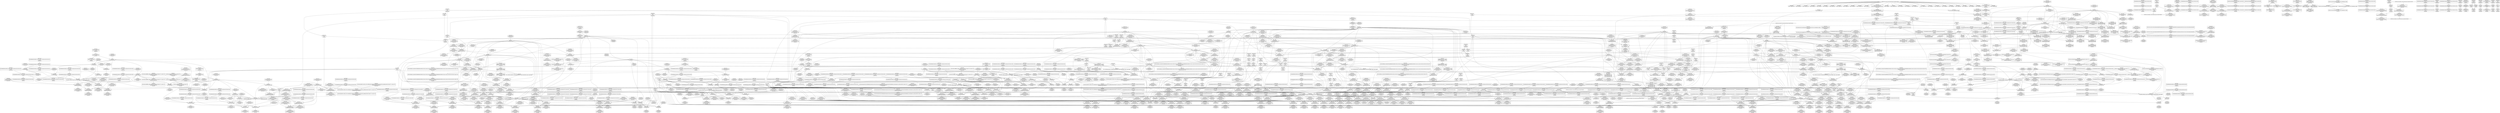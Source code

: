 digraph {
	CE0x55d54b0 [shape=record,shape=Mrecord,label="{CE0x55d54b0|__rcu_read_unlock:tmp2|*SummSource*}"]
	CE0x553a690 [shape=record,shape=Mrecord,label="{CE0x553a690|GLOBAL:__llvm_gcov_ctr132|Global_var:__llvm_gcov_ctr132|*SummSource*}"]
	CE0x5520150 [shape=record,shape=Mrecord,label="{CE0x5520150|task_has_perm:tmp33|security/selinux/hooks.c,1526}"]
	CE0x54f1930 [shape=record,shape=Mrecord,label="{CE0x54f1930|task_has_perm:tmp1|*SummSink*}"]
	CE0x54f1520 [shape=record,shape=Mrecord,label="{CE0x54f1520|i64*_getelementptr_inbounds_(_6_x_i64_,_6_x_i64_*___llvm_gcov_ctr137,_i64_0,_i64_5)|*Constant*|*SummSink*}"]
	CE0x55ce010 [shape=record,shape=Mrecord,label="{CE0x55ce010|__preempt_count_sub:tmp4|./arch/x86/include/asm/preempt.h,77}"]
	CE0x5519cd0 [shape=record,shape=Mrecord,label="{CE0x5519cd0|i64*_getelementptr_inbounds_(_24_x_i64_,_24_x_i64_*___llvm_gcov_ctr138,_i64_0,_i64_19)|*Constant*|*SummSink*}"]
	CE0x559c3d0 [shape=record,shape=Mrecord,label="{CE0x559c3d0|rcu_read_unlock:bb|*SummSink*}"]
	CE0x5532050 [shape=record,shape=Mrecord,label="{CE0x5532050|_call_void_mcount()_#3|*SummSource*}"]
	CE0x54f83a0 [shape=record,shape=Mrecord,label="{CE0x54f83a0|task_has_perm:tmp8|security/selinux/hooks.c,1525|*SummSink*}"]
	CE0x559bc00 [shape=record,shape=Mrecord,label="{CE0x559bc00|rcu_read_unlock:tmp11|include/linux/rcupdate.h,933}"]
	CE0x54d5030 [shape=record,shape=Mrecord,label="{CE0x54d5030|selinux_ptrace_traceme:tmp1|*SummSink*}"]
	CE0x552e4a0 [shape=record,shape=Mrecord,label="{CE0x552e4a0|%struct.task_struct*_(%struct.task_struct**)*_asm_movq_%gs:$_1:P_,$0_,_r,im,_dirflag_,_fpsr_,_flags_|*SummSource*}"]
	CE0x5523460 [shape=record,shape=Mrecord,label="{CE0x5523460|i64_15|*Constant*|*SummSource*}"]
	CE0x55325d0 [shape=record,shape=Mrecord,label="{CE0x55325d0|task_has_perm:call3|security/selinux/hooks.c,1525|*SummSink*}"]
	CE0x54d3600 [shape=record,shape=Mrecord,label="{CE0x54d3600|selinux_ptrace_traceme:tmp|*SummSink*}"]
	CE0x555a540 [shape=record,shape=Mrecord,label="{CE0x555a540|rcu_read_lock:tmp12|include/linux/rcupdate.h,882|*SummSource*}"]
	CE0x54e6390 [shape=record,shape=Mrecord,label="{CE0x54e6390|GLOBAL:rcu_read_lock.__warned|Global_var:rcu_read_lock.__warned|*SummSink*}"]
	CE0x5561f20 [shape=record,shape=Mrecord,label="{CE0x5561f20|rcu_read_lock:tmp10|include/linux/rcupdate.h,882|*SummSink*}"]
	CE0x55419a0 [shape=record,shape=Mrecord,label="{CE0x55419a0|_ret_void,_!dbg_!27735|include/linux/rcupdate.h,938|*SummSink*}"]
	CE0x54fd7c0 [shape=record,shape=Mrecord,label="{CE0x54fd7c0|rcu_read_unlock:tmp3|*SummSource*}"]
	CE0x55d39d0 [shape=record,shape=Mrecord,label="{CE0x55d39d0|rcu_lock_release:bb}"]
	CE0x5502ab0 [shape=record,shape=Mrecord,label="{CE0x5502ab0|task_has_perm:tmp26|security/selinux/hooks.c,1525|*SummSource*}"]
	CE0x5522750 [shape=record,shape=Mrecord,label="{CE0x5522750|i64_16|*Constant*}"]
	CE0x558d690 [shape=record,shape=Mrecord,label="{CE0x558d690|rcu_lock_release:bb|*SummSink*}"]
	CE0x54ef3d0 [shape=record,shape=Mrecord,label="{CE0x54ef3d0|i8*_getelementptr_inbounds_(_41_x_i8_,_41_x_i8_*_.str44,_i32_0,_i32_0)|*Constant*}"]
	CE0x54d4820 [shape=record,shape=Mrecord,label="{CE0x54d4820|128:_i8*,_:_CRE_0,4_}"]
	CE0x54c7110 [shape=record,shape=Mrecord,label="{CE0x54c7110|i16_2|*Constant*|*SummSource*}"]
	CE0x55638c0 [shape=record,shape=Mrecord,label="{CE0x55638c0|GLOBAL:lock_acquire|*Constant*}"]
	CE0x55a18e0 [shape=record,shape=Mrecord,label="{CE0x55a18e0|GLOBAL:rcu_lock_release|*Constant*|*SummSink*}"]
	CE0x54fd650 [shape=record,shape=Mrecord,label="{CE0x54fd650|rcu_read_lock:bb}"]
	CE0x54d8cb0 [shape=record,shape=Mrecord,label="{CE0x54d8cb0|selinux_ptrace_traceme:tmp2|security/selinux/hooks.c,1959}"]
	CE0x55605d0 [shape=record,shape=Mrecord,label="{CE0x55605d0|rcu_read_lock:tmp8|include/linux/rcupdate.h,882|*SummSink*}"]
	CE0x54de420 [shape=record,shape=Mrecord,label="{CE0x54de420|rcu_read_unlock:tmp5|include/linux/rcupdate.h,933|*SummSource*}"]
	CE0x54f8220 [shape=record,shape=Mrecord,label="{CE0x54f8220|task_has_perm:tmp8|security/selinux/hooks.c,1525|*SummSource*}"]
	CE0x54ed400 [shape=record,shape=Mrecord,label="{CE0x54ed400|avc_has_perm:ssid|Function::avc_has_perm&Arg::ssid::|*SummSource*}"]
	CE0x55876a0 [shape=record,shape=Mrecord,label="{CE0x55876a0|i8*_getelementptr_inbounds_(_25_x_i8_,_25_x_i8_*_.str45,_i32_0,_i32_0)|*Constant*|*SummSink*}"]
	CE0x54d8260 [shape=record,shape=Mrecord,label="{CE0x54d8260|task_has_perm:tmp19|security/selinux/hooks.c,1525|*SummSource*}"]
	CE0x55d28e0 [shape=record,shape=Mrecord,label="{CE0x55d28e0|__rcu_read_unlock:tmp7|include/linux/rcupdate.h,245|*SummSink*}"]
	CE0x5535af0 [shape=record,shape=Mrecord,label="{CE0x5535af0|i32_1|*Constant*}"]
	CE0x552a5a0 [shape=record,shape=Mrecord,label="{CE0x552a5a0|task_has_perm:tmp31|*LoadInst*|security/selinux/hooks.c,1526|*SummSink*}"]
	CE0x5520ce0 [shape=record,shape=Mrecord,label="{CE0x5520ce0|task_has_perm:tmp33|security/selinux/hooks.c,1526|*SummSink*}"]
	CE0x557fbd0 [shape=record,shape=Mrecord,label="{CE0x557fbd0|__preempt_count_sub:bb|*SummSink*}"]
	CE0x55ca900 [shape=record,shape=Mrecord,label="{CE0x55ca900|__rcu_read_unlock:bb|*SummSource*}"]
	CE0x5597fd0 [shape=record,shape=Mrecord,label="{CE0x5597fd0|_call_void_rcu_lock_release(%struct.lockdep_map*_rcu_lock_map)_#10,_!dbg_!27733|include/linux/rcupdate.h,935|*SummSource*}"]
	CE0x55d4c90 [shape=record,shape=Mrecord,label="{CE0x55d4c90|_call_void_mcount()_#3|*SummSource*}"]
	CE0x54d1540 [shape=record,shape=Mrecord,label="{CE0x54d1540|i64*_getelementptr_inbounds_(_6_x_i64_,_6_x_i64_*___llvm_gcov_ctr137,_i64_0,_i64_0)|*Constant*|*SummSource*}"]
	CE0x54fb6c0 [shape=record,shape=Mrecord,label="{CE0x54fb6c0|i64_3|*Constant*}"]
	CE0x54dc8c0 [shape=record,shape=Mrecord,label="{CE0x54dc8c0|selinux_ptrace_traceme:tmp4|security/selinux/hooks.c,1959|*SummSink*}"]
	CE0x54e1520 [shape=record,shape=Mrecord,label="{CE0x54e1520|_call_void_mcount()_#3|*SummSource*}"]
	CE0x5578300 [shape=record,shape=Mrecord,label="{CE0x5578300|_ret_i32_%retval.0,_!dbg_!27728|security/selinux/avc.c,775|*SummSink*}"]
	CE0x553ebd0 [shape=record,shape=Mrecord,label="{CE0x553ebd0|rcu_lock_acquire:map|Function::rcu_lock_acquire&Arg::map::}"]
	CE0x5577680 [shape=record,shape=Mrecord,label="{CE0x5577680|rcu_read_unlock:entry|*SummSource*}"]
	CE0x54fbbf0 [shape=record,shape=Mrecord,label="{CE0x54fbbf0|get_current:bb|*SummSink*}"]
	CE0x55705c0 [shape=record,shape=Mrecord,label="{CE0x55705c0|i64*_getelementptr_inbounds_(_4_x_i64_,_4_x_i64_*___llvm_gcov_ctr128,_i64_0,_i64_0)|*Constant*}"]
	CE0x54f3a00 [shape=record,shape=Mrecord,label="{CE0x54f3a00|get_current:tmp2}"]
	CE0x551f440 [shape=record,shape=Mrecord,label="{CE0x551f440|i64*_getelementptr_inbounds_(_24_x_i64_,_24_x_i64_*___llvm_gcov_ctr138,_i64_0,_i64_23)|*Constant*|*SummSource*}"]
	CE0x556fa40 [shape=record,shape=Mrecord,label="{CE0x556fa40|rcu_lock_acquire:tmp4|include/linux/rcupdate.h,418|*SummSource*}"]
	CE0x55d7f70 [shape=record,shape=Mrecord,label="{CE0x55d7f70|__rcu_read_unlock:do.end|*SummSource*}"]
	CE0x552bcc0 [shape=record,shape=Mrecord,label="{CE0x552bcc0|i64*_getelementptr_inbounds_(_2_x_i64_,_2_x_i64_*___llvm_gcov_ctr98,_i64_0,_i64_1)|*Constant*|*SummSink*}"]
	CE0x5517bb0 [shape=record,shape=Mrecord,label="{CE0x5517bb0|task_has_perm:do.end20}"]
	CE0x55719b0 [shape=record,shape=Mrecord,label="{CE0x55719b0|__preempt_count_sub:tmp2|*SummSink*}"]
	CE0x54ee5b0 [shape=record,shape=Mrecord,label="{CE0x54ee5b0|selinux_ptrace_traceme:tmp5|security/selinux/hooks.c,1959}"]
	CE0x55d6230 [shape=record,shape=Mrecord,label="{CE0x55d6230|__rcu_read_lock:bb|*SummSink*}"]
	CE0x5538800 [shape=record,shape=Mrecord,label="{CE0x5538800|task_has_perm:if.end19}"]
	CE0x55010b0 [shape=record,shape=Mrecord,label="{CE0x55010b0|_ret_void,_!dbg_!27717|include/linux/rcupdate.h,419}"]
	CE0x54ff900 [shape=record,shape=Mrecord,label="{CE0x54ff900|__rcu_read_lock:tmp7|include/linux/rcupdate.h,240}"]
	CE0x55023e0 [shape=record,shape=Mrecord,label="{CE0x55023e0|rcu_lock_acquire:tmp3}"]
	CE0x55efc50 [shape=record,shape=Mrecord,label="{CE0x55efc50|__preempt_count_add:tmp4|./arch/x86/include/asm/preempt.h,72}"]
	CE0x5527570 [shape=record,shape=Mrecord,label="{CE0x5527570|GLOBAL:rcu_read_lock|*Constant*|*SummSink*}"]
	CE0x728ca10 [shape=record,shape=Mrecord,label="{CE0x728ca10|i64*_getelementptr_inbounds_(_6_x_i64_,_6_x_i64_*___llvm_gcov_ctr137,_i64_0,_i64_3)|*Constant*|*SummSource*}"]
	CE0x5501bb0 [shape=record,shape=Mrecord,label="{CE0x5501bb0|rcu_read_unlock:tmp4|include/linux/rcupdate.h,933|*SummSource*}"]
	CE0x55900a0 [shape=record,shape=Mrecord,label="{CE0x55900a0|__rcu_read_lock:tmp5|include/linux/rcupdate.h,239}"]
	CE0x559f2b0 [shape=record,shape=Mrecord,label="{CE0x559f2b0|i32_0|*Constant*|*SummSource*}"]
	CE0x54e9670 [shape=record,shape=Mrecord,label="{CE0x54e9670|GLOBAL:__rcu_read_lock|*Constant*|*SummSource*}"]
	CE0x5568a40 [shape=record,shape=Mrecord,label="{CE0x5568a40|rcu_lock_acquire:tmp6}"]
	CE0x54e6500 [shape=record,shape=Mrecord,label="{CE0x54e6500|rcu_read_lock:tmp8|include/linux/rcupdate.h,882}"]
	CE0x55f0450 [shape=record,shape=Mrecord,label="{CE0x55f0450|i64*_getelementptr_inbounds_(_4_x_i64_,_4_x_i64_*___llvm_gcov_ctr135,_i64_0,_i64_1)|*Constant*}"]
	CE0x5537af0 [shape=record,shape=Mrecord,label="{CE0x5537af0|rcu_read_lock:tmp3|*SummSource*}"]
	CE0x5529190 [shape=record,shape=Mrecord,label="{CE0x5529190|COLLAPSED:_GCMRE___llvm_gcov_ctr128_internal_global_4_x_i64_zeroinitializer:_elem_0:default:}"]
	CE0x5521db0 [shape=record,shape=Mrecord,label="{CE0x5521db0|GLOBAL:task_has_perm.__warned48|Global_var:task_has_perm.__warned48|*SummSink*}"]
	CE0x5521400 [shape=record,shape=Mrecord,label="{CE0x5521400|task_has_perm:tmp35|security/selinux/hooks.c,1526}"]
	CE0x55a1000 [shape=record,shape=Mrecord,label="{CE0x55a1000|rcu_lock_release:tmp2|*SummSink*}"]
	CE0x54ff610 [shape=record,shape=Mrecord,label="{CE0x54ff610|rcu_read_unlock:tmp10|include/linux/rcupdate.h,933|*SummSource*}"]
	CE0x54d6b80 [shape=record,shape=Mrecord,label="{CE0x54d6b80|_ret_%struct.task_struct*_%tmp4,_!dbg_!27714|./arch/x86/include/asm/current.h,14}"]
	CE0x54dc7e0 [shape=record,shape=Mrecord,label="{CE0x54dc7e0|selinux_ptrace_traceme:tmp4|security/selinux/hooks.c,1959}"]
	CE0x558dba0 [shape=record,shape=Mrecord,label="{CE0x558dba0|rcu_read_unlock:tmp|*SummSource*}"]
	CE0x552aed0 [shape=record,shape=Mrecord,label="{CE0x552aed0|i64_13|*Constant*}"]
	CE0x5524480 [shape=record,shape=Mrecord,label="{CE0x5524480|task_has_perm:tobool17|security/selinux/hooks.c,1526}"]
	CE0x5536490 [shape=record,shape=Mrecord,label="{CE0x5536490|_ret_void,_!dbg_!27735|include/linux/rcupdate.h,884|*SummSource*}"]
	CE0x54dc850 [shape=record,shape=Mrecord,label="{CE0x54dc850|selinux_ptrace_traceme:tmp4|security/selinux/hooks.c,1959|*SummSource*}"]
	CE0x54e1d40 [shape=record,shape=Mrecord,label="{CE0x54e1d40|selinux_ptrace_traceme:tmp2|security/selinux/hooks.c,1959|*SummSink*}"]
	CE0x55306f0 [shape=record,shape=Mrecord,label="{CE0x55306f0|__rcu_read_lock:tmp3|*SummSink*}"]
	CE0x55257e0 [shape=record,shape=Mrecord,label="{CE0x55257e0|i64_5|*Constant*}"]
	CE0x552c660 [shape=record,shape=Mrecord,label="{CE0x552c660|i64*_getelementptr_inbounds_(_2_x_i64_,_2_x_i64_*___llvm_gcov_ctr98,_i64_0,_i64_1)|*Constant*|*SummSource*}"]
	CE0x553b970 [shape=record,shape=Mrecord,label="{CE0x553b970|i64*_getelementptr_inbounds_(_11_x_i64_,_11_x_i64_*___llvm_gcov_ctr127,_i64_0,_i64_0)|*Constant*|*SummSource*}"]
	CE0x5595af0 [shape=record,shape=Mrecord,label="{CE0x5595af0|rcu_read_unlock:tmp18|include/linux/rcupdate.h,933|*SummSink*}"]
	CE0x55e73e0 [shape=record,shape=Mrecord,label="{CE0x55e73e0|COLLAPSED:_GCMRE___llvm_gcov_ctr129_internal_global_4_x_i64_zeroinitializer:_elem_0:default:}"]
	CE0x5502060 [shape=record,shape=Mrecord,label="{CE0x5502060|rcu_lock_acquire:tmp2|*SummSource*}"]
	CE0x54fcfa0 [shape=record,shape=Mrecord,label="{CE0x54fcfa0|_call_void___preempt_count_sub(i32_1)_#10,_!dbg_!27715|include/linux/rcupdate.h,244}"]
	CE0x55751d0 [shape=record,shape=Mrecord,label="{CE0x55751d0|task_has_perm:tmp56|security/selinux/hooks.c,1526|*SummSource*}"]
	CE0x5539f80 [shape=record,shape=Mrecord,label="{CE0x5539f80|task_has_perm:bb|*SummSource*}"]
	CE0x54d9020 [shape=record,shape=Mrecord,label="{CE0x54d9020|GLOBAL:cap_ptrace_traceme|*Constant*}"]
	CE0x5518830 [shape=record,shape=Mrecord,label="{CE0x5518830|task_has_perm:tmp43|security/selinux/hooks.c,1526}"]
	CE0x5585d70 [shape=record,shape=Mrecord,label="{CE0x5585d70|__preempt_count_sub:tmp1|*SummSource*}"]
	CE0x55893e0 [shape=record,shape=Mrecord,label="{CE0x55893e0|rcu_read_lock:tmp19|include/linux/rcupdate.h,882}"]
	CE0x5597f60 [shape=record,shape=Mrecord,label="{CE0x5597f60|_call_void_rcu_lock_release(%struct.lockdep_map*_rcu_lock_map)_#10,_!dbg_!27733|include/linux/rcupdate.h,935}"]
	CE0x54eebc0 [shape=record,shape=Mrecord,label="{CE0x54eebc0|selinux_ptrace_traceme:tmp6|security/selinux/hooks.c,1960}"]
	CE0x54f18c0 [shape=record,shape=Mrecord,label="{CE0x54f18c0|task_has_perm:tmp1|*SummSource*}"]
	CE0x5522f70 [shape=record,shape=Mrecord,label="{CE0x5522f70|i64_16|*Constant*|*SummSource*}"]
	CE0x54e1840 [shape=record,shape=Mrecord,label="{CE0x54e1840|get_current:entry}"]
	CE0x55ee740 [shape=record,shape=Mrecord,label="{CE0x55ee740|i64*_getelementptr_inbounds_(_4_x_i64_,_4_x_i64_*___llvm_gcov_ctr129,_i64_0,_i64_2)|*Constant*|*SummSink*}"]
	CE0x5507930 [shape=record,shape=Mrecord,label="{CE0x5507930|rcu_read_lock:do.body|*SummSink*}"]
	CE0x5561a10 [shape=record,shape=Mrecord,label="{CE0x5561a10|rcu_read_unlock:tmp14|include/linux/rcupdate.h,933|*SummSource*}"]
	CE0x54e8860 [shape=record,shape=Mrecord,label="{CE0x54e8860|task_has_perm:if.then18|*SummSource*}"]
	CE0x555bcf0 [shape=record,shape=Mrecord,label="{CE0x555bcf0|rcu_read_lock:tmp15|include/linux/rcupdate.h,882}"]
	CE0x55a0f20 [shape=record,shape=Mrecord,label="{CE0x55a0f20|rcu_lock_release:tmp2}"]
	CE0x54f0ac0 [shape=record,shape=Mrecord,label="{CE0x54f0ac0|selinux_ptrace_traceme:tmp7|security/selinux/hooks.c,1960|*SummSource*}"]
	CE0x55a0f90 [shape=record,shape=Mrecord,label="{CE0x55a0f90|rcu_lock_release:tmp2|*SummSource*}"]
	CE0x55c54a0 [shape=record,shape=Mrecord,label="{CE0x55c54a0|rcu_lock_acquire:__here|*SummSource*}"]
	CE0x5507670 [shape=record,shape=Mrecord,label="{CE0x5507670|rcu_read_lock:bb|*SummSink*}"]
	CE0x56171e0 [shape=record,shape=Mrecord,label="{CE0x56171e0|i64*_getelementptr_inbounds_(_4_x_i64_,_4_x_i64_*___llvm_gcov_ctr129,_i64_0,_i64_0)|*Constant*|*SummSink*}"]
	CE0x552ebb0 [shape=record,shape=Mrecord,label="{CE0x552ebb0|rcu_read_lock:tmp2|*SummSource*}"]
	CE0x5527340 [shape=record,shape=Mrecord,label="{CE0x5527340|rcu_lock_acquire:indirectgoto}"]
	CE0x55324a0 [shape=record,shape=Mrecord,label="{CE0x55324a0|task_has_perm:call3|security/selinux/hooks.c,1525|*SummSource*}"]
	CE0x55d2e00 [shape=record,shape=Mrecord,label="{CE0x55d2e00|__rcu_read_lock:tmp2}"]
	CE0x54c7240 [shape=record,shape=Mrecord,label="{CE0x54c7240|i16_2|*Constant*|*SummSink*}"]
	CE0x553d2b0 [shape=record,shape=Mrecord,label="{CE0x553d2b0|rcu_read_unlock:land.lhs.true|*SummSource*}"]
	CE0x5535ee0 [shape=record,shape=Mrecord,label="{CE0x5535ee0|i32_1|*Constant*|*SummSink*}"]
	CE0x54f1340 [shape=record,shape=Mrecord,label="{CE0x54f1340|task_has_perm:tsk1|Function::task_has_perm&Arg::tsk1::|*SummSource*}"]
	CE0x54e6210 [shape=record,shape=Mrecord,label="{CE0x54e6210|GLOBAL:rcu_read_lock.__warned|Global_var:rcu_read_lock.__warned|*SummSource*}"]
	CE0x5522850 [shape=record,shape=Mrecord,label="{CE0x5522850|task_has_perm:tmp36|security/selinux/hooks.c,1526|*SummSink*}"]
	CE0x5523640 [shape=record,shape=Mrecord,label="{CE0x5523640|task_has_perm:tmp37|security/selinux/hooks.c,1526}"]
	CE0x558e1d0 [shape=record,shape=Mrecord,label="{CE0x558e1d0|GLOBAL:rcu_read_unlock.__warned|Global_var:rcu_read_unlock.__warned|*SummSink*}"]
	CE0x5597240 [shape=record,shape=Mrecord,label="{CE0x5597240|i64*_getelementptr_inbounds_(_11_x_i64_,_11_x_i64_*___llvm_gcov_ctr132,_i64_0,_i64_10)|*Constant*|*SummSource*}"]
	CE0x54d60b0 [shape=record,shape=Mrecord,label="{CE0x54d60b0|selinux_ptrace_traceme:if.then}"]
	CE0x55c9e60 [shape=record,shape=Mrecord,label="{CE0x55c9e60|__preempt_count_add:tmp3|*SummSource*}"]
	CE0x55c4460 [shape=record,shape=Mrecord,label="{CE0x55c4460|_call_void_lock_release(%struct.lockdep_map*_%map,_i32_1,_i64_ptrtoint_(i8*_blockaddress(_rcu_lock_release,_%__here)_to_i64))_#10,_!dbg_!27716|include/linux/rcupdate.h,423|*SummSink*}"]
	CE0x55c4c30 [shape=record,shape=Mrecord,label="{CE0x55c4c30|i64_ptrtoint_(i8*_blockaddress(_rcu_lock_release,_%__here)_to_i64)|*Constant*|*SummSink*}"]
	CE0x552ca20 [shape=record,shape=Mrecord,label="{CE0x552ca20|task_has_perm:do.body21|*SummSink*}"]
	CE0x5595470 [shape=record,shape=Mrecord,label="{CE0x5595470|rcu_read_unlock:tmp17|include/linux/rcupdate.h,933|*SummSource*}"]
	CE0x55894c0 [shape=record,shape=Mrecord,label="{CE0x55894c0|rcu_read_lock:tmp19|include/linux/rcupdate.h,882|*SummSink*}"]
	CE0x551b860 [shape=record,shape=Mrecord,label="{CE0x551b860|task_has_perm:tmp47|security/selinux/hooks.c,1526}"]
	CE0x556f740 [shape=record,shape=Mrecord,label="{CE0x556f740|rcu_lock_release:tmp4|include/linux/rcupdate.h,423}"]
	CE0x54d7940 [shape=record,shape=Mrecord,label="{CE0x54d7940|i64_ptrtoint_(i8*_blockaddress(_rcu_lock_acquire,_%__here)_to_i64)|*Constant*|*SummSource*}"]
	CE0x54f8e40 [shape=record,shape=Mrecord,label="{CE0x54f8e40|i64*_getelementptr_inbounds_(_2_x_i64_,_2_x_i64_*___llvm_gcov_ctr98,_i64_0,_i64_0)|*Constant*|*SummSource*}"]
	CE0x5530ae0 [shape=record,shape=Mrecord,label="{CE0x5530ae0|rcu_read_lock:entry|*SummSink*}"]
	CE0x56161a0 [shape=record,shape=Mrecord,label="{CE0x56161a0|__preempt_count_sub:do.body|*SummSource*}"]
	CE0x5538c50 [shape=record,shape=Mrecord,label="{CE0x5538c50|rcu_read_lock:tmp6|include/linux/rcupdate.h,882|*SummSink*}"]
	CE0x54e5b30 [shape=record,shape=Mrecord,label="{CE0x54e5b30|task_has_perm:tmp3}"]
	CE0x701fbc0 [shape=record,shape=Mrecord,label="{CE0x701fbc0|selinux_ptrace_traceme:tmp7|security/selinux/hooks.c,1960|*SummSink*}"]
	CE0x553b450 [shape=record,shape=Mrecord,label="{CE0x553b450|_call_void_asm_sideeffect_,_memory_,_dirflag_,_fpsr_,_flags_()_#3,_!dbg_!27714,_!srcloc_!27715|include/linux/rcupdate.h,239}"]
	CE0x55186c0 [shape=record,shape=Mrecord,label="{CE0x55186c0|task_has_perm:tmp42|security/selinux/hooks.c,1526|*SummSink*}"]
	CE0x54e8c70 [shape=record,shape=Mrecord,label="{CE0x54e8c70|rcu_read_unlock:tmp1|*SummSource*}"]
	CE0x555ee70 [shape=record,shape=Mrecord,label="{CE0x555ee70|rcu_read_lock:call|include/linux/rcupdate.h,882|*SummSink*}"]
	CE0x54fd3b0 [shape=record,shape=Mrecord,label="{CE0x54fd3b0|rcu_read_lock:land.lhs.true2}"]
	CE0x54ebfa0 [shape=record,shape=Mrecord,label="{CE0x54ebfa0|GLOBAL:lockdep_rcu_suspicious|*Constant*}"]
	CE0x54c85c0 [shape=record,shape=Mrecord,label="{CE0x54c85c0|selinux_ptrace_traceme:bb|*SummSource*}"]
	CE0x558a7b0 [shape=record,shape=Mrecord,label="{CE0x558a7b0|rcu_read_lock:tmp22|include/linux/rcupdate.h,884|*SummSource*}"]
	CE0x559cf80 [shape=record,shape=Mrecord,label="{CE0x559cf80|rcu_read_unlock:tmp13|include/linux/rcupdate.h,933}"]
	CE0x54fde20 [shape=record,shape=Mrecord,label="{CE0x54fde20|_ret_void,_!dbg_!27717|include/linux/rcupdate.h,240|*SummSink*}"]
	CE0x5620340 [shape=record,shape=Mrecord,label="{CE0x5620340|i64*_getelementptr_inbounds_(_4_x_i64_,_4_x_i64_*___llvm_gcov_ctr135,_i64_0,_i64_0)|*Constant*|*SummSink*}"]
	CE0x5560fc0 [shape=record,shape=Mrecord,label="{CE0x5560fc0|rcu_read_lock:tmp10|include/linux/rcupdate.h,882}"]
	CE0x55c45d0 [shape=record,shape=Mrecord,label="{CE0x55c45d0|i32_1|*Constant*}"]
	CE0x54f5060 [shape=record,shape=Mrecord,label="{CE0x54f5060|GLOBAL:current_task|Global_var:current_task|*SummSource*}"]
	CE0x5573390 [shape=record,shape=Mrecord,label="{CE0x5573390|_call_void_lock_acquire(%struct.lockdep_map*_%map,_i32_0,_i32_0,_i32_2,_i32_0,_%struct.lockdep_map*_null,_i64_ptrtoint_(i8*_blockaddress(_rcu_lock_acquire,_%__here)_to_i64))_#10,_!dbg_!27716|include/linux/rcupdate.h,418}"]
	CE0x54ffa30 [shape=record,shape=Mrecord,label="{CE0x54ffa30|__rcu_read_lock:tmp7|include/linux/rcupdate.h,240|*SummSource*}"]
	CE0x5521290 [shape=record,shape=Mrecord,label="{CE0x5521290|task_has_perm:tmp34|security/selinux/hooks.c,1526|*SummSink*}"]
	CE0x5531d10 [shape=record,shape=Mrecord,label="{CE0x5531d10|GLOBAL:__preempt_count_add|*Constant*|*SummSource*}"]
	CE0x5536120 [shape=record,shape=Mrecord,label="{CE0x5536120|_ret_void,_!dbg_!27719|./arch/x86/include/asm/preempt.h,73}"]
	CE0x5620840 [shape=record,shape=Mrecord,label="{CE0x5620840|__preempt_count_sub:sub|./arch/x86/include/asm/preempt.h,77}"]
	CE0x552c750 [shape=record,shape=Mrecord,label="{CE0x552c750|task_has_perm:land.lhs.true2|*SummSource*}"]
	CE0x55ef5d0 [shape=record,shape=Mrecord,label="{CE0x55ef5d0|__rcu_read_unlock:do.body|*SummSink*}"]
	CE0x55682b0 [shape=record,shape=Mrecord,label="{CE0x55682b0|__rcu_read_unlock:do.body|*SummSource*}"]
	CE0x54f80a0 [shape=record,shape=Mrecord,label="{CE0x54f80a0|GLOBAL:cap_ptrace_traceme|*Constant*|*SummSource*}"]
	CE0x55a03c0 [shape=record,shape=Mrecord,label="{CE0x55a03c0|_ret_void,_!dbg_!27717|include/linux/rcupdate.h,245|*SummSource*}"]
	CE0x5536570 [shape=record,shape=Mrecord,label="{CE0x5536570|_ret_void,_!dbg_!27735|include/linux/rcupdate.h,884|*SummSink*}"]
	CE0x55a1290 [shape=record,shape=Mrecord,label="{CE0x55a1290|rcu_lock_release:tmp3}"]
	CE0x55780c0 [shape=record,shape=Mrecord,label="{CE0x55780c0|avc_has_perm:auditdata|Function::avc_has_perm&Arg::auditdata::|*SummSource*}"]
	CE0x54ecd00 [shape=record,shape=Mrecord,label="{CE0x54ecd00|avc_has_perm:entry|*SummSource*}"]
	CE0x5531ca0 [shape=record,shape=Mrecord,label="{CE0x5531ca0|GLOBAL:__preempt_count_add|*Constant*|*SummSink*}"]
	CE0x55cb7c0 [shape=record,shape=Mrecord,label="{CE0x55cb7c0|GLOBAL:__preempt_count|Global_var:__preempt_count}"]
	CE0x5596df0 [shape=record,shape=Mrecord,label="{CE0x5596df0|i64*_getelementptr_inbounds_(_11_x_i64_,_11_x_i64_*___llvm_gcov_ctr132,_i64_0,_i64_10)|*Constant*}"]
	CE0x54e8e60 [shape=record,shape=Mrecord,label="{CE0x54e8e60|rcu_read_unlock:tmp1|*SummSink*}"]
	CE0x556aff0 [shape=record,shape=Mrecord,label="{CE0x556aff0|rcu_lock_release:indirectgoto|*SummSource*}"]
	CE0x5501890 [shape=record,shape=Mrecord,label="{CE0x5501890|rcu_read_unlock:tobool|include/linux/rcupdate.h,933|*SummSource*}"]
	CE0x558f250 [shape=record,shape=Mrecord,label="{CE0x558f250|rcu_read_unlock:tmp12|include/linux/rcupdate.h,933|*SummSource*}"]
	CE0x551e280 [shape=record,shape=Mrecord,label="{CE0x551e280|i64*_getelementptr_inbounds_(_24_x_i64_,_24_x_i64_*___llvm_gcov_ctr138,_i64_0,_i64_22)|*Constant*|*SummSink*}"]
	CE0x5598100 [shape=record,shape=Mrecord,label="{CE0x5598100|_call_void_rcu_lock_release(%struct.lockdep_map*_rcu_lock_map)_#10,_!dbg_!27733|include/linux/rcupdate.h,935|*SummSink*}"]
	CE0x553a0c0 [shape=record,shape=Mrecord,label="{CE0x553a0c0|task_has_perm:bb|*SummSink*}"]
	CE0x5598270 [shape=record,shape=Mrecord,label="{CE0x5598270|rcu_lock_release:entry}"]
	CE0x54d66e0 [shape=record,shape=Mrecord,label="{CE0x54d66e0|selinux_ptrace_traceme:return|*SummSink*}"]
	CE0x54e3a50 [shape=record,shape=Mrecord,label="{CE0x54e3a50|get_current:bb}"]
	CE0x5564130 [shape=record,shape=Mrecord,label="{CE0x5564130|rcu_lock_acquire:bb}"]
	CE0x5533180 [shape=record,shape=Mrecord,label="{CE0x5533180|i64*_getelementptr_inbounds_(_24_x_i64_,_24_x_i64_*___llvm_gcov_ctr138,_i64_0,_i64_8)|*Constant*}"]
	CE0x5506e20 [shape=record,shape=Mrecord,label="{CE0x5506e20|__rcu_read_lock:entry|*SummSink*}"]
	CE0x553b030 [shape=record,shape=Mrecord,label="{CE0x553b030|task_has_perm:real_cred|security/selinux/hooks.c,1525|*SummSink*}"]
	CE0x54fc7f0 [shape=record,shape=Mrecord,label="{CE0x54fc7f0|_call_void_mcount()_#3|*SummSink*}"]
	CE0x55d69b0 [shape=record,shape=Mrecord,label="{CE0x55d69b0|rcu_lock_acquire:bb|*SummSink*}"]
	CE0x55082d0 [shape=record,shape=Mrecord,label="{CE0x55082d0|i64_2|*Constant*}"]
	CE0x555d7c0 [shape=record,shape=Mrecord,label="{CE0x555d7c0|rcu_read_lock:tmp18|include/linux/rcupdate.h,882|*SummSink*}"]
	CE0x55698b0 [shape=record,shape=Mrecord,label="{CE0x55698b0|__rcu_read_unlock:tmp}"]
	CE0x54f4c40 [shape=record,shape=Mrecord,label="{CE0x54f4c40|task_has_perm:tmp3|*SummSink*}"]
	CE0x555bb80 [shape=record,shape=Mrecord,label="{CE0x555bb80|rcu_read_lock:tmp14|include/linux/rcupdate.h,882|*SummSink*}"]
	CE0x5539be0 [shape=record,shape=Mrecord,label="{CE0x5539be0|i64_1|*Constant*}"]
	CE0x5508260 [shape=record,shape=Mrecord,label="{CE0x5508260|i64_3|*Constant*}"]
	CE0x555a6c0 [shape=record,shape=Mrecord,label="{CE0x555a6c0|rcu_read_lock:tmp12|include/linux/rcupdate.h,882|*SummSink*}"]
	CE0x54dd300 [shape=record,shape=Mrecord,label="{CE0x54dd300|task_has_perm:tmp21|security/selinux/hooks.c,1525}"]
	CE0x558cc10 [shape=record,shape=Mrecord,label="{CE0x558cc10|rcu_read_unlock:tmp9|include/linux/rcupdate.h,933|*SummSource*}"]
	CE0x55cac60 [shape=record,shape=Mrecord,label="{CE0x55cac60|i64_1|*Constant*}"]
	CE0x54fd830 [shape=record,shape=Mrecord,label="{CE0x54fd830|rcu_read_unlock:tmp3|*SummSink*}"]
	CE0x5500560 [shape=record,shape=Mrecord,label="{CE0x5500560|rcu_read_lock:call|include/linux/rcupdate.h,882}"]
	CE0x5502540 [shape=record,shape=Mrecord,label="{CE0x5502540|task_has_perm:tmp26|security/selinux/hooks.c,1525}"]
	CE0x54fdd10 [shape=record,shape=Mrecord,label="{CE0x54fdd10|_ret_void,_!dbg_!27717|include/linux/rcupdate.h,240|*SummSource*}"]
	CE0x558a420 [shape=record,shape=Mrecord,label="{CE0x558a420|rcu_read_lock:tmp21|include/linux/rcupdate.h,884|*SummSink*}"]
	CE0x54fb550 [shape=record,shape=Mrecord,label="{CE0x54fb550|task_has_perm:tobool|security/selinux/hooks.c,1525|*SummSink*}"]
	CE0x5576c30 [shape=record,shape=Mrecord,label="{CE0x5576c30|task_has_perm:tmp57|security/selinux/hooks.c,1526|*SummSink*}"]
	CE0x55d7660 [shape=record,shape=Mrecord,label="{CE0x55d7660|rcu_lock_release:tmp7|*SummSource*}"]
	CE0x5507750 [shape=record,shape=Mrecord,label="{CE0x5507750|rcu_read_lock:do.body}"]
	CE0x5591e30 [shape=record,shape=Mrecord,label="{CE0x5591e30|rcu_read_unlock:tobool1|include/linux/rcupdate.h,933|*SummSource*}"]
	CE0x5532740 [shape=record,shape=Mrecord,label="{CE0x5532740|task_has_perm:tobool4|security/selinux/hooks.c,1525}"]
	CE0x552ed90 [shape=record,shape=Mrecord,label="{CE0x552ed90|i64*_getelementptr_inbounds_(_24_x_i64_,_24_x_i64_*___llvm_gcov_ctr138,_i64_0,_i64_10)|*Constant*|*SummSource*}"]
	CE0x5502d90 [shape=record,shape=Mrecord,label="{CE0x5502d90|i64*_getelementptr_inbounds_(_24_x_i64_,_24_x_i64_*___llvm_gcov_ctr138,_i64_0,_i64_12)|*Constant*|*SummSource*}"]
	CE0x55c5c40 [shape=record,shape=Mrecord,label="{CE0x55c5c40|__rcu_read_unlock:tmp6|include/linux/rcupdate.h,245}"]
	CE0x54e96e0 [shape=record,shape=Mrecord,label="{CE0x54e96e0|GLOBAL:__rcu_read_lock|*Constant*|*SummSink*}"]
	CE0x555d160 [shape=record,shape=Mrecord,label="{CE0x555d160|rcu_read_lock:tmp17|include/linux/rcupdate.h,882|*SummSink*}"]
	CE0x55d59d0 [shape=record,shape=Mrecord,label="{CE0x55d59d0|void_(i32*,_i32,_i32*)*_asm_addl_$1,_%gs:$0_,_*m,ri,*m,_dirflag_,_fpsr_,_flags_}"]
	CE0x54ebbb0 [shape=record,shape=Mrecord,label="{CE0x54ebbb0|i8*_getelementptr_inbounds_(_25_x_i8_,_25_x_i8_*_.str3,_i32_0,_i32_0)|*Constant*}"]
	CE0x55ec840 [shape=record,shape=Mrecord,label="{CE0x55ec840|_call_void_mcount()_#3|*SummSink*}"]
	CE0x54da270 [shape=record,shape=Mrecord,label="{CE0x54da270|selinux_ptrace_traceme:retval.0|*SummSink*}"]
	CE0x54e4f50 [shape=record,shape=Mrecord,label="{CE0x54e4f50|task_has_perm:perms|Function::task_has_perm&Arg::perms::|*SummSource*}"]
	CE0x555ab40 [shape=record,shape=Mrecord,label="{CE0x555ab40|rcu_read_lock:call3|include/linux/rcupdate.h,882|*SummSource*}"]
	CE0x5525410 [shape=record,shape=Mrecord,label="{CE0x5525410|i64_4|*Constant*|*SummSource*}"]
	CE0x552cb50 [shape=record,shape=Mrecord,label="{CE0x552cb50|get_current:tmp|*SummSource*}"]
	CE0x5579240 [shape=record,shape=Mrecord,label="{CE0x5579240|i64*_getelementptr_inbounds_(_4_x_i64_,_4_x_i64_*___llvm_gcov_ctr130,_i64_0,_i64_2)|*Constant*|*SummSource*}"]
	CE0x54ffd70 [shape=record,shape=Mrecord,label="{CE0x54ffd70|rcu_read_unlock:tmp6|include/linux/rcupdate.h,933|*SummSource*}"]
	CE0x5509fe0 [shape=record,shape=Mrecord,label="{CE0x5509fe0|i64*_getelementptr_inbounds_(_24_x_i64_,_24_x_i64_*___llvm_gcov_ctr138,_i64_0,_i64_11)|*Constant*|*SummSink*}"]
	CE0x5519d40 [shape=record,shape=Mrecord,label="{CE0x5519d40|task_has_perm:tmp45|security/selinux/hooks.c,1526|*SummSink*}"]
	CE0x552c950 [shape=record,shape=Mrecord,label="{CE0x552c950|task_has_perm:do.body21|*SummSource*}"]
	CE0x55d23e0 [shape=record,shape=Mrecord,label="{CE0x55d23e0|__rcu_read_unlock:tmp6|include/linux/rcupdate.h,245|*SummSink*}"]
	CE0x55ed7b0 [shape=record,shape=Mrecord,label="{CE0x55ed7b0|__preempt_count_sub:entry|*SummSink*}"]
	CE0x553b5d0 [shape=record,shape=Mrecord,label="{CE0x553b5d0|_call_void_asm_sideeffect_,_memory_,_dirflag_,_fpsr_,_flags_()_#3,_!dbg_!27714,_!srcloc_!27715|include/linux/rcupdate.h,239|*SummSource*}"]
	CE0x55784e0 [shape=record,shape=Mrecord,label="{CE0x55784e0|rcu_read_lock:if.end|*SummSource*}"]
	CE0x5504200 [shape=record,shape=Mrecord,label="{CE0x5504200|__preempt_count_add:tmp2}"]
	CE0x5500ea0 [shape=record,shape=Mrecord,label="{CE0x5500ea0|rcu_lock_acquire:map|Function::rcu_lock_acquire&Arg::map::|*SummSource*}"]
	CE0x54d53a0 [shape=record,shape=Mrecord,label="{CE0x54d53a0|selinux_ptrace_traceme:call|security/selinux/hooks.c,1958|*SummSource*}"]
	CE0x55ee3f0 [shape=record,shape=Mrecord,label="{CE0x55ee3f0|i64*_getelementptr_inbounds_(_4_x_i64_,_4_x_i64_*___llvm_gcov_ctr134,_i64_0,_i64_0)|*Constant*|*SummSink*}"]
	CE0x553bb20 [shape=record,shape=Mrecord,label="{CE0x553bb20|i64*_getelementptr_inbounds_(_11_x_i64_,_11_x_i64_*___llvm_gcov_ctr127,_i64_0,_i64_0)|*Constant*|*SummSink*}"]
	CE0x54d6000 [shape=record,shape=Mrecord,label="{CE0x54d6000|_call_void_mcount()_#3}"]
	CE0x54e2130 [shape=record,shape=Mrecord,label="{CE0x54e2130|i64_2|*Constant*}"]
	CE0x5598820 [shape=record,shape=Mrecord,label="{CE0x5598820|i8*_getelementptr_inbounds_(_44_x_i8_,_44_x_i8_*_.str47,_i32_0,_i32_0)|*Constant*|*SummSource*}"]
	CE0x54c8d20 [shape=record,shape=Mrecord,label="{CE0x54c8d20|_call_void_mcount()_#3|*SummSource*}"]
	CE0x553c6a0 [shape=record,shape=Mrecord,label="{CE0x553c6a0|task_has_perm:bb}"]
	CE0x559f6e0 [shape=record,shape=Mrecord,label="{CE0x559f6e0|_call_void___rcu_read_unlock()_#10,_!dbg_!27734|include/linux/rcupdate.h,937|*SummSink*}"]
	CE0x54e5060 [shape=record,shape=Mrecord,label="{CE0x54e5060|task_has_perm:perms|Function::task_has_perm&Arg::perms::|*SummSink*}"]
	CE0x553f590 [shape=record,shape=Mrecord,label="{CE0x553f590|_call_void_mcount()_#3|*SummSource*}"]
	CE0x552a530 [shape=record,shape=Mrecord,label="{CE0x552a530|task_has_perm:tmp31|*LoadInst*|security/selinux/hooks.c,1526|*SummSource*}"]
	CE0x54e9f50 [shape=record,shape=Mrecord,label="{CE0x54e9f50|task_has_perm:call3|security/selinux/hooks.c,1525}"]
	CE0x5587c70 [shape=record,shape=Mrecord,label="{CE0x5587c70|i32_883|*Constant*}"]
	CE0x55a08d0 [shape=record,shape=Mrecord,label="{CE0x55a08d0|__rcu_read_lock:do.end|*SummSink*}"]
	CE0x55112d0 [shape=record,shape=Mrecord,label="{CE0x55112d0|GLOBAL:get_current|*Constant*}"]
	CE0x5535260 [shape=record,shape=Mrecord,label="{CE0x5535260|task_has_perm:sid|security/selinux/hooks.c,1525}"]
	CE0x5506500 [shape=record,shape=Mrecord,label="{CE0x5506500|rcu_read_lock:tmp6|include/linux/rcupdate.h,882}"]
	CE0x559a100 [shape=record,shape=Mrecord,label="{CE0x559a100|rcu_read_unlock:tmp19|include/linux/rcupdate.h,933}"]
	CE0x5501cd0 [shape=record,shape=Mrecord,label="{CE0x5501cd0|_call_void___rcu_read_lock()_#10,_!dbg_!27710|include/linux/rcupdate.h,879}"]
	CE0x551ca80 [shape=record,shape=Mrecord,label="{CE0x551ca80|i64*_getelementptr_inbounds_(_24_x_i64_,_24_x_i64_*___llvm_gcov_ctr138,_i64_0,_i64_21)|*Constant*}"]
	CE0x55cbf10 [shape=record,shape=Mrecord,label="{CE0x55cbf10|__preempt_count_sub:do.end}"]
	CE0x5502eb0 [shape=record,shape=Mrecord,label="{CE0x5502eb0|task_has_perm:tmp26|security/selinux/hooks.c,1525|*SummSink*}"]
	CE0x55205d0 [shape=record,shape=Mrecord,label="{CE0x55205d0|task_has_perm:tmp32|security/selinux/hooks.c,1526}"]
	CE0x5507ac0 [shape=record,shape=Mrecord,label="{CE0x5507ac0|rcu_read_unlock:call|include/linux/rcupdate.h,933|*SummSink*}"]
	CE0x5518c70 [shape=record,shape=Mrecord,label="{CE0x5518c70|task_has_perm:tmp43|security/selinux/hooks.c,1526|*SummSink*}"]
	CE0x55245b0 [shape=record,shape=Mrecord,label="{CE0x55245b0|task_has_perm:tobool17|security/selinux/hooks.c,1526|*SummSource*}"]
	CE0x5591620 [shape=record,shape=Mrecord,label="{CE0x5591620|rcu_read_unlock:if.end|*SummSink*}"]
	CE0x5588780 [shape=record,shape=Mrecord,label="{CE0x5588780|i8*_getelementptr_inbounds_(_42_x_i8_,_42_x_i8_*_.str46,_i32_0,_i32_0)|*Constant*|*SummSink*}"]
	CE0x54fed40 [shape=record,shape=Mrecord,label="{CE0x54fed40|rcu_lock_acquire:entry}"]
	CE0x550a3e0 [shape=record,shape=Mrecord,label="{CE0x550a3e0|task_has_perm:tmp25|security/selinux/hooks.c,1525|*SummSink*}"]
	CE0x701fc30 [shape=record,shape=Mrecord,label="{CE0x701fc30|selinux_ptrace_traceme:tmp7|security/selinux/hooks.c,1960}"]
	CE0x553c590 [shape=record,shape=Mrecord,label="{CE0x553c590|task_has_perm:land.lhs.true13|*SummSink*}"]
	CE0x5519db0 [shape=record,shape=Mrecord,label="{CE0x5519db0|task_has_perm:tmp46|security/selinux/hooks.c,1526}"]
	CE0x5537f00 [shape=record,shape=Mrecord,label="{CE0x5537f00|i32_77|*Constant*|*SummSource*}"]
	CE0x54ff4a0 [shape=record,shape=Mrecord,label="{CE0x54ff4a0|rcu_read_unlock:tmp10|include/linux/rcupdate.h,933}"]
	CE0x55999e0 [shape=record,shape=Mrecord,label="{CE0x55999e0|i64*_getelementptr_inbounds_(_11_x_i64_,_11_x_i64_*___llvm_gcov_ctr132,_i64_0,_i64_9)|*Constant*|*SummSource*}"]
	CE0x5594360 [shape=record,shape=Mrecord,label="{CE0x5594360|rcu_read_unlock:tmp16|include/linux/rcupdate.h,933|*SummSink*}"]
	CE0x551b080 [shape=record,shape=Mrecord,label="{CE0x551b080|i32_1526|*Constant*}"]
	CE0x553c310 [shape=record,shape=Mrecord,label="{CE0x553c310|i32_1|*Constant*}"]
	CE0x5590340 [shape=record,shape=Mrecord,label="{CE0x5590340|rcu_read_unlock:land.lhs.true2}"]
	CE0x550cb70 [shape=record,shape=Mrecord,label="{CE0x550cb70|i64*_getelementptr_inbounds_(_6_x_i64_,_6_x_i64_*___llvm_gcov_ctr137,_i64_0,_i64_4)|*Constant*|*SummSource*}"]
	CE0x552c7c0 [shape=record,shape=Mrecord,label="{CE0x552c7c0|task_has_perm:land.lhs.true2|*SummSink*}"]
	CE0x54c7650 [shape=record,shape=Mrecord,label="{CE0x54c7650|avc_has_perm:tclass|Function::avc_has_perm&Arg::tclass::|*SummSink*}"]
	CE0x558bf90 [shape=record,shape=Mrecord,label="{CE0x558bf90|rcu_read_unlock:do.body}"]
	CE0x5596000 [shape=record,shape=Mrecord,label="{CE0x5596000|_call_void_lockdep_rcu_suspicious(i8*_getelementptr_inbounds_(_25_x_i8_,_25_x_i8_*_.str45,_i32_0,_i32_0),_i32_934,_i8*_getelementptr_inbounds_(_44_x_i8_,_44_x_i8_*_.str47,_i32_0,_i32_0))_#10,_!dbg_!27726|include/linux/rcupdate.h,933|*SummSource*}"]
	CE0x558e9f0 [shape=record,shape=Mrecord,label="{CE0x558e9f0|rcu_read_unlock:do.body|*SummSink*}"]
	CE0x553d190 [shape=record,shape=Mrecord,label="{CE0x553d190|rcu_read_unlock:land.lhs.true}"]
	CE0x55778d0 [shape=record,shape=Mrecord,label="{CE0x55778d0|_ret_void,_!dbg_!27735|include/linux/rcupdate.h,938}"]
	CE0x54efe00 [shape=record,shape=Mrecord,label="{CE0x54efe00|GLOBAL:rcu_read_unlock.__warned|Global_var:rcu_read_unlock.__warned|*SummSource*}"]
	CE0x54e1db0 [shape=record,shape=Mrecord,label="{CE0x54e1db0|get_current:tmp3}"]
	CE0x5522fe0 [shape=record,shape=Mrecord,label="{CE0x5522fe0|i64_16|*Constant*|*SummSink*}"]
	CE0x551d060 [shape=record,shape=Mrecord,label="{CE0x551d060|task_has_perm:tmp50|security/selinux/hooks.c,1526}"]
	CE0x54e26c0 [shape=record,shape=Mrecord,label="{CE0x54e26c0|i64_6|*Constant*|*SummSource*}"]
	CE0x552f080 [shape=record,shape=Mrecord,label="{CE0x552f080|task_has_perm:tmp23|security/selinux/hooks.c,1525|*SummSource*}"]
	CE0x54dabe0 [shape=record,shape=Mrecord,label="{CE0x54dabe0|get_current:tmp1|*SummSink*}"]
	CE0x55e8490 [shape=record,shape=Mrecord,label="{CE0x55e8490|__preempt_count_sub:tmp6|./arch/x86/include/asm/preempt.h,78|*SummSource*}"]
	CE0x556f220 [shape=record,shape=Mrecord,label="{CE0x556f220|i64*_getelementptr_inbounds_(_4_x_i64_,_4_x_i64_*___llvm_gcov_ctr133,_i64_0,_i64_2)|*Constant*|*SummSource*}"]
	CE0x551a4a0 [shape=record,shape=Mrecord,label="{CE0x551a4a0|_call_void_lockdep_rcu_suspicious(i8*_getelementptr_inbounds_(_25_x_i8_,_25_x_i8_*_.str3,_i32_0,_i32_0),_i32_1526,_i8*_getelementptr_inbounds_(_41_x_i8_,_41_x_i8_*_.str44,_i32_0,_i32_0))_#10,_!dbg_!27771|security/selinux/hooks.c,1526}"]
	CE0x55275e0 [shape=record,shape=Mrecord,label="{CE0x55275e0|rcu_read_lock:entry}"]
	CE0x555c700 [shape=record,shape=Mrecord,label="{CE0x555c700|i64*_getelementptr_inbounds_(_11_x_i64_,_11_x_i64_*___llvm_gcov_ctr127,_i64_0,_i64_8)|*Constant*}"]
	CE0x558ee20 [shape=record,shape=Mrecord,label="{CE0x558ee20|__rcu_read_lock:tmp4|include/linux/rcupdate.h,239}"]
	CE0x5541da0 [shape=record,shape=Mrecord,label="{CE0x5541da0|i32_(i32,_i32,_i16,_i32,_%struct.common_audit_data*)*_bitcast_(i32_(i32,_i32,_i16,_i32,_%struct.common_audit_data.495*)*_avc_has_perm_to_i32_(i32,_i32,_i16,_i32,_%struct.common_audit_data*)*)|*Constant*}"]
	CE0x55ef6a0 [shape=record,shape=Mrecord,label="{CE0x55ef6a0|i64*_getelementptr_inbounds_(_4_x_i64_,_4_x_i64_*___llvm_gcov_ctr129,_i64_0,_i64_1)|*Constant*}"]
	CE0x5500060 [shape=record,shape=Mrecord,label="{CE0x5500060|i32_0|*Constant*}"]
	CE0x55421f0 [shape=record,shape=Mrecord,label="{CE0x55421f0|GLOBAL:task_has_perm.__warned|Global_var:task_has_perm.__warned|*SummSink*}"]
	CE0x552f640 [shape=record,shape=Mrecord,label="{CE0x552f640|task_has_perm:tmp24|security/selinux/hooks.c,1525}"]
	CE0x555b3b0 [shape=record,shape=Mrecord,label="{CE0x555b3b0|rcu_read_lock:tmp13|include/linux/rcupdate.h,882}"]
	CE0x55d45c0 [shape=record,shape=Mrecord,label="{CE0x55d45c0|_call_void_mcount()_#3}"]
	CE0x55730f0 [shape=record,shape=Mrecord,label="{CE0x55730f0|i64*_getelementptr_inbounds_(_4_x_i64_,_4_x_i64_*___llvm_gcov_ctr134,_i64_0,_i64_1)|*Constant*}"]
	CE0x55d8d90 [shape=record,shape=Mrecord,label="{CE0x55d8d90|__rcu_read_unlock:tmp5|include/linux/rcupdate.h,244}"]
	CE0x553eac0 [shape=record,shape=Mrecord,label="{CE0x553eac0|GLOBAL:rcu_lock_map|Global_var:rcu_lock_map|*SummSink*}"]
	CE0x55302e0 [shape=record,shape=Mrecord,label="{CE0x55302e0|i64*_getelementptr_inbounds_(_24_x_i64_,_24_x_i64_*___llvm_gcov_ctr138,_i64_0,_i64_0)|*Constant*}"]
	CE0x5575300 [shape=record,shape=Mrecord,label="{CE0x5575300|task_has_perm:tmp56|security/selinux/hooks.c,1526|*SummSink*}"]
	CE0x54e58a0 [shape=record,shape=Mrecord,label="{CE0x54e58a0|task_has_perm:tmp2|*SummSink*}"]
	CE0x55a1480 [shape=record,shape=Mrecord,label="{CE0x55a1480|i64*_getelementptr_inbounds_(_4_x_i64_,_4_x_i64_*___llvm_gcov_ctr130,_i64_0,_i64_0)|*Constant*|*SummSink*}"]
	CE0x5502940 [shape=record,shape=Mrecord,label="{CE0x5502940|i64*_getelementptr_inbounds_(_24_x_i64_,_24_x_i64_*___llvm_gcov_ctr138,_i64_0,_i64_12)|*Constant*}"]
	CE0x55c3550 [shape=record,shape=Mrecord,label="{CE0x55c3550|__rcu_read_unlock:tmp3|*SummSource*}"]
	CE0x54efa30 [shape=record,shape=Mrecord,label="{CE0x54efa30|i64*_getelementptr_inbounds_(_24_x_i64_,_24_x_i64_*___llvm_gcov_ctr138,_i64_0,_i64_9)|*Constant*|*SummSource*}"]
	CE0x54d3550 [shape=record,shape=Mrecord,label="{CE0x54d3550|i64_2|*Constant*|*SummSource*}"]
	CE0x5501020 [shape=record,shape=Mrecord,label="{CE0x5501020|rcu_lock_acquire:map|Function::rcu_lock_acquire&Arg::map::|*SummSink*}"]
	CE0x55927f0 [shape=record,shape=Mrecord,label="{CE0x55927f0|rcu_lock_acquire:tmp5|include/linux/rcupdate.h,418|*SummSource*}"]
	CE0x5525950 [shape=record,shape=Mrecord,label="{CE0x5525950|i64_5|*Constant*|*SummSink*}"]
	CE0x54e7550 [shape=record,shape=Mrecord,label="{CE0x54e7550|task_has_perm:tsk1|Function::task_has_perm&Arg::tsk1::|*SummSink*}"]
	CE0x555f7a0 [shape=record,shape=Mrecord,label="{CE0x555f7a0|_ret_void,_!dbg_!27717|include/linux/rcupdate.h,419|*SummSink*}"]
	CE0x558df10 [shape=record,shape=Mrecord,label="{CE0x558df10|_call_void___preempt_count_add(i32_1)_#10,_!dbg_!27711|include/linux/rcupdate.h,239|*SummSink*}"]
	CE0x55ec950 [shape=record,shape=Mrecord,label="{CE0x55ec950|i64*_getelementptr_inbounds_(_4_x_i64_,_4_x_i64_*___llvm_gcov_ctr135,_i64_0,_i64_2)|*Constant*|*SummSource*}"]
	CE0x54f3a70 [shape=record,shape=Mrecord,label="{CE0x54f3a70|get_current:tmp2|*SummSource*}"]
	CE0x5508810 [shape=record,shape=Mrecord,label="{CE0x5508810|task_has_perm:tmp39|security/selinux/hooks.c,1526}"]
	CE0x5522a90 [shape=record,shape=Mrecord,label="{CE0x5522a90|task_has_perm:tobool14|security/selinux/hooks.c,1526}"]
	CE0x5595090 [shape=record,shape=Mrecord,label="{CE0x5595090|__preempt_count_add:tmp5|./arch/x86/include/asm/preempt.h,72}"]
	CE0x54f45d0 [shape=record,shape=Mrecord,label="{CE0x54f45d0|task_has_perm:tobool1|security/selinux/hooks.c,1525}"]
	CE0x54d7800 [shape=record,shape=Mrecord,label="{CE0x54d7800|i64_ptrtoint_(i8*_blockaddress(_rcu_lock_acquire,_%__here)_to_i64)|*Constant*}"]
	CE0x54fe870 [shape=record,shape=Mrecord,label="{CE0x54fe870|rcu_read_unlock:tmp11|include/linux/rcupdate.h,933|*SummSink*}"]
	CE0x55d2e70 [shape=record,shape=Mrecord,label="{CE0x55d2e70|__rcu_read_lock:tmp2|*SummSource*}"]
	CE0x55d7c00 [shape=record,shape=Mrecord,label="{CE0x55d7c00|__rcu_read_unlock:do.end|*SummSink*}"]
	CE0x5573720 [shape=record,shape=Mrecord,label="{CE0x5573720|rcu_lock_release:tmp1|*SummSink*}"]
	CE0x552a6b0 [shape=record,shape=Mrecord,label="{CE0x552a6b0|task_has_perm:call11|security/selinux/hooks.c,1526}"]
	CE0x5523870 [shape=record,shape=Mrecord,label="{CE0x5523870|task_has_perm:tmp37|security/selinux/hooks.c,1526|*SummSink*}"]
	CE0x553a290 [shape=record,shape=Mrecord,label="{CE0x553a290|task_has_perm:land.lhs.true15|*SummSource*}"]
	CE0x551a840 [shape=record,shape=Mrecord,label="{CE0x551a840|_call_void_lockdep_rcu_suspicious(i8*_getelementptr_inbounds_(_25_x_i8_,_25_x_i8_*_.str3,_i32_0,_i32_0),_i32_1526,_i8*_getelementptr_inbounds_(_41_x_i8_,_41_x_i8_*_.str44,_i32_0,_i32_0))_#10,_!dbg_!27771|security/selinux/hooks.c,1526|*SummSource*}"]
	CE0x54e8b90 [shape=record,shape=Mrecord,label="{CE0x54e8b90|task_has_perm:land.lhs.true|*SummSink*}"]
	CE0x551d8b0 [shape=record,shape=Mrecord,label="{CE0x551d8b0|task_has_perm:tmp51|security/selinux/hooks.c,1526}"]
	CE0x54d7030 [shape=record,shape=Mrecord,label="{CE0x54d7030|selinux_ptrace_traceme:call2|security/selinux/hooks.c,1962|*SummSource*}"]
	CE0x54d7130 [shape=record,shape=Mrecord,label="{CE0x54d7130|GLOBAL:task_has_perm|*Constant*|*SummSource*}"]
	CE0x54fba90 [shape=record,shape=Mrecord,label="{CE0x54fba90|get_current:bb|*SummSource*}"]
	CE0x55c92d0 [shape=record,shape=Mrecord,label="{CE0x55c92d0|i64*_getelementptr_inbounds_(_4_x_i64_,_4_x_i64_*___llvm_gcov_ctr134,_i64_0,_i64_1)|*Constant*|*SummSink*}"]
	CE0x552b260 [shape=record,shape=Mrecord,label="{CE0x552b260|task_has_perm:tobool12|security/selinux/hooks.c,1526|*SummSource*}"]
	CE0x552da00 [shape=record,shape=Mrecord,label="{CE0x552da00|task_has_perm:tmp17|security/selinux/hooks.c,1525|*SummSource*}"]
	CE0x54e2e60 [shape=record,shape=Mrecord,label="{CE0x54e2e60|i64*_getelementptr_inbounds_(_24_x_i64_,_24_x_i64_*___llvm_gcov_ctr138,_i64_0,_i64_10)|*Constant*}"]
	CE0x558aca0 [shape=record,shape=Mrecord,label="{CE0x558aca0|rcu_read_lock:tmp22|include/linux/rcupdate.h,884|*SummSink*}"]
	CE0x558d5a0 [shape=record,shape=Mrecord,label="{CE0x558d5a0|rcu_lock_release:bb|*SummSource*}"]
	CE0x558f380 [shape=record,shape=Mrecord,label="{CE0x558f380|rcu_read_unlock:tmp12|include/linux/rcupdate.h,933|*SummSink*}"]
	CE0x553cef0 [shape=record,shape=Mrecord,label="{CE0x553cef0|task_has_perm:call|security/selinux/hooks.c,1525|*SummSink*}"]
	CE0x54f51f0 [shape=record,shape=Mrecord,label="{CE0x54f51f0|COLLAPSED:_GCMRE_current_task_external_global_%struct.task_struct*:_elem_0:default:}"]
	CE0x5572310 [shape=record,shape=Mrecord,label="{CE0x5572310|__preempt_count_sub:tmp6|./arch/x86/include/asm/preempt.h,78}"]
	CE0x55eb510 [shape=record,shape=Mrecord,label="{CE0x55eb510|__preempt_count_sub:tmp|*SummSink*}"]
	CE0x5569730 [shape=record,shape=Mrecord,label="{CE0x5569730|i64*_getelementptr_inbounds_(_4_x_i64_,_4_x_i64_*___llvm_gcov_ctr128,_i64_0,_i64_0)|*Constant*|*SummSource*}"]
	CE0x55d9470 [shape=record,shape=Mrecord,label="{CE0x55d9470|GLOBAL:lock_release|*Constant*|*SummSink*}"]
	CE0x54f3ef0 [shape=record,shape=Mrecord,label="{CE0x54f3ef0|task_has_perm:if.end|*SummSink*}"]
	CE0x54e6920 [shape=record,shape=Mrecord,label="{CE0x54e6920|0:_i8,_:_GCMR_rcu_read_lock.__warned_internal_global_i8_0,_section_.data.unlikely_,_align_1:_elem_0:default:}"]
	CE0x559ee70 [shape=record,shape=Mrecord,label="{CE0x559ee70|128:_i8*,_:_CRE_152,160_}"]
	CE0x54ffc50 [shape=record,shape=Mrecord,label="{CE0x54ffc50|rcu_read_unlock:tmp6|include/linux/rcupdate.h,933}"]
	CE0x54f1d80 [shape=record,shape=Mrecord,label="{CE0x54f1d80|selinux_ptrace_traceme:tmp6|security/selinux/hooks.c,1960|*SummSink*}"]
	CE0x553f7a0 [shape=record,shape=Mrecord,label="{CE0x553f7a0|rcu_read_unlock:call|include/linux/rcupdate.h,933}"]
	CE0x54d6160 [shape=record,shape=Mrecord,label="{CE0x54d6160|selinux_ptrace_traceme:tmp1|*SummSource*}"]
	CE0x55745d0 [shape=record,shape=Mrecord,label="{CE0x55745d0|task_has_perm:security24|security/selinux/hooks.c,1526|*SummSink*}"]
	CE0x54ed4a0 [shape=record,shape=Mrecord,label="{CE0x54ed4a0|avc_has_perm:ssid|Function::avc_has_perm&Arg::ssid::|*SummSink*}"]
	CE0x55f0aa0 [shape=record,shape=Mrecord,label="{CE0x55f0aa0|i64*_getelementptr_inbounds_(_4_x_i64_,_4_x_i64_*___llvm_gcov_ctr135,_i64_0,_i64_2)|*Constant*|*SummSink*}"]
	CE0x55cb930 [shape=record,shape=Mrecord,label="{CE0x55cb930|i64*_getelementptr_inbounds_(_4_x_i64_,_4_x_i64_*___llvm_gcov_ctr135,_i64_0,_i64_3)|*Constant*}"]
	CE0x54fef80 [shape=record,shape=Mrecord,label="{CE0x54fef80|_call_void_rcu_lock_acquire(%struct.lockdep_map*_rcu_lock_map)_#10,_!dbg_!27711|include/linux/rcupdate.h,881|*SummSource*}"]
	CE0x55d2620 [shape=record,shape=Mrecord,label="{CE0x55d2620|__preempt_count_add:do.body}"]
	CE0x558e080 [shape=record,shape=Mrecord,label="{CE0x558e080|GLOBAL:__preempt_count_add|*Constant*}"]
	CE0x54d3160 [shape=record,shape=Mrecord,label="{CE0x54d3160|i64*_getelementptr_inbounds_(_6_x_i64_,_6_x_i64_*___llvm_gcov_ctr137,_i64_0,_i64_0)|*Constant*|*SummSink*}"]
	CE0x55c3200 [shape=record,shape=Mrecord,label="{CE0x55c3200|rcu_lock_acquire:tmp|*SummSink*}"]
	CE0x5532c70 [shape=record,shape=Mrecord,label="{CE0x5532c70|rcu_read_unlock:tmp4|include/linux/rcupdate.h,933|*SummSink*}"]
	CE0x54e9250 [shape=record,shape=Mrecord,label="{CE0x54e9250|GLOBAL:__llvm_gcov_ctr138|Global_var:__llvm_gcov_ctr138|*SummSource*}"]
	CE0x55305d0 [shape=record,shape=Mrecord,label="{CE0x55305d0|i64*_getelementptr_inbounds_(_24_x_i64_,_24_x_i64_*___llvm_gcov_ctr138,_i64_0,_i64_0)|*Constant*|*SummSink*}"]
	CE0x54e93c0 [shape=record,shape=Mrecord,label="{CE0x54e93c0|GLOBAL:__llvm_gcov_ctr138|Global_var:__llvm_gcov_ctr138|*SummSink*}"]
	CE0x54c78c0 [shape=record,shape=Mrecord,label="{CE0x54c78c0|avc_has_perm:requested|Function::avc_has_perm&Arg::requested::}"]
	CE0x553c000 [shape=record,shape=Mrecord,label="{CE0x553c000|__preempt_count_add:entry}"]
	CE0x55252d0 [shape=record,shape=Mrecord,label="{CE0x55252d0|rcu_read_unlock:tmp10|include/linux/rcupdate.h,933|*SummSink*}"]
	CE0x55d5170 [shape=record,shape=Mrecord,label="{CE0x55d5170|rcu_lock_acquire:tmp6|*SummSource*}"]
	CE0x5594b10 [shape=record,shape=Mrecord,label="{CE0x5594b10|i64*_getelementptr_inbounds_(_11_x_i64_,_11_x_i64_*___llvm_gcov_ctr132,_i64_0,_i64_8)|*Constant*|*SummSink*}"]
	CE0x5599c30 [shape=record,shape=Mrecord,label="{CE0x5599c30|i64*_getelementptr_inbounds_(_11_x_i64_,_11_x_i64_*___llvm_gcov_ctr132,_i64_0,_i64_9)|*Constant*|*SummSink*}"]
	CE0x5524720 [shape=record,shape=Mrecord,label="{CE0x5524720|task_has_perm:tobool17|security/selinux/hooks.c,1526|*SummSink*}"]
	CE0x555d080 [shape=record,shape=Mrecord,label="{CE0x555d080|rcu_read_lock:tmp17|include/linux/rcupdate.h,882}"]
	CE0x55d8e00 [shape=record,shape=Mrecord,label="{CE0x55d8e00|_call_void_asm_sideeffect_,_memory_,_dirflag_,_fpsr_,_flags_()_#3,_!dbg_!27711,_!srcloc_!27714|include/linux/rcupdate.h,244}"]
	CE0x5568fb0 [shape=record,shape=Mrecord,label="{CE0x5568fb0|rcu_lock_acquire:tmp7|*SummSink*}"]
	CE0x5517a30 [shape=record,shape=Mrecord,label="{CE0x5517a30|task_has_perm:do.body10|*SummSource*}"]
	CE0x55c42c0 [shape=record,shape=Mrecord,label="{CE0x55c42c0|_call_void_lock_release(%struct.lockdep_map*_%map,_i32_1,_i64_ptrtoint_(i8*_blockaddress(_rcu_lock_release,_%__here)_to_i64))_#10,_!dbg_!27716|include/linux/rcupdate.h,423}"]
	CE0x54fe0a0 [shape=record,shape=Mrecord,label="{CE0x54fe0a0|__rcu_read_lock:tmp2|*SummSink*}"]
	CE0x55d2690 [shape=record,shape=Mrecord,label="{CE0x55d2690|__rcu_read_unlock:tmp7|include/linux/rcupdate.h,245}"]
	CE0x55379c0 [shape=record,shape=Mrecord,label="{CE0x55379c0|get_current:tmp1}"]
	CE0x55635a0 [shape=record,shape=Mrecord,label="{CE0x55635a0|i32_0|*Constant*}"]
	CE0x5518540 [shape=record,shape=Mrecord,label="{CE0x5518540|task_has_perm:tmp42|security/selinux/hooks.c,1526|*SummSource*}"]
	CE0x55c4330 [shape=record,shape=Mrecord,label="{CE0x55c4330|_call_void_lock_release(%struct.lockdep_map*_%map,_i32_1,_i64_ptrtoint_(i8*_blockaddress(_rcu_lock_release,_%__here)_to_i64))_#10,_!dbg_!27716|include/linux/rcupdate.h,423|*SummSource*}"]
	CE0x558b9a0 [shape=record,shape=Mrecord,label="{CE0x558b9a0|rcu_lock_acquire:tmp1|*SummSource*}"]
	CE0x5533d10 [shape=record,shape=Mrecord,label="{CE0x5533d10|GLOBAL:__rcu_read_lock|*Constant*}"]
	CE0x54e0ad0 [shape=record,shape=Mrecord,label="{CE0x54e0ad0|_call_void_mcount()_#3|*SummSink*}"]
	CE0x55777f0 [shape=record,shape=Mrecord,label="{CE0x55777f0|task_has_perm:call26|security/selinux/hooks.c,1528}"]
	CE0x5523e80 [shape=record,shape=Mrecord,label="{CE0x5523e80|task_has_perm:call16|security/selinux/hooks.c,1526|*SummSink*}"]
	CE0x54d8090 [shape=record,shape=Mrecord,label="{CE0x54d8090|task_has_perm:tmp19|security/selinux/hooks.c,1525}"]
	CE0x551c5b0 [shape=record,shape=Mrecord,label="{CE0x551c5b0|task_has_perm:tmp49|security/selinux/hooks.c,1526}"]
	CE0x55773a0 [shape=record,shape=Mrecord,label="{CE0x55773a0|rcu_read_unlock:entry}"]
	CE0x5591130 [shape=record,shape=Mrecord,label="{CE0x5591130|rcu_lock_acquire:__here}"]
	CE0x4c0a0e0 [shape=record,shape=Mrecord,label="{CE0x4c0a0e0|selinux_ptrace_traceme:tmp8|security/selinux/hooks.c,1962}"]
	CE0x5509730 [shape=record,shape=Mrecord,label="{CE0x5509730|i64*_getelementptr_inbounds_(_11_x_i64_,_11_x_i64_*___llvm_gcov_ctr127,_i64_0,_i64_1)|*Constant*}"]
	CE0x553bc60 [shape=record,shape=Mrecord,label="{CE0x553bc60|task_has_perm:tmp4|*LoadInst*|security/selinux/hooks.c,1525|*SummSource*}"]
	CE0x556a050 [shape=record,shape=Mrecord,label="{CE0x556a050|i64*_getelementptr_inbounds_(_4_x_i64_,_4_x_i64_*___llvm_gcov_ctr128,_i64_0,_i64_1)|*Constant*|*SummSource*}"]
	CE0x555ed70 [shape=record,shape=Mrecord,label="{CE0x555ed70|rcu_read_lock:call|include/linux/rcupdate.h,882|*SummSource*}"]
	CE0x5536cb0 [shape=record,shape=Mrecord,label="{CE0x5536cb0|i64_2|*Constant*}"]
	CE0x556af30 [shape=record,shape=Mrecord,label="{CE0x556af30|rcu_lock_release:indirectgoto}"]
	CE0x559c440 [shape=record,shape=Mrecord,label="{CE0x559c440|rcu_read_unlock:do.end}"]
	CE0x55f37b0 [shape=record,shape=Mrecord,label="{CE0x55f37b0|__preempt_count_add:do.body|*SummSink*}"]
	CE0x5526f60 [shape=record,shape=Mrecord,label="{CE0x5526f60|task_has_perm:if.then18|*SummSink*}"]
	CE0x55776f0 [shape=record,shape=Mrecord,label="{CE0x55776f0|rcu_read_unlock:entry|*SummSink*}"]
	CE0x555ba00 [shape=record,shape=Mrecord,label="{CE0x555ba00|rcu_read_lock:tmp14|include/linux/rcupdate.h,882|*SummSource*}"]
	CE0x54e0c50 [shape=record,shape=Mrecord,label="{CE0x54e0c50|_call_void_mcount()_#3|*SummSink*}"]
	CE0x5539600 [shape=record,shape=Mrecord,label="{CE0x5539600|_ret_void,_!dbg_!27719|./arch/x86/include/asm/preempt.h,73|*SummSink*}"]
	CE0x5501220 [shape=record,shape=Mrecord,label="{CE0x5501220|__rcu_read_unlock:tmp3|*SummSink*}"]
	CE0x5594b80 [shape=record,shape=Mrecord,label="{CE0x5594b80|rcu_read_unlock:tmp17|include/linux/rcupdate.h,933}"]
	CE0x559d830 [shape=record,shape=Mrecord,label="{CE0x559d830|128:_i8*,_:_CRE_16,20_}"]
	CE0x55772f0 [shape=record,shape=Mrecord,label="{CE0x55772f0|_call_void_rcu_read_unlock()_#10,_!dbg_!27790|security/selinux/hooks.c,1527|*SummSink*}"]
	CE0x552eb40 [shape=record,shape=Mrecord,label="{CE0x552eb40|rcu_read_lock:tmp2}"]
	CE0x552bf90 [shape=record,shape=Mrecord,label="{CE0x552bf90|task_has_perm:tobool1|security/selinux/hooks.c,1525|*SummSink*}"]
	CE0x54dd060 [shape=record,shape=Mrecord,label="{CE0x54dd060|task_has_perm:tmp20|security/selinux/hooks.c,1525|*SummSource*}"]
	CE0x5560820 [shape=record,shape=Mrecord,label="{CE0x5560820|rcu_read_lock:tobool1|include/linux/rcupdate.h,882|*SummSource*}"]
	"CONST[source:2(external),value:2(dynamic)][purpose:{object}][SrcIdx:4]"
	CE0x55204d0 [shape=record,shape=Mrecord,label="{CE0x55204d0|i64_14|*Constant*|*SummSink*}"]
	CE0x54ead60 [shape=record,shape=Mrecord,label="{CE0x54ead60|_call_void_lockdep_rcu_suspicious(i8*_getelementptr_inbounds_(_25_x_i8_,_25_x_i8_*_.str3,_i32_0,_i32_0),_i32_1525,_i8*_getelementptr_inbounds_(_41_x_i8_,_41_x_i8_*_.str44,_i32_0,_i32_0))_#10,_!dbg_!27734|security/selinux/hooks.c,1525}"]
	CE0x55d77d0 [shape=record,shape=Mrecord,label="{CE0x55d77d0|i8*_undef|*Constant*}"]
	CE0x54d8390 [shape=record,shape=Mrecord,label="{CE0x54d8390|task_has_perm:tmp19|security/selinux/hooks.c,1525|*SummSink*}"]
	CE0x54e3f00 [shape=record,shape=Mrecord,label="{CE0x54e3f00|4:_i32,_:_CRE_4,8_|*MultipleSource*|security/selinux/hooks.c,1525|security/selinux/hooks.c,1525|security/selinux/hooks.c,1525}"]
	CE0x5596810 [shape=record,shape=Mrecord,label="{CE0x5596810|rcu_read_unlock:tmp20|include/linux/rcupdate.h,933|*SummSink*}"]
	CE0x5587ac0 [shape=record,shape=Mrecord,label="{CE0x5587ac0|GLOBAL:lockdep_rcu_suspicious|*Constant*}"]
	CE0x552b5e0 [shape=record,shape=Mrecord,label="{CE0x552b5e0|i64*_getelementptr_inbounds_(_24_x_i64_,_24_x_i64_*___llvm_gcov_ctr138,_i64_0,_i64_1)|*Constant*}"]
	CE0x55d76d0 [shape=record,shape=Mrecord,label="{CE0x55d76d0|rcu_lock_release:tmp7|*SummSink*}"]
	CE0x552dc10 [shape=record,shape=Mrecord,label="{CE0x552dc10|get_current:tmp4|./arch/x86/include/asm/current.h,14|*SummSink*}"]
	CE0x55d3f60 [shape=record,shape=Mrecord,label="{CE0x55d3f60|_call_void_asm_addl_$1,_%gs:$0_,_*m,ri,*m,_dirflag_,_fpsr_,_flags_(i32*___preempt_count,_i32_%val,_i32*___preempt_count)_#3,_!dbg_!27714,_!srcloc_!27717|./arch/x86/include/asm/preempt.h,72|*SummSink*}"]
	CE0x552a140 [shape=record,shape=Mrecord,label="{CE0x552a140|task_has_perm:real_cred9|security/selinux/hooks.c,1526}"]
	CE0x558db30 [shape=record,shape=Mrecord,label="{CE0x558db30|COLLAPSED:_GCMRE___llvm_gcov_ctr132_internal_global_11_x_i64_zeroinitializer:_elem_0:default:}"]
	CE0x55a20b0 [shape=record,shape=Mrecord,label="{CE0x55a20b0|rcu_lock_release:map|Function::rcu_lock_release&Arg::map::|*SummSource*}"]
	CE0x55c97b0 [shape=record,shape=Mrecord,label="{CE0x55c97b0|i64*_getelementptr_inbounds_(_4_x_i64_,_4_x_i64_*___llvm_gcov_ctr129,_i64_0,_i64_3)|*Constant*|*SummSource*}"]
	CE0x5573890 [shape=record,shape=Mrecord,label="{CE0x5573890|i64*_getelementptr_inbounds_(_4_x_i64_,_4_x_i64_*___llvm_gcov_ctr133,_i64_0,_i64_1)|*Constant*|*SummSource*}"]
	CE0x54e2960 [shape=record,shape=Mrecord,label="{CE0x54e2960|task_has_perm:tmp15|security/selinux/hooks.c,1525}"]
	CE0x54ee050 [shape=record,shape=Mrecord,label="{CE0x54ee050|_call_void_rcu_read_lock()_#10,_!dbg_!27714|security/selinux/hooks.c,1524|*SummSource*}"]
	CE0x556d2b0 [shape=record,shape=Mrecord,label="{CE0x556d2b0|__preempt_count_sub:tmp1|*SummSink*}"]
	CE0x54e16c0 [shape=record,shape=Mrecord,label="{CE0x54e16c0|GLOBAL:get_current|*Constant*|*SummSink*}"]
	CE0x5524970 [shape=record,shape=Mrecord,label="{CE0x5524970|i64_18|*Constant*|*SummSource*}"]
	CE0x55c3800 [shape=record,shape=Mrecord,label="{CE0x55c3800|rcu_lock_release:tmp4|include/linux/rcupdate.h,423|*SummSink*}"]
	CE0x54de790 [shape=record,shape=Mrecord,label="{CE0x54de790|task_has_perm:do.end|*SummSink*}"]
	CE0x55d40e0 [shape=record,shape=Mrecord,label="{CE0x55d40e0|void_(i32*,_i32,_i32*)*_asm_addl_$1,_%gs:$0_,_*m,ri,*m,_dirflag_,_fpsr_,_flags_}"]
	CE0x55862a0 [shape=record,shape=Mrecord,label="{CE0x55862a0|__preempt_count_sub:tmp1}"]
	CE0x558c990 [shape=record,shape=Mrecord,label="{CE0x558c990|rcu_read_unlock:tobool1|include/linux/rcupdate.h,933|*SummSink*}"]
	CE0x553ae80 [shape=record,shape=Mrecord,label="{CE0x553ae80|GLOBAL:__llvm_gcov_ctr127|Global_var:__llvm_gcov_ctr127|*SummSource*}"]
	CE0x55918b0 [shape=record,shape=Mrecord,label="{CE0x55918b0|COLLAPSED:_GCMRE___llvm_gcov_ctr130_internal_global_4_x_i64_zeroinitializer:_elem_0:default:}"]
	CE0x552ee20 [shape=record,shape=Mrecord,label="{CE0x552ee20|i64*_getelementptr_inbounds_(_24_x_i64_,_24_x_i64_*___llvm_gcov_ctr138,_i64_0,_i64_10)|*Constant*|*SummSink*}"]
	CE0x5573900 [shape=record,shape=Mrecord,label="{CE0x5573900|i64*_getelementptr_inbounds_(_4_x_i64_,_4_x_i64_*___llvm_gcov_ctr133,_i64_0,_i64_1)|*Constant*|*SummSink*}"]
	CE0x55a05d0 [shape=record,shape=Mrecord,label="{CE0x55a05d0|__rcu_read_lock:do.end}"]
	CE0x55929b0 [shape=record,shape=Mrecord,label="{CE0x55929b0|rcu_lock_acquire:tmp5|include/linux/rcupdate.h,418|*SummSink*}"]
	CE0x5523d50 [shape=record,shape=Mrecord,label="{CE0x5523d50|task_has_perm:call16|security/selinux/hooks.c,1526|*SummSource*}"]
	CE0x553c200 [shape=record,shape=Mrecord,label="{CE0x553c200|__preempt_count_add:entry|*SummSink*}"]
	CE0x55061f0 [shape=record,shape=Mrecord,label="{CE0x55061f0|GLOBAL:__llvm_gcov_ctr127|Global_var:__llvm_gcov_ctr127|*SummSink*}"]
	CE0x55d6670 [shape=record,shape=Mrecord,label="{CE0x55d6670|i64*_getelementptr_inbounds_(_4_x_i64_,_4_x_i64_*___llvm_gcov_ctr133,_i64_0,_i64_0)|*Constant*|*SummSink*}"]
	CE0x559e700 [shape=record,shape=Mrecord,label="{CE0x559e700|128:_i8*,_:_CRE_96,104_}"]
	CE0x55914f0 [shape=record,shape=Mrecord,label="{CE0x55914f0|rcu_read_unlock:if.end|*SummSource*}"]
	CE0x5537370 [shape=record,shape=Mrecord,label="{CE0x5537370|rcu_read_lock:do.end|*SummSource*}"]
	CE0x55a0ce0 [shape=record,shape=Mrecord,label="{CE0x55a0ce0|_call_void_asm_addl_$1,_%gs:$0_,_*m,ri,*m,_dirflag_,_fpsr_,_flags_(i32*___preempt_count,_i32_%val,_i32*___preempt_count)_#3,_!dbg_!27714,_!srcloc_!27717|./arch/x86/include/asm/preempt.h,72}"]
	CE0x5574a50 [shape=record,shape=Mrecord,label="{CE0x5574a50|task_has_perm:tmp55|security/selinux/hooks.c,1526}"]
	CE0x55ca890 [shape=record,shape=Mrecord,label="{CE0x55ca890|__rcu_read_unlock:bb}"]
	CE0x556abc0 [shape=record,shape=Mrecord,label="{CE0x556abc0|rcu_lock_release:__here}"]
	CE0x559fc70 [shape=record,shape=Mrecord,label="{CE0x559fc70|__rcu_read_unlock:entry}"]
	CE0x54ecfe0 [shape=record,shape=Mrecord,label="{CE0x54ecfe0|avc_has_perm:entry|*SummSink*}"]
	CE0x54f4b70 [shape=record,shape=Mrecord,label="{CE0x54f4b70|task_has_perm:tmp3|*SummSource*}"]
	CE0x555a830 [shape=record,shape=Mrecord,label="{CE0x555a830|rcu_read_lock:call3|include/linux/rcupdate.h,882}"]
	CE0x55e71e0 [shape=record,shape=Mrecord,label="{CE0x55e71e0|__preempt_count_sub:tmp3}"]
	CE0x54d40d0 [shape=record,shape=Mrecord,label="{CE0x54d40d0|selinux_ptrace_traceme:tmp3|security/selinux/hooks.c,1959}"]
	CE0x555b6c0 [shape=record,shape=Mrecord,label="{CE0x555b6c0|rcu_read_lock:tmp13|include/linux/rcupdate.h,882|*SummSink*}"]
	CE0x558d8c0 [shape=record,shape=Mrecord,label="{CE0x558d8c0|i64*_getelementptr_inbounds_(_4_x_i64_,_4_x_i64_*___llvm_gcov_ctr133,_i64_0,_i64_0)|*Constant*|*SummSource*}"]
	CE0x54e3600 [shape=record,shape=Mrecord,label="{CE0x54e3600|_ret_i32_%retval.0,_!dbg_!27723|security/selinux/hooks.c,1963|*SummSource*}"]
	CE0x5564090 [shape=record,shape=Mrecord,label="{CE0x5564090|rcu_lock_acquire:__here|*SummSink*}"]
	CE0x55cae30 [shape=record,shape=Mrecord,label="{CE0x55cae30|__preempt_count_sub:val|Function::__preempt_count_sub&Arg::val::|*SummSink*}"]
	CE0x553c4a0 [shape=record,shape=Mrecord,label="{CE0x553c4a0|task_has_perm:land.lhs.true13|*SummSource*}"]
	CE0x54d6210 [shape=record,shape=Mrecord,label="{CE0x54d6210|COLLAPSED:_GCMRE___llvm_gcov_ctr137_internal_global_6_x_i64_zeroinitializer:_elem_0:default:}"]
	CE0x5590fc0 [shape=record,shape=Mrecord,label="{CE0x5590fc0|rcu_lock_acquire:indirectgoto|*SummSink*}"]
	CE0x54ebe00 [shape=record,shape=Mrecord,label="{CE0x54ebe00|i8*_getelementptr_inbounds_(_25_x_i8_,_25_x_i8_*_.str3,_i32_0,_i32_0)|*Constant*|*SummSource*}"]
	CE0x559ec50 [shape=record,shape=Mrecord,label="{CE0x559ec50|128:_i8*,_:_CRE_136,144_}"]
	CE0x5500840 [shape=record,shape=Mrecord,label="{CE0x5500840|i64*_getelementptr_inbounds_(_4_x_i64_,_4_x_i64_*___llvm_gcov_ctr128,_i64_0,_i64_3)|*Constant*}"]
	CE0x54df900 [shape=record,shape=Mrecord,label="{CE0x54df900|task_has_perm:security|security/selinux/hooks.c,1525}"]
	CE0x5569620 [shape=record,shape=Mrecord,label="{CE0x5569620|__rcu_read_unlock:tmp1}"]
	CE0x54fc510 [shape=record,shape=Mrecord,label="{CE0x54fc510|rcu_lock_acquire:entry|*SummSource*}"]
	CE0x5536d20 [shape=record,shape=Mrecord,label="{CE0x5536d20|task_has_perm:tmp5|security/selinux/hooks.c,1525}"]
	CE0x555a390 [shape=record,shape=Mrecord,label="{CE0x555a390|rcu_read_lock:tmp12|include/linux/rcupdate.h,882}"]
	CE0x55416e0 [shape=record,shape=Mrecord,label="{CE0x55416e0|__preempt_count_add:tmp7|./arch/x86/include/asm/preempt.h,73|*SummSource*}"]
	CE0x54e3730 [shape=record,shape=Mrecord,label="{CE0x54e3730|_ret_i32_%retval.0,_!dbg_!27723|security/selinux/hooks.c,1963|*SummSink*}"]
	CE0x54fe600 [shape=record,shape=Mrecord,label="{CE0x54fe600|rcu_read_lock:land.lhs.true|*SummSource*}"]
	CE0x5522c90 [shape=record,shape=Mrecord,label="{CE0x5522c90|task_has_perm:tobool14|security/selinux/hooks.c,1526|*SummSink*}"]
	CE0x552a220 [shape=record,shape=Mrecord,label="{CE0x552a220|task_has_perm:real_cred9|security/selinux/hooks.c,1526|*SummSource*}"]
	CE0x558a300 [shape=record,shape=Mrecord,label="{CE0x558a300|i64*_getelementptr_inbounds_(_11_x_i64_,_11_x_i64_*___llvm_gcov_ctr127,_i64_0,_i64_10)|*Constant*|*SummSource*}"]
	CE0x553bbf0 [shape=record,shape=Mrecord,label="{CE0x553bbf0|task_has_perm:tmp4|*LoadInst*|security/selinux/hooks.c,1525|*SummSink*}"]
	CE0x5502e40 [shape=record,shape=Mrecord,label="{CE0x5502e40|i64*_getelementptr_inbounds_(_24_x_i64_,_24_x_i64_*___llvm_gcov_ctr138,_i64_0,_i64_12)|*Constant*|*SummSink*}"]
	CE0x553dad0 [shape=record,shape=Mrecord,label="{CE0x553dad0|i64*_getelementptr_inbounds_(_11_x_i64_,_11_x_i64_*___llvm_gcov_ctr127,_i64_0,_i64_1)|*Constant*|*SummSink*}"]
	CE0x55d3840 [shape=record,shape=Mrecord,label="{CE0x55d3840|rcu_lock_release:__here|*SummSource*}"]
	CE0x5573ea0 [shape=record,shape=Mrecord,label="{CE0x5573ea0|GLOBAL:lock_acquire|*Constant*|*SummSink*}"]
	CE0x551bf80 [shape=record,shape=Mrecord,label="{CE0x551bf80|task_has_perm:tmp48|security/selinux/hooks.c,1526|*SummSource*}"]
	CE0x55deb10 [shape=record,shape=Mrecord,label="{CE0x55deb10|_call_void_mcount()_#3|*SummSink*}"]
	CE0x558b930 [shape=record,shape=Mrecord,label="{CE0x558b930|rcu_lock_acquire:tmp1}"]
	CE0x559fa50 [shape=record,shape=Mrecord,label="{CE0x559fa50|GLOBAL:__rcu_read_unlock|*Constant*|*SummSink*}"]
	CE0x54d6ae0 [shape=record,shape=Mrecord,label="{CE0x54d6ae0|selinux_ptrace_traceme:tobool|security/selinux/hooks.c,1959|*SummSink*}"]
	CE0x55edb10 [shape=record,shape=Mrecord,label="{CE0x55edb10|__preempt_count_sub:val|Function::__preempt_count_sub&Arg::val::|*SummSource*}"]
	CE0x55e72d0 [shape=record,shape=Mrecord,label="{CE0x55e72d0|__preempt_count_sub:tmp3|*SummSource*}"]
	CE0x5511260 [shape=record,shape=Mrecord,label="{CE0x5511260|selinux_ptrace_traceme:call1|security/selinux/hooks.c,1962}"]
	CE0x54d4440 [shape=record,shape=Mrecord,label="{CE0x54d4440|selinux_ptrace_traceme:tmp1}"]
	CE0x54de250 [shape=record,shape=Mrecord,label="{CE0x54de250|GLOBAL:__llvm_gcov_ctr132|Global_var:__llvm_gcov_ctr132|*SummSink*}"]
	CE0x54d4020 [shape=record,shape=Mrecord,label="{CE0x54d4020|i64_0|*Constant*|*SummSink*}"]
	CE0x54ed910 [shape=record,shape=Mrecord,label="{CE0x54ed910|avc_has_perm:tsid|Function::avc_has_perm&Arg::tsid::|*SummSink*}"]
	CE0x553d6a0 [shape=record,shape=Mrecord,label="{CE0x553d6a0|task_has_perm:do.body5|*SummSink*}"]
	CE0x55181a0 [shape=record,shape=Mrecord,label="{CE0x55181a0|task_has_perm:tmp41|security/selinux/hooks.c,1526|*SummSink*}"]
	CE0x54dda70 [shape=record,shape=Mrecord,label="{CE0x54dda70|i64_7|*Constant*}"]
	CE0x559cd10 [shape=record,shape=Mrecord,label="{CE0x559cd10|__preempt_count_add:tmp5|./arch/x86/include/asm/preempt.h,72|*SummSink*}"]
	CE0x5526c70 [shape=record,shape=Mrecord,label="{CE0x5526c70|task_has_perm:do.body|*SummSource*}"]
	CE0x5587310 [shape=record,shape=Mrecord,label="{CE0x5587310|i8*_getelementptr_inbounds_(_25_x_i8_,_25_x_i8_*_.str45,_i32_0,_i32_0)|*Constant*|*SummSource*}"]
	CE0x5519790 [shape=record,shape=Mrecord,label="{CE0x5519790|i64*_getelementptr_inbounds_(_24_x_i64_,_24_x_i64_*___llvm_gcov_ctr138,_i64_0,_i64_19)|*Constant*}"]
	CE0x5538a30 [shape=record,shape=Mrecord,label="{CE0x5538a30|task_has_perm:if.end19|*SummSink*}"]
	CE0x552e400 [shape=record,shape=Mrecord,label="{CE0x552e400|task_has_perm:tmp8|security/selinux/hooks.c,1525}"]
	CE0x5586230 [shape=record,shape=Mrecord,label="{CE0x5586230|i64_1|*Constant*}"]
	CE0x55ca990 [shape=record,shape=Mrecord,label="{CE0x55ca990|__preempt_count_add:tmp1}"]
	CE0x559d510 [shape=record,shape=Mrecord,label="{CE0x559d510|rcu_read_unlock:tmp13|include/linux/rcupdate.h,933|*SummSink*}"]
	CE0x5518b40 [shape=record,shape=Mrecord,label="{CE0x5518b40|task_has_perm:tmp43|security/selinux/hooks.c,1526|*SummSource*}"]
	CE0x5519150 [shape=record,shape=Mrecord,label="{CE0x5519150|task_has_perm:tmp44|security/selinux/hooks.c,1526|*SummSink*}"]
	CE0x55c5170 [shape=record,shape=Mrecord,label="{CE0x55c5170|i64*_getelementptr_inbounds_(_4_x_i64_,_4_x_i64_*___llvm_gcov_ctr133,_i64_0,_i64_3)|*Constant*|*SummSource*}"]
	CE0x559f540 [shape=record,shape=Mrecord,label="{CE0x559f540|_call_void___rcu_read_unlock()_#10,_!dbg_!27734|include/linux/rcupdate.h,937}"]
	CE0x5503240 [shape=record,shape=Mrecord,label="{CE0x5503240|task_has_perm:tmp27|security/selinux/hooks.c,1525|*SummSink*}"]
	CE0x551bd20 [shape=record,shape=Mrecord,label="{CE0x551bd20|i64*_getelementptr_inbounds_(_24_x_i64_,_24_x_i64_*___llvm_gcov_ctr138,_i64_0,_i64_20)|*Constant*|*SummSource*}"]
	CE0x54fe9e0 [shape=record,shape=Mrecord,label="{CE0x54fe9e0|rcu_read_unlock:tmp12|include/linux/rcupdate.h,933}"]
	CE0x551be90 [shape=record,shape=Mrecord,label="{CE0x551be90|task_has_perm:tmp48|security/selinux/hooks.c,1526}"]
	CE0x54dfca0 [shape=record,shape=Mrecord,label="{CE0x54dfca0|task_has_perm:tmp28|security/selinux/hooks.c,1525|*SummSink*}"]
	CE0x55efd30 [shape=record,shape=Mrecord,label="{CE0x55efd30|__preempt_count_add:tmp4|./arch/x86/include/asm/preempt.h,72|*SummSink*}"]
	CE0x55256e0 [shape=record,shape=Mrecord,label="{CE0x55256e0|task_has_perm:tmp11|security/selinux/hooks.c,1525}"]
	CE0x55030a0 [shape=record,shape=Mrecord,label="{CE0x55030a0|task_has_perm:tmp27|security/selinux/hooks.c,1525|*SummSource*}"]
	CE0x5568f40 [shape=record,shape=Mrecord,label="{CE0x5568f40|rcu_lock_acquire:tmp7|*SummSource*}"]
	CE0x54e0370 [shape=record,shape=Mrecord,label="{CE0x54e0370|_ret_%struct.task_struct*_%tmp4,_!dbg_!27714|./arch/x86/include/asm/current.h,14|*SummSink*}"]
	CE0x5597360 [shape=record,shape=Mrecord,label="{CE0x5597360|rcu_read_unlock:tmp21|include/linux/rcupdate.h,935|*SummSink*}"]
	CE0x54d8c00 [shape=record,shape=Mrecord,label="{CE0x54d8c00|selinux_ptrace_traceme:entry|*SummSink*}"]
	CE0x55c9d70 [shape=record,shape=Mrecord,label="{CE0x55c9d70|__preempt_count_add:tmp3}"]
	CE0x5523110 [shape=record,shape=Mrecord,label="{CE0x5523110|task_has_perm:tmp38|security/selinux/hooks.c,1526}"]
	CE0x555ec80 [shape=record,shape=Mrecord,label="{CE0x555ec80|GLOBAL:rcu_read_unlock.__warned|Global_var:rcu_read_unlock.__warned}"]
	CE0x5506380 [shape=record,shape=Mrecord,label="{CE0x5506380|rcu_read_lock:tmp5|include/linux/rcupdate.h,882}"]
	CE0x5560a20 [shape=record,shape=Mrecord,label="{CE0x5560a20|i64_4|*Constant*}"]
	CE0x54d6840 [shape=record,shape=Mrecord,label="{CE0x54d6840|i64_1|*Constant*|*SummSource*}"]
	CE0x5523540 [shape=record,shape=Mrecord,label="{CE0x5523540|i64_15|*Constant*|*SummSink*}"]
	CE0x5570280 [shape=record,shape=Mrecord,label="{CE0x5570280|__rcu_read_unlock:tmp|*SummSink*}"]
	CE0x55899a0 [shape=record,shape=Mrecord,label="{CE0x55899a0|rcu_read_lock:tmp20|include/linux/rcupdate.h,882|*SummSink*}"]
	CE0x5577bd0 [shape=record,shape=Mrecord,label="{CE0x5577bd0|_ret_i32_%retval.0,_!dbg_!27728|security/selinux/avc.c,775}"]
	CE0x5587e60 [shape=record,shape=Mrecord,label="{CE0x5587e60|i32_883|*Constant*|*SummSink*}"]
	CE0x55d71c0 [shape=record,shape=Mrecord,label="{CE0x55d71c0|rcu_lock_release:tmp6|*SummSink*}"]
	CE0x55e8cb0 [shape=record,shape=Mrecord,label="{CE0x55e8cb0|__preempt_count_add:tmp6|./arch/x86/include/asm/preempt.h,73|*SummSink*}"]
	CE0x55eb980 [shape=record,shape=Mrecord,label="{CE0x55eb980|__preempt_count_sub:tmp|*SummSource*}"]
	CE0x5611b70 [shape=record,shape=Mrecord,label="{CE0x5611b70|i64*_getelementptr_inbounds_(_4_x_i64_,_4_x_i64_*___llvm_gcov_ctr135,_i64_0,_i64_1)|*Constant*|*SummSource*}"]
	CE0x5573400 [shape=record,shape=Mrecord,label="{CE0x5573400|_call_void_lock_acquire(%struct.lockdep_map*_%map,_i32_0,_i32_0,_i32_2,_i32_0,_%struct.lockdep_map*_null,_i64_ptrtoint_(i8*_blockaddress(_rcu_lock_acquire,_%__here)_to_i64))_#10,_!dbg_!27716|include/linux/rcupdate.h,418|*SummSource*}"]
	CE0x55e1d20 [shape=record,shape=Mrecord,label="{CE0x55e1d20|__preempt_count_sub:do.body}"]
	CE0x555ca10 [shape=record,shape=Mrecord,label="{CE0x555ca10|i64*_getelementptr_inbounds_(_11_x_i64_,_11_x_i64_*___llvm_gcov_ctr127,_i64_0,_i64_8)|*Constant*|*SummSource*}"]
	CE0x55caa00 [shape=record,shape=Mrecord,label="{CE0x55caa00|__preempt_count_add:tmp1|*SummSource*}"]
	CE0x5597550 [shape=record,shape=Mrecord,label="{CE0x5597550|rcu_read_unlock:tmp22|include/linux/rcupdate.h,935}"]
	CE0x5525d60 [shape=record,shape=Mrecord,label="{CE0x5525d60|rcu_read_lock:tmp}"]
	CE0x5577ab0 [shape=record,shape=Mrecord,label="{CE0x5577ab0|_ret_void,_!dbg_!27735|include/linux/rcupdate.h,938|*SummSource*}"]
	CE0x5529200 [shape=record,shape=Mrecord,label="{CE0x5529200|__rcu_read_lock:tmp|*SummSource*}"]
	CE0x54d3a20 [shape=record,shape=Mrecord,label="{CE0x54d3a20|selinux_ptrace_traceme:return|*SummSource*}"]
	CE0x54d01c0 [shape=record,shape=Mrecord,label="{CE0x54d01c0|selinux_ptrace_traceme:if.end|*SummSink*}"]
	CE0x55754d0 [shape=record,shape=Mrecord,label="{CE0x55754d0|task_has_perm:sid25|security/selinux/hooks.c,1526}"]
	CE0x55264e0 [shape=record,shape=Mrecord,label="{CE0x55264e0|task_has_perm:tmp12|security/selinux/hooks.c,1525}"]
	CE0x5534b80 [shape=record,shape=Mrecord,label="{CE0x5534b80|__rcu_read_lock:do.body|*SummSource*}"]
	CE0x551ffb0 [shape=record,shape=Mrecord,label="{CE0x551ffb0|i64_13|*Constant*|*SummSource*}"]
	CE0x54de490 [shape=record,shape=Mrecord,label="{CE0x54de490|rcu_read_unlock:tmp5|include/linux/rcupdate.h,933|*SummSink*}"]
	"CONST[source:0(mediator),value:2(dynamic)][purpose:{subject}][SnkIdx:0]"
	CE0x5539a10 [shape=record,shape=Mrecord,label="{CE0x5539a10|task_has_perm:tmp4|*LoadInst*|security/selinux/hooks.c,1525}"]
	CE0x558d270 [shape=record,shape=Mrecord,label="{CE0x558d270|rcu_read_unlock:tmp6|include/linux/rcupdate.h,933|*SummSink*}"]
	CE0x54ef490 [shape=record,shape=Mrecord,label="{CE0x54ef490|i8*_getelementptr_inbounds_(_41_x_i8_,_41_x_i8_*_.str44,_i32_0,_i32_0)|*Constant*|*SummSource*}"]
	CE0x5526ce0 [shape=record,shape=Mrecord,label="{CE0x5526ce0|task_has_perm:do.body|*SummSink*}"]
	CE0x54ef550 [shape=record,shape=Mrecord,label="{CE0x54ef550|i8*_getelementptr_inbounds_(_41_x_i8_,_41_x_i8_*_.str44,_i32_0,_i32_0)|*Constant*|*SummSink*}"]
	CE0x54ec4b0 [shape=record,shape=Mrecord,label="{CE0x54ec4b0|i32_1525|*Constant*|*SummSource*}"]
	CE0x551cbf0 [shape=record,shape=Mrecord,label="{CE0x551cbf0|task_has_perm:tmp49|security/selinux/hooks.c,1526|*SummSource*}"]
	CE0x5588b90 [shape=record,shape=Mrecord,label="{CE0x5588b90|i64*_getelementptr_inbounds_(_11_x_i64_,_11_x_i64_*___llvm_gcov_ctr127,_i64_0,_i64_9)|*Constant*}"]
	CE0x5561140 [shape=record,shape=Mrecord,label="{CE0x5561140|rcu_read_lock:tmp9|include/linux/rcupdate.h,882|*SummSource*}"]
	CE0x559b140 [shape=record,shape=Mrecord,label="{CE0x559b140|%struct.lockdep_map*_null|*Constant*}"]
	CE0x553df50 [shape=record,shape=Mrecord,label="{CE0x553df50|__preempt_count_sub:entry}"]
	CE0x555d0f0 [shape=record,shape=Mrecord,label="{CE0x555d0f0|rcu_read_lock:tmp17|include/linux/rcupdate.h,882|*SummSource*}"]
	CE0x553a180 [shape=record,shape=Mrecord,label="{CE0x553a180|task_has_perm:land.lhs.true15}"]
	CE0x54e0b80 [shape=record,shape=Mrecord,label="{CE0x54e0b80|selinux_ptrace_traceme:parent|Function::selinux_ptrace_traceme&Arg::parent::}"]
	CE0x55d4d00 [shape=record,shape=Mrecord,label="{CE0x55d4d00|_call_void_mcount()_#3|*SummSink*}"]
	CE0x5576950 [shape=record,shape=Mrecord,label="{CE0x5576950|task_has_perm:tmp57|security/selinux/hooks.c,1526}"]
	CE0x54e7630 [shape=record,shape=Mrecord,label="{CE0x54e7630|task_has_perm:tsk2|Function::task_has_perm&Arg::tsk2::}"]
	CE0x5568ab0 [shape=record,shape=Mrecord,label="{CE0x5568ab0|i64*_getelementptr_inbounds_(_4_x_i64_,_4_x_i64_*___llvm_gcov_ctr130,_i64_0,_i64_3)|*Constant*|*SummSink*}"]
	CE0x553aa80 [shape=record,shape=Mrecord,label="{CE0x553aa80|rcu_read_lock:tmp4|include/linux/rcupdate.h,882|*SummSink*}"]
	CE0x54f9020 [shape=record,shape=Mrecord,label="{CE0x54f9020|task_has_perm:tmp6|security/selinux/hooks.c,1525}"]
	CE0x551d270 [shape=record,shape=Mrecord,label="{CE0x551d270|task_has_perm:tmp50|security/selinux/hooks.c,1526|*SummSource*}"]
	CE0x551d410 [shape=record,shape=Mrecord,label="{CE0x551d410|task_has_perm:tmp50|security/selinux/hooks.c,1526|*SummSink*}"]
	CE0x5594cb0 [shape=record,shape=Mrecord,label="{CE0x5594cb0|i64*_getelementptr_inbounds_(_11_x_i64_,_11_x_i64_*___llvm_gcov_ctr132,_i64_0,_i64_0)|*Constant*}"]
	CE0x54ef9c0 [shape=record,shape=Mrecord,label="{CE0x54ef9c0|i64*_getelementptr_inbounds_(_24_x_i64_,_24_x_i64_*___llvm_gcov_ctr138,_i64_0,_i64_9)|*Constant*}"]
	CE0x55358c0 [shape=record,shape=Mrecord,label="{CE0x55358c0|task_has_perm:tmp29|security/selinux/hooks.c,1525|*SummSink*}"]
	CE0x5593d20 [shape=record,shape=Mrecord,label="{CE0x5593d20|rcu_read_unlock:tmp15|include/linux/rcupdate.h,933|*SummSource*}"]
	CE0x5532f10 [shape=record,shape=Mrecord,label="{CE0x5532f10|GLOBAL:__llvm_gcov_ctr132|Global_var:__llvm_gcov_ctr132}"]
	CE0x55863c0 [shape=record,shape=Mrecord,label="{CE0x55863c0|__preempt_count_add:tmp3|*SummSink*}"]
	CE0x55870c0 [shape=record,shape=Mrecord,label="{CE0x55870c0|i8*_getelementptr_inbounds_(_25_x_i8_,_25_x_i8_*_.str45,_i32_0,_i32_0)|*Constant*}"]
	CE0x559f1a0 [shape=record,shape=Mrecord,label="{CE0x559f1a0|i32_0|*Constant*}"]
	CE0x559e810 [shape=record,shape=Mrecord,label="{CE0x559e810|128:_i8*,_:_CRE_104,112_}"]
	CE0x5560cd0 [shape=record,shape=Mrecord,label="{CE0x5560cd0|i64_5|*Constant*}"]
	CE0x54dd750 [shape=record,shape=Mrecord,label="{CE0x54dd750|_ret_%struct.task_struct*_%tmp4,_!dbg_!27714|./arch/x86/include/asm/current.h,14|*SummSource*}"]
	CE0x55d5440 [shape=record,shape=Mrecord,label="{CE0x55d5440|__rcu_read_unlock:tmp2}"]
	CE0x5588d60 [shape=record,shape=Mrecord,label="{CE0x5588d60|i64*_getelementptr_inbounds_(_11_x_i64_,_11_x_i64_*___llvm_gcov_ctr127,_i64_0,_i64_9)|*Constant*|*SummSink*}"]
	CE0x54da780 [shape=record,shape=Mrecord,label="{CE0x54da780|GLOBAL:rcu_read_lock|*Constant*}"]
	CE0x556d680 [shape=record,shape=Mrecord,label="{CE0x556d680|i64*_getelementptr_inbounds_(_4_x_i64_,_4_x_i64_*___llvm_gcov_ctr135,_i64_0,_i64_3)|*Constant*|*SummSource*}"]
	CE0x54ee130 [shape=record,shape=Mrecord,label="{CE0x54ee130|_call_void_rcu_read_lock()_#10,_!dbg_!27714|security/selinux/hooks.c,1524|*SummSink*}"]
	CE0x551eb20 [shape=record,shape=Mrecord,label="{CE0x551eb20|task_has_perm:tmp53|security/selinux/hooks.c,1526}"]
	CE0x555ae30 [shape=record,shape=Mrecord,label="{CE0x555ae30|i64_6|*Constant*}"]
	CE0x5573bd0 [shape=record,shape=Mrecord,label="{CE0x5573bd0|GLOBAL:lock_acquire|*Constant*|*SummSource*}"]
	CE0x551aae0 [shape=record,shape=Mrecord,label="{CE0x551aae0|task_has_perm:tmp47|security/selinux/hooks.c,1526|*SummSource*}"]
	CE0x5522380 [shape=record,shape=Mrecord,label="{CE0x5522380|0:_i8,_:_GCMR_task_has_perm.__warned48_internal_global_i8_0,_section_.data.unlikely_,_align_1:_elem_0:default:}"]
	CE0x55d6370 [shape=record,shape=Mrecord,label="{CE0x55d6370|__rcu_read_unlock:tmp|*SummSource*}"]
	CE0x55a16f0 [shape=record,shape=Mrecord,label="{CE0x55a16f0|GLOBAL:rcu_lock_release|*Constant*}"]
	CE0x55ca750 [shape=record,shape=Mrecord,label="{CE0x55ca750|i64*_getelementptr_inbounds_(_4_x_i64_,_4_x_i64_*___llvm_gcov_ctr129,_i64_0,_i64_2)|*Constant*}"]
	CE0x54d7e10 [shape=record,shape=Mrecord,label="{CE0x54d7e10|task_has_perm:tmp18|security/selinux/hooks.c,1525|*SummSource*}"]
	CE0x551e2f0 [shape=record,shape=Mrecord,label="{CE0x551e2f0|task_has_perm:tmp51|security/selinux/hooks.c,1526|*SummSink*}"]
	CE0x5539cc0 [shape=record,shape=Mrecord,label="{CE0x5539cc0|rcu_read_lock:tmp1|*SummSource*}"]
	CE0x5536340 [shape=record,shape=Mrecord,label="{CE0x5536340|__preempt_count_add:val|Function::__preempt_count_add&Arg::val::|*SummSink*}"]
	CE0x55cd5f0 [shape=record,shape=Mrecord,label="{CE0x55cd5f0|COLLAPSED:_GCMRE___llvm_gcov_ctr135_internal_global_4_x_i64_zeroinitializer:_elem_0:default:}"]
	CE0x5599290 [shape=record,shape=Mrecord,label="{CE0x5599290|i32_934|*Constant*|*SummSink*}"]
	CE0x54e77d0 [shape=record,shape=Mrecord,label="{CE0x54e77d0|task_has_perm:tsk2|Function::task_has_perm&Arg::tsk2::|*SummSource*}"]
	CE0x552b3d0 [shape=record,shape=Mrecord,label="{CE0x552b3d0|task_has_perm:tobool12|security/selinux/hooks.c,1526|*SummSink*}"]
	CE0x5501b40 [shape=record,shape=Mrecord,label="{CE0x5501b40|rcu_read_unlock:tobool|include/linux/rcupdate.h,933|*SummSink*}"]
	CE0x55137a0 [shape=record,shape=Mrecord,label="{CE0x55137a0|get_current:tmp}"]
	CE0x5574330 [shape=record,shape=Mrecord,label="{CE0x5574330|task_has_perm:security24|security/selinux/hooks.c,1526}"]
	CE0x54c7b10 [shape=record,shape=Mrecord,label="{CE0x54c7b10|%struct.common_audit_data*_null|*Constant*|*SummSource*}"]
	CE0x5560e50 [shape=record,shape=Mrecord,label="{CE0x5560e50|rcu_read_lock:tmp9|include/linux/rcupdate.h,882}"]
	CE0x54ffba0 [shape=record,shape=Mrecord,label="{CE0x54ffba0|__rcu_read_lock:tmp7|include/linux/rcupdate.h,240|*SummSink*}"]
	CE0x559f3c0 [shape=record,shape=Mrecord,label="{CE0x559f3c0|i32_0|*Constant*|*SummSink*}"]
	CE0x5530420 [shape=record,shape=Mrecord,label="{CE0x5530420|i64*_getelementptr_inbounds_(_24_x_i64_,_24_x_i64_*___llvm_gcov_ctr138,_i64_0,_i64_0)|*Constant*|*SummSource*}"]
	CE0x55770e0 [shape=record,shape=Mrecord,label="{CE0x55770e0|_call_void_rcu_read_unlock()_#10,_!dbg_!27790|security/selinux/hooks.c,1527}"]
	CE0x54d7da0 [shape=record,shape=Mrecord,label="{CE0x54d7da0|task_has_perm:tmp18|security/selinux/hooks.c,1525}"]
	CE0x551f160 [shape=record,shape=Mrecord,label="{CE0x551f160|task_has_perm:tmp53|security/selinux/hooks.c,1526|*SummSource*}"]
	CE0x5569c80 [shape=record,shape=Mrecord,label="{CE0x5569c80|rcu_lock_acquire:tmp3|*SummSink*}"]
	CE0x54e2ad0 [shape=record,shape=Mrecord,label="{CE0x54e2ad0|task_has_perm:tmp22|security/selinux/hooks.c,1525}"]
	CE0x551b2d0 [shape=record,shape=Mrecord,label="{CE0x551b2d0|i32_1526|*Constant*|*SummSource*}"]
	CE0x5521770 [shape=record,shape=Mrecord,label="{CE0x5521770|task_has_perm:tmp35|security/selinux/hooks.c,1526|*SummSink*}"]
	CE0x55279a0 [shape=record,shape=Mrecord,label="{CE0x55279a0|_call_void___rcu_read_lock()_#10,_!dbg_!27710|include/linux/rcupdate.h,879|*SummSink*}"]
	CE0x54ed560 [shape=record,shape=Mrecord,label="{CE0x54ed560|avc_has_perm:tsid|Function::avc_has_perm&Arg::tsid::}"]
	CE0x54c8c70 [shape=record,shape=Mrecord,label="{CE0x54c8c70|i64_0|*Constant*|*SummSource*}"]
	CE0x5531850 [shape=record,shape=Mrecord,label="{CE0x5531850|0:_i8,_:_GCMR_rcu_read_unlock.__warned_internal_global_i8_0,_section_.data.unlikely_,_align_1:_elem_0:default:}"]
	CE0x558cc80 [shape=record,shape=Mrecord,label="{CE0x558cc80|rcu_read_unlock:tmp9|include/linux/rcupdate.h,933|*SummSink*}"]
	CE0x54c7dc0 [shape=record,shape=Mrecord,label="{CE0x54c7dc0|avc_has_perm:auditdata|Function::avc_has_perm&Arg::auditdata::|*SummSink*}"]
	CE0x55608b0 [shape=record,shape=Mrecord,label="{CE0x55608b0|rcu_read_lock:tobool1|include/linux/rcupdate.h,882|*SummSink*}"]
	CE0x551cff0 [shape=record,shape=Mrecord,label="{CE0x551cff0|task_has_perm:tmp49|security/selinux/hooks.c,1526|*SummSink*}"]
	CE0x5597b90 [shape=record,shape=Mrecord,label="{CE0x5597b90|rcu_read_unlock:tmp22|include/linux/rcupdate.h,935|*SummSink*}"]
	CE0x55f08f0 [shape=record,shape=Mrecord,label="{CE0x55f08f0|i64*_getelementptr_inbounds_(_4_x_i64_,_4_x_i64_*___llvm_gcov_ctr135,_i64_0,_i64_2)|*Constant*}"]
	CE0x54ea390 [shape=record,shape=Mrecord,label="{CE0x54ea390|rcu_read_unlock:tmp2}"]
	CE0x5509130 [shape=record,shape=Mrecord,label="{CE0x5509130|task_has_perm:tmp40|security/selinux/hooks.c,1526|*SummSink*}"]
	CE0x54c79a0 [shape=record,shape=Mrecord,label="{CE0x54c79a0|avc_has_perm:requested|Function::avc_has_perm&Arg::requested::|*SummSource*}"]
	CE0x54c6f90 [shape=record,shape=Mrecord,label="{CE0x54c6f90|i16_2|*Constant*}"]
	CE0x556f9d0 [shape=record,shape=Mrecord,label="{CE0x556f9d0|rcu_lock_acquire:tmp4|include/linux/rcupdate.h,418}"]
	CE0x54d7610 [shape=record,shape=Mrecord,label="{CE0x54d7610|%struct.lockdep_map*_null|*Constant*|*SummSink*}"]
	CE0x55d5520 [shape=record,shape=Mrecord,label="{CE0x55d5520|__rcu_read_unlock:tmp2|*SummSink*}"]
	CE0x54fe490 [shape=record,shape=Mrecord,label="{CE0x54fe490|rcu_read_lock:land.lhs.true}"]
	CE0x54ec0d0 [shape=record,shape=Mrecord,label="{CE0x54ec0d0|GLOBAL:lockdep_rcu_suspicious|*Constant*|*SummSource*}"]
	CE0x5593fc0 [shape=record,shape=Mrecord,label="{CE0x5593fc0|rcu_read_unlock:tmp16|include/linux/rcupdate.h,933}"]
	CE0x55e4600 [shape=record,shape=Mrecord,label="{CE0x55e4600|__preempt_count_sub:tmp4|./arch/x86/include/asm/preempt.h,77|*SummSink*}"]
	CE0x54eb810 [shape=record,shape=Mrecord,label="{CE0x54eb810|get_current:tmp4|./arch/x86/include/asm/current.h,14|*SummSource*}"]
	CE0x55c35f0 [shape=record,shape=Mrecord,label="{CE0x55c35f0|__rcu_read_lock:do.body}"]
	CE0x55a0d50 [shape=record,shape=Mrecord,label="{CE0x55a0d50|_call_void_asm_addl_$1,_%gs:$0_,_*m,ri,*m,_dirflag_,_fpsr_,_flags_(i32*___preempt_count,_i32_%val,_i32*___preempt_count)_#3,_!dbg_!27714,_!srcloc_!27717|./arch/x86/include/asm/preempt.h,72|*SummSource*}"]
	CE0x54d71a0 [shape=record,shape=Mrecord,label="{CE0x54d71a0|GLOBAL:task_has_perm|*Constant*}"]
	CE0x55352d0 [shape=record,shape=Mrecord,label="{CE0x55352d0|task_has_perm:sid|security/selinux/hooks.c,1525|*SummSource*}"]
	CE0x551f750 [shape=record,shape=Mrecord,label="{CE0x551f750|task_has_perm:tmp54|security/selinux/hooks.c,1526|*SummSource*}"]
	CE0x55efac0 [shape=record,shape=Mrecord,label="{CE0x55efac0|_call_void_mcount()_#3}"]
	CE0x54fe6a0 [shape=record,shape=Mrecord,label="{CE0x54fe6a0|rcu_read_lock:land.lhs.true|*SummSink*}"]
	CE0x55d5650 [shape=record,shape=Mrecord,label="{CE0x55d5650|__preempt_count_sub:sub|./arch/x86/include/asm/preempt.h,77|*SummSink*}"]
	CE0x559c340 [shape=record,shape=Mrecord,label="{CE0x559c340|i64*_getelementptr_inbounds_(_4_x_i64_,_4_x_i64_*___llvm_gcov_ctr130,_i64_0,_i64_1)|*Constant*|*SummSink*}"]
	CE0x551fd90 [shape=record,shape=Mrecord,label="{CE0x551fd90|COLLAPSED:_CMRE:_elem_0::|security/selinux/hooks.c,1526}"]
	CE0x5503f40 [shape=record,shape=Mrecord,label="{CE0x5503f40|i64*_getelementptr_inbounds_(_6_x_i64_,_6_x_i64_*___llvm_gcov_ctr137,_i64_0,_i64_3)|*Constant*}"]
	CE0x5570100 [shape=record,shape=Mrecord,label="{CE0x5570100|rcu_lock_acquire:bb|*SummSource*}"]
	CE0x55249e0 [shape=record,shape=Mrecord,label="{CE0x55249e0|i64_18|*Constant*|*SummSink*}"]
	CE0x54f7430 [shape=record,shape=Mrecord,label="{CE0x54f7430|GLOBAL:current_task|Global_var:current_task|*SummSink*}"]
	CE0x55cb2e0 [shape=record,shape=Mrecord,label="{CE0x55cb2e0|i64*_getelementptr_inbounds_(_4_x_i64_,_4_x_i64_*___llvm_gcov_ctr134,_i64_0,_i64_3)|*Constant*}"]
	CE0x54ff1a0 [shape=record,shape=Mrecord,label="{CE0x54ff1a0|__rcu_read_lock:tmp6|include/linux/rcupdate.h,240|*SummSink*}"]
	CE0x55d7ab0 [shape=record,shape=Mrecord,label="{CE0x55d7ab0|__rcu_read_unlock:do.end}"]
	CE0x55267d0 [shape=record,shape=Mrecord,label="{CE0x55267d0|task_has_perm:tmp12|security/selinux/hooks.c,1525|*SummSource*}"]
	CE0x558eb00 [shape=record,shape=Mrecord,label="{CE0x558eb00|i64*_getelementptr_inbounds_(_11_x_i64_,_11_x_i64_*___llvm_gcov_ctr132,_i64_0,_i64_0)|*Constant*|*SummSource*}"]
	CE0x5523280 [shape=record,shape=Mrecord,label="{CE0x5523280|i64_15|*Constant*}"]
	CE0x551e360 [shape=record,shape=Mrecord,label="{CE0x551e360|task_has_perm:tmp52|security/selinux/hooks.c,1526}"]
	CE0x5593e50 [shape=record,shape=Mrecord,label="{CE0x5593e50|rcu_read_unlock:tmp15|include/linux/rcupdate.h,933|*SummSink*}"]
	CE0x55a2720 [shape=record,shape=Mrecord,label="{CE0x55a2720|_ret_void,_!dbg_!27717|include/linux/rcupdate.h,424|*SummSink*}"]
	CE0x552d690 [shape=record,shape=Mrecord,label="{CE0x552d690|task_has_perm:tmp16|security/selinux/hooks.c,1525|*SummSink*}"]
	CE0x5594870 [shape=record,shape=Mrecord,label="{CE0x5594870|i64*_getelementptr_inbounds_(_11_x_i64_,_11_x_i64_*___llvm_gcov_ctr132,_i64_0,_i64_8)|*Constant*|*SummSource*}"]
	CE0x5594230 [shape=record,shape=Mrecord,label="{CE0x5594230|rcu_read_unlock:tmp16|include/linux/rcupdate.h,933|*SummSource*}"]
	CE0x552f220 [shape=record,shape=Mrecord,label="{CE0x552f220|task_has_perm:tmp23|security/selinux/hooks.c,1525|*SummSink*}"]
	CE0x54d6fc0 [shape=record,shape=Mrecord,label="{CE0x54d6fc0|selinux_ptrace_traceme:call2|security/selinux/hooks.c,1962|*SummSink*}"]
	CE0x558a3b0 [shape=record,shape=Mrecord,label="{CE0x558a3b0|i64*_getelementptr_inbounds_(_11_x_i64_,_11_x_i64_*___llvm_gcov_ctr127,_i64_0,_i64_10)|*Constant*|*SummSink*}"]
	CE0x5598ec0 [shape=record,shape=Mrecord,label="{CE0x5598ec0|i32_934|*Constant*|*SummSource*}"]
	CE0x558ed20 [shape=record,shape=Mrecord,label="{CE0x558ed20|i64*_getelementptr_inbounds_(_11_x_i64_,_11_x_i64_*___llvm_gcov_ctr132,_i64_0,_i64_0)|*Constant*|*SummSink*}"]
	CE0x5588710 [shape=record,shape=Mrecord,label="{CE0x5588710|i8*_getelementptr_inbounds_(_42_x_i8_,_42_x_i8_*_.str46,_i32_0,_i32_0)|*Constant*|*SummSource*}"]
	CE0x5526240 [shape=record,shape=Mrecord,label="{CE0x5526240|task_has_perm:tmp11|security/selinux/hooks.c,1525|*SummSource*}"]
	CE0x555a220 [shape=record,shape=Mrecord,label="{CE0x555a220|rcu_read_lock:tmp11|include/linux/rcupdate.h,882|*SummSink*}"]
	CE0x557fc60 [shape=record,shape=Mrecord,label="{CE0x557fc60|i64*_getelementptr_inbounds_(_4_x_i64_,_4_x_i64_*___llvm_gcov_ctr135,_i64_0,_i64_0)|*Constant*}"]
	CE0x551ced0 [shape=record,shape=Mrecord,label="{CE0x551ced0|i64*_getelementptr_inbounds_(_24_x_i64_,_24_x_i64_*___llvm_gcov_ctr138,_i64_0,_i64_21)|*Constant*|*SummSource*}"]
	CE0x5590220 [shape=record,shape=Mrecord,label="{CE0x5590220|__rcu_read_lock:tmp5|include/linux/rcupdate.h,239|*SummSource*}"]
	CE0x556fe80 [shape=record,shape=Mrecord,label="{CE0x556fe80|void_(i32*,_i32,_i32*)*_asm_addl_$1,_%gs:$0_,_*m,ri,*m,_dirflag_,_fpsr_,_flags_|*SummSink*}"]
	CE0x54dbc90 [shape=record,shape=Mrecord,label="{CE0x54dbc90|selinux_ptrace_traceme:parent|Function::selinux_ptrace_traceme&Arg::parent::|*SummSource*}"]
	CE0x55f3dd0 [shape=record,shape=Mrecord,label="{CE0x55f3dd0|__preempt_count_add:bb|*SummSink*}"]
	CE0x54f0cf0 [shape=record,shape=Mrecord,label="{CE0x54f0cf0|task_has_perm:if.then|*SummSink*}"]
	CE0x553d5b0 [shape=record,shape=Mrecord,label="{CE0x553d5b0|task_has_perm:do.body5|*SummSource*}"]
	CE0x5534610 [shape=record,shape=Mrecord,label="{CE0x5534610|i64*_getelementptr_inbounds_(_4_x_i64_,_4_x_i64_*___llvm_gcov_ctr128,_i64_0,_i64_1)|*Constant*}"]
	CE0x5521c80 [shape=record,shape=Mrecord,label="{CE0x5521c80|GLOBAL:task_has_perm.__warned48|Global_var:task_has_perm.__warned48|*SummSource*}"]
	CE0x54f5ae0 [shape=record,shape=Mrecord,label="{CE0x54f5ae0|i64_1|*Constant*|*SummSink*}"]
	CE0x55c5cb0 [shape=record,shape=Mrecord,label="{CE0x55c5cb0|__rcu_read_unlock:tmp6|include/linux/rcupdate.h,245|*SummSource*}"]
	CE0x55ee0c0 [shape=record,shape=Mrecord,label="{CE0x55ee0c0|__rcu_read_unlock:tmp1|*SummSink*}"]
	CE0x5524ed0 [shape=record,shape=Mrecord,label="{CE0x5524ed0|i64_17|*Constant*|*SummSink*}"]
	CE0x559a250 [shape=record,shape=Mrecord,label="{CE0x559a250|rcu_read_unlock:tmp19|include/linux/rcupdate.h,933|*SummSource*}"]
	CE0x55cad00 [shape=record,shape=Mrecord,label="{CE0x55cad00|i64*_getelementptr_inbounds_(_4_x_i64_,_4_x_i64_*___llvm_gcov_ctr134,_i64_0,_i64_0)|*Constant*}"]
	CE0x54d87c0 [shape=record,shape=Mrecord,label="{CE0x54d87c0|i8_1|*Constant*|*SummSource*}"]
	CE0x559c550 [shape=record,shape=Mrecord,label="{CE0x559c550|rcu_read_unlock:do.end|*SummSink*}"]
	CE0x55616a0 [shape=record,shape=Mrecord,label="{CE0x55616a0|rcu_read_unlock:tmp14|include/linux/rcupdate.h,933}"]
	CE0x5521640 [shape=record,shape=Mrecord,label="{CE0x5521640|task_has_perm:tmp35|security/selinux/hooks.c,1526|*SummSource*}"]
	CE0x54fc5e0 [shape=record,shape=Mrecord,label="{CE0x54fc5e0|rcu_lock_acquire:entry|*SummSink*}"]
	CE0x5531560 [shape=record,shape=Mrecord,label="{CE0x5531560|task_has_perm:do.body}"]
	CE0x55f3740 [shape=record,shape=Mrecord,label="{CE0x55f3740|__preempt_count_add:do.body|*SummSource*}"]
	CE0x55997c0 [shape=record,shape=Mrecord,label="{CE0x55997c0|i8*_getelementptr_inbounds_(_44_x_i8_,_44_x_i8_*_.str47,_i32_0,_i32_0)|*Constant*|*SummSink*}"]
	CE0x54f20d0 [shape=record,shape=Mrecord,label="{CE0x54f20d0|i32_128|*Constant*}"]
	CE0x54fc050 [shape=record,shape=Mrecord,label="{CE0x54fc050|task_has_perm:tmp}"]
	CE0x559bed0 [shape=record,shape=Mrecord,label="{CE0x559bed0|rcu_read_unlock:tmp11|include/linux/rcupdate.h,933|*SummSource*}"]
	CE0x54e19e0 [shape=record,shape=Mrecord,label="{CE0x54e19e0|_call_void_mcount()_#3}"]
	CE0x559e2c0 [shape=record,shape=Mrecord,label="{CE0x559e2c0|128:_i8*,_:_CRE_64,72_}"]
	CE0x555dbe0 [shape=record,shape=Mrecord,label="{CE0x555dbe0|_call_void_lockdep_rcu_suspicious(i8*_getelementptr_inbounds_(_25_x_i8_,_25_x_i8_*_.str45,_i32_0,_i32_0),_i32_883,_i8*_getelementptr_inbounds_(_42_x_i8_,_42_x_i8_*_.str46,_i32_0,_i32_0))_#10,_!dbg_!27728|include/linux/rcupdate.h,882}"]
	CE0x55ee580 [shape=record,shape=Mrecord,label="{CE0x55ee580|i64*_getelementptr_inbounds_(_4_x_i64_,_4_x_i64_*___llvm_gcov_ctr129,_i64_0,_i64_2)|*Constant*|*SummSource*}"]
	CE0x55e2150 [shape=record,shape=Mrecord,label="{CE0x55e2150|__preempt_count_sub:tmp7|./arch/x86/include/asm/preempt.h,78}"]
	CE0x553b800 [shape=record,shape=Mrecord,label="{CE0x553b800|i64*_getelementptr_inbounds_(_11_x_i64_,_11_x_i64_*___llvm_gcov_ctr127,_i64_0,_i64_0)|*Constant*}"]
	CE0x5538dc0 [shape=record,shape=Mrecord,label="{CE0x5538dc0|rcu_read_lock:tmp7|include/linux/rcupdate.h,882}"]
	CE0x5574070 [shape=record,shape=Mrecord,label="{CE0x5574070|i32_2|*Constant*}"]
	CE0x54d5450 [shape=record,shape=Mrecord,label="{CE0x54d5450|selinux_ptrace_traceme:if.then|*SummSink*}"]
	CE0x5507f10 [shape=record,shape=Mrecord,label="{CE0x5507f10|rcu_read_lock:tobool|include/linux/rcupdate.h,882|*SummSink*}"]
	CE0x54eca90 [shape=record,shape=Mrecord,label="{CE0x54eca90|i32_(i32,_i32,_i16,_i32,_%struct.common_audit_data*)*_bitcast_(i32_(i32,_i32,_i16,_i32,_%struct.common_audit_data.495*)*_avc_has_perm_to_i32_(i32,_i32,_i16,_i32,_%struct.common_audit_data*)*)|*Constant*|*SummSink*}"]
	CE0x5512470 [shape=record,shape=Mrecord,label="{CE0x5512470|selinux_ptrace_traceme:call1|security/selinux/hooks.c,1962|*SummSink*}"]
	CE0x5522b20 [shape=record,shape=Mrecord,label="{CE0x5522b20|task_has_perm:tobool14|security/selinux/hooks.c,1526|*SummSource*}"]
	CE0x5524b10 [shape=record,shape=Mrecord,label="{CE0x5524b10|task_has_perm:tmp42|security/selinux/hooks.c,1526}"]
	CE0x55efcc0 [shape=record,shape=Mrecord,label="{CE0x55efcc0|__preempt_count_add:tmp4|./arch/x86/include/asm/preempt.h,72|*SummSource*}"]
	CE0x55c3f50 [shape=record,shape=Mrecord,label="{CE0x55c3f50|rcu_lock_release:tmp5|include/linux/rcupdate.h,423|*SummSink*}"]
	CE0x54ec140 [shape=record,shape=Mrecord,label="{CE0x54ec140|GLOBAL:lockdep_rcu_suspicious|*Constant*|*SummSink*}"]
	CE0x5576080 [shape=record,shape=Mrecord,label="{CE0x5576080|GLOBAL:rcu_read_unlock|*Constant*}"]
	CE0x5588650 [shape=record,shape=Mrecord,label="{CE0x5588650|i8*_getelementptr_inbounds_(_42_x_i8_,_42_x_i8_*_.str46,_i32_0,_i32_0)|*Constant*}"]
	CE0x54dae00 [shape=record,shape=Mrecord,label="{CE0x54dae00|task_has_perm:tmp|*SummSink*}"]
	CE0x5504270 [shape=record,shape=Mrecord,label="{CE0x5504270|__preempt_count_add:tmp2|*SummSource*}"]
	CE0x5537f70 [shape=record,shape=Mrecord,label="{CE0x5537f70|i32_77|*Constant*|*SummSink*}"]
	CE0x54dfc30 [shape=record,shape=Mrecord,label="{CE0x54dfc30|task_has_perm:tmp28|security/selinux/hooks.c,1525|*SummSource*}"]
	CE0x559a760 [shape=record,shape=Mrecord,label="{CE0x559a760|COLLAPSED:_GCMRE___llvm_gcov_ctr133_internal_global_4_x_i64_zeroinitializer:_elem_0:default:}"]
	CE0x551eff0 [shape=record,shape=Mrecord,label="{CE0x551eff0|i64*_getelementptr_inbounds_(_24_x_i64_,_24_x_i64_*___llvm_gcov_ctr138,_i64_0,_i64_23)|*Constant*}"]
	CE0x5524e20 [shape=record,shape=Mrecord,label="{CE0x5524e20|i64_17|*Constant*|*SummSource*}"]
	CE0x553a810 [shape=record,shape=Mrecord,label="{CE0x553a810|i64_0|*Constant*}"]
	CE0x54de5f0 [shape=record,shape=Mrecord,label="{CE0x54de5f0|task_has_perm:do.end}"]
	CE0x559d3e0 [shape=record,shape=Mrecord,label="{CE0x559d3e0|rcu_read_unlock:tmp13|include/linux/rcupdate.h,933|*SummSource*}"]
	CE0x55042e0 [shape=record,shape=Mrecord,label="{CE0x55042e0|__preempt_count_add:tmp2|*SummSink*}"]
	CE0x55dda70 [shape=record,shape=Mrecord,label="{CE0x55dda70|i64*_getelementptr_inbounds_(_4_x_i64_,_4_x_i64_*___llvm_gcov_ctr134,_i64_0,_i64_2)|*Constant*|*SummSink*}"]
	CE0x55eb620 [shape=record,shape=Mrecord,label="{CE0x55eb620|i64*_getelementptr_inbounds_(_4_x_i64_,_4_x_i64_*___llvm_gcov_ctr129,_i64_0,_i64_0)|*Constant*|*SummSource*}"]
	CE0x5571940 [shape=record,shape=Mrecord,label="{CE0x5571940|__preempt_count_sub:tmp2|*SummSource*}"]
	CE0x558c060 [shape=record,shape=Mrecord,label="{CE0x558c060|rcu_read_unlock:do.body|*SummSource*}"]
	CE0x54e4fc0 [shape=record,shape=Mrecord,label="{CE0x54e4fc0|_ret_i32_%call26,_!dbg_!27792|security/selinux/hooks.c,1528}"]
	CE0x55c3de0 [shape=record,shape=Mrecord,label="{CE0x55c3de0|rcu_lock_release:tmp5|include/linux/rcupdate.h,423|*SummSource*}"]
	CE0x54dff90 [shape=record,shape=Mrecord,label="{CE0x54dff90|task_has_perm:tmp29|security/selinux/hooks.c,1525|*SummSource*}"]
	CE0x54ea8e0 [shape=record,shape=Mrecord,label="{CE0x54ea8e0|i8_1|*Constant*|*SummSink*}"]
	CE0x55d36c0 [shape=record,shape=Mrecord,label="{CE0x55d36c0|GLOBAL:__preempt_count|Global_var:__preempt_count|*SummSink*}"]
	CE0x551b3a0 [shape=record,shape=Mrecord,label="{CE0x551b3a0|i32_1526|*Constant*|*SummSink*}"]
	CE0x54e9940 [shape=record,shape=Mrecord,label="{CE0x54e9940|task_has_perm:tmp12|security/selinux/hooks.c,1525|*SummSink*}"]
	CE0x4c0a150 [shape=record,shape=Mrecord,label="{CE0x4c0a150|i64*_getelementptr_inbounds_(_6_x_i64_,_6_x_i64_*___llvm_gcov_ctr137,_i64_0,_i64_4)|*Constant*|*SummSink*}"]
	CE0x555bf70 [shape=record,shape=Mrecord,label="{CE0x555bf70|rcu_read_lock:tmp15|include/linux/rcupdate.h,882|*SummSource*}"]
	CE0x5596980 [shape=record,shape=Mrecord,label="{CE0x5596980|rcu_read_unlock:tmp21|include/linux/rcupdate.h,935}"]
	CE0x54e2490 [shape=record,shape=Mrecord,label="{CE0x54e2490|i64_6|*Constant*}"]
	CE0x55312b0 [shape=record,shape=Mrecord,label="{CE0x55312b0|task_has_perm:do.end6}"]
	CE0x5542360 [shape=record,shape=Mrecord,label="{CE0x5542360|task_has_perm:tmp9|security/selinux/hooks.c,1525}"]
	CE0x555acc0 [shape=record,shape=Mrecord,label="{CE0x555acc0|rcu_read_lock:call3|include/linux/rcupdate.h,882|*SummSink*}"]
	CE0x54dd5a0 [shape=record,shape=Mrecord,label="{CE0x54dd5a0|task_has_perm:tmp21|security/selinux/hooks.c,1525|*SummSink*}"]
	CE0x5537c80 [shape=record,shape=Mrecord,label="{CE0x5537c80|_call_void_mcount()_#3}"]
	CE0x5530680 [shape=record,shape=Mrecord,label="{CE0x5530680|__rcu_read_lock:tmp3|*SummSource*}"]
	CE0x5502f20 [shape=record,shape=Mrecord,label="{CE0x5502f20|task_has_perm:tmp27|security/selinux/hooks.c,1525}"]
	CE0x728ca80 [shape=record,shape=Mrecord,label="{CE0x728ca80|i64*_getelementptr_inbounds_(_6_x_i64_,_6_x_i64_*___llvm_gcov_ctr137,_i64_0,_i64_3)|*Constant*|*SummSink*}"]
	CE0x556aa70 [shape=record,shape=Mrecord,label="{CE0x556aa70|i8*_undef|*Constant*|*SummSink*}"]
	CE0x5523c40 [shape=record,shape=Mrecord,label="{CE0x5523c40|task_has_perm:tmp38|security/selinux/hooks.c,1526|*SummSource*}"]
	CE0x5518090 [shape=record,shape=Mrecord,label="{CE0x5518090|task_has_perm:tmp41|security/selinux/hooks.c,1526|*SummSource*}"]
	CE0x54f4d50 [shape=record,shape=Mrecord,label="{CE0x54f4d50|_call_void_mcount()_#3}"]
	CE0x5509f30 [shape=record,shape=Mrecord,label="{CE0x5509f30|i64*_getelementptr_inbounds_(_24_x_i64_,_24_x_i64_*___llvm_gcov_ctr138,_i64_0,_i64_11)|*Constant*|*SummSource*}"]
	CE0x553d920 [shape=record,shape=Mrecord,label="{CE0x553d920|i64*_getelementptr_inbounds_(_11_x_i64_,_11_x_i64_*___llvm_gcov_ctr127,_i64_0,_i64_1)|*Constant*|*SummSource*}"]
	CE0x5538b70 [shape=record,shape=Mrecord,label="{CE0x5538b70|rcu_read_lock:tmp6|include/linux/rcupdate.h,882|*SummSource*}"]
	CE0x55957e0 [shape=record,shape=Mrecord,label="{CE0x55957e0|rcu_read_unlock:tmp18|include/linux/rcupdate.h,933|*SummSource*}"]
	CE0x5519900 [shape=record,shape=Mrecord,label="{CE0x5519900|task_has_perm:tmp45|security/selinux/hooks.c,1526|*SummSource*}"]
	CE0x5526370 [shape=record,shape=Mrecord,label="{CE0x5526370|task_has_perm:tmp11|security/selinux/hooks.c,1525|*SummSink*}"]
	CE0x5615d20 [shape=record,shape=Mrecord,label="{CE0x5615d20|__preempt_count_sub:bb|*SummSource*}"]
	CE0x54da530 [shape=record,shape=Mrecord,label="{CE0x54da530|i64*_getelementptr_inbounds_(_6_x_i64_,_6_x_i64_*___llvm_gcov_ctr137,_i64_0,_i64_5)|*Constant*|*SummSource*}"]
	CE0x55909c0 [shape=record,shape=Mrecord,label="{CE0x55909c0|_call_void_asm_sideeffect_,_memory_,_dirflag_,_fpsr_,_flags_()_#3,_!dbg_!27711,_!srcloc_!27714|include/linux/rcupdate.h,244|*SummSource*}"]
	CE0x555b520 [shape=record,shape=Mrecord,label="{CE0x555b520|rcu_read_lock:tmp14|include/linux/rcupdate.h,882}"]
	CE0x5509920 [shape=record,shape=Mrecord,label="{CE0x5509920|rcu_read_lock:tmp1|*SummSink*}"]
	CE0x5589f40 [shape=record,shape=Mrecord,label="{CE0x5589f40|i64*_getelementptr_inbounds_(_11_x_i64_,_11_x_i64_*___llvm_gcov_ctr127,_i64_0,_i64_10)|*Constant*}"]
	CE0x5579430 [shape=record,shape=Mrecord,label="{CE0x5579430|i64*_getelementptr_inbounds_(_4_x_i64_,_4_x_i64_*___llvm_gcov_ctr130,_i64_0,_i64_2)|*Constant*|*SummSink*}"]
	CE0x55ce080 [shape=record,shape=Mrecord,label="{CE0x55ce080|__preempt_count_sub:tmp4|./arch/x86/include/asm/preempt.h,77|*SummSource*}"]
	CE0x54f0ed0 [shape=record,shape=Mrecord,label="{CE0x54f0ed0|task_has_perm:do.end22|*SummSink*}"]
	CE0x5528e80 [shape=record,shape=Mrecord,label="{CE0x5528e80|i32_22|*Constant*}"]
	CE0x553ea00 [shape=record,shape=Mrecord,label="{CE0x553ea00|GLOBAL:rcu_lock_map|Global_var:rcu_lock_map|*SummSource*}"]
	CE0x5539590 [shape=record,shape=Mrecord,label="{CE0x5539590|_ret_void,_!dbg_!27719|./arch/x86/include/asm/preempt.h,73|*SummSource*}"]
	CE0x553d450 [shape=record,shape=Mrecord,label="{CE0x553d450|task_has_perm:do.body5}"]
	CE0x5599750 [shape=record,shape=Mrecord,label="{CE0x5599750|i8*_getelementptr_inbounds_(_44_x_i8_,_44_x_i8_*_.str47,_i32_0,_i32_0)|*Constant*}"]
	CE0x5561cb0 [shape=record,shape=Mrecord,label="{CE0x5561cb0|rcu_read_unlock:tmp15|include/linux/rcupdate.h,933}"]
	CE0x550cb00 [shape=record,shape=Mrecord,label="{CE0x550cb00|selinux_ptrace_traceme:tmp8|security/selinux/hooks.c,1962|*SummSink*}"]
	CE0x558a610 [shape=record,shape=Mrecord,label="{CE0x558a610|rcu_read_lock:tmp22|include/linux/rcupdate.h,884}"]
	CE0x555f2c0 [shape=record,shape=Mrecord,label="{CE0x555f2c0|i64*_getelementptr_inbounds_(_4_x_i64_,_4_x_i64_*___llvm_gcov_ctr128,_i64_0,_i64_0)|*Constant*|*SummSink*}"]
	CE0x55d90f0 [shape=record,shape=Mrecord,label="{CE0x55d90f0|__rcu_read_unlock:tmp5|include/linux/rcupdate.h,244|*SummSink*}"]
	CE0x559e920 [shape=record,shape=Mrecord,label="{CE0x559e920|128:_i8*,_:_CRE_112,120_}"]
	CE0x55017b0 [shape=record,shape=Mrecord,label="{CE0x55017b0|rcu_read_lock:if.then|*SummSource*}"]
	CE0x54de090 [shape=record,shape=Mrecord,label="{CE0x54de090|task_has_perm:tmp15|security/selinux/hooks.c,1525|*SummSource*}"]
	CE0x55e8c40 [shape=record,shape=Mrecord,label="{CE0x55e8c40|__preempt_count_add:tmp6|./arch/x86/include/asm/preempt.h,73|*SummSource*}"]
	CE0x55086a0 [shape=record,shape=Mrecord,label="{CE0x55086a0|task_has_perm:tmp38|security/selinux/hooks.c,1526|*SummSink*}"]
	CE0x55d89a0 [shape=record,shape=Mrecord,label="{CE0x55d89a0|__rcu_read_unlock:tmp4|include/linux/rcupdate.h,244|*SummSource*}"]
	CE0x5591380 [shape=record,shape=Mrecord,label="{CE0x5591380|rcu_read_unlock:if.end}"]
	CE0x55c99c0 [shape=record,shape=Mrecord,label="{CE0x55c99c0|_call_void_asm_addl_$1,_%gs:$0_,_*m,ri,*m,_dirflag_,_fpsr_,_flags_(i32*___preempt_count,_i32_%sub,_i32*___preempt_count)_#3,_!dbg_!27717,_!srcloc_!27718|./arch/x86/include/asm/preempt.h,77}"]
	CE0x553bf50 [shape=record,shape=Mrecord,label="{CE0x553bf50|task_has_perm:call|security/selinux/hooks.c,1525|*SummSource*}"]
	CE0x5532da0 [shape=record,shape=Mrecord,label="{CE0x5532da0|rcu_read_unlock:tmp5|include/linux/rcupdate.h,933}"]
	CE0x5574ac0 [shape=record,shape=Mrecord,label="{CE0x5574ac0|task_has_perm:tmp55|security/selinux/hooks.c,1526|*SummSource*}"]
	CE0x54e6b70 [shape=record,shape=Mrecord,label="{CE0x54e6b70|rcu_read_lock:tmp8|include/linux/rcupdate.h,882|*SummSource*}"]
	CE0x5524c80 [shape=record,shape=Mrecord,label="{CE0x5524c80|i64_17|*Constant*}"]
	CE0x54c7580 [shape=record,shape=Mrecord,label="{CE0x54c7580|avc_has_perm:tclass|Function::avc_has_perm&Arg::tclass::|*SummSource*}"]
	CE0x559e4e0 [shape=record,shape=Mrecord,label="{CE0x559e4e0|128:_i8*,_:_CRE_80,88_}"]
	CE0x559e5f0 [shape=record,shape=Mrecord,label="{CE0x559e5f0|128:_i8*,_:_CRE_88,89_}"]
	CE0x555de90 [shape=record,shape=Mrecord,label="{CE0x555de90|i64*_getelementptr_inbounds_(_11_x_i64_,_11_x_i64_*___llvm_gcov_ctr132,_i64_0,_i64_1)|*Constant*|*SummSource*}"]
	CE0x54ddae0 [shape=record,shape=Mrecord,label="{CE0x54ddae0|i64_7|*Constant*|*SummSource*}"]
	CE0x5535db0 [shape=record,shape=Mrecord,label="{CE0x5535db0|i32_1|*Constant*|*SummSource*}"]
	CE0x54f28d0 [shape=record,shape=Mrecord,label="{CE0x54f28d0|_ret_i32_%call26,_!dbg_!27792|security/selinux/hooks.c,1528|*SummSink*}"]
	CE0x54e27f0 [shape=record,shape=Mrecord,label="{CE0x54e27f0|i64_6|*Constant*|*SummSink*}"]
	CE0x5522540 [shape=record,shape=Mrecord,label="{CE0x5522540|task_has_perm:tmp36|security/selinux/hooks.c,1526|*SummSource*}"]
	CE0x5525bc0 [shape=record,shape=Mrecord,label="{CE0x5525bc0|task_has_perm:tmp10|security/selinux/hooks.c,1525|*SummSink*}"]
	CE0x55e7d20 [shape=record,shape=Mrecord,label="{CE0x55e7d20|__preempt_count_sub:do.body|*SummSink*}"]
	CE0x553ad50 [shape=record,shape=Mrecord,label="{CE0x553ad50|GLOBAL:__llvm_gcov_ctr127|Global_var:__llvm_gcov_ctr127}"]
	CE0x559d990 [shape=record,shape=Mrecord,label="{CE0x559d990|128:_i8*,_:_CRE_24,28_}"]
	CE0x559db50 [shape=record,shape=Mrecord,label="{CE0x559db50|128:_i8*,_:_CRE_32,36_}"]
	CE0x552d180 [shape=record,shape=Mrecord,label="{CE0x552d180|task_has_perm:tmp15|security/selinux/hooks.c,1525|*SummSink*}"]
	CE0x54ecc00 [shape=record,shape=Mrecord,label="{CE0x54ecc00|avc_has_perm:entry}"]
	CE0x55976f0 [shape=record,shape=Mrecord,label="{CE0x55976f0|rcu_read_unlock:tmp22|include/linux/rcupdate.h,935|*SummSource*}"]
	CE0x55d8390 [shape=record,shape=Mrecord,label="{CE0x55d8390|i64*_getelementptr_inbounds_(_4_x_i64_,_4_x_i64_*___llvm_gcov_ctr134,_i64_0,_i64_0)|*Constant*|*SummSource*}"]
	CE0x54e5830 [shape=record,shape=Mrecord,label="{CE0x54e5830|task_has_perm:tmp2|*SummSource*}"]
	CE0x55320c0 [shape=record,shape=Mrecord,label="{CE0x55320c0|_call_void_mcount()_#3|*SummSink*}"]
	CE0x5599970 [shape=record,shape=Mrecord,label="{CE0x5599970|i64*_getelementptr_inbounds_(_11_x_i64_,_11_x_i64_*___llvm_gcov_ctr132,_i64_0,_i64_9)|*Constant*}"]
	CE0x54ee3f0 [shape=record,shape=Mrecord,label="{CE0x54ee3f0|selinux_ptrace_traceme:parent|Function::selinux_ptrace_traceme&Arg::parent::|*SummSink*}"]
	CE0x54f5b90 [shape=record,shape=Mrecord,label="{CE0x54f5b90|selinux_ptrace_traceme:entry}"]
	CE0x5569690 [shape=record,shape=Mrecord,label="{CE0x5569690|__rcu_read_unlock:tmp1|*SummSource*}"]
	CE0x54e8970 [shape=record,shape=Mrecord,label="{CE0x54e8970|task_has_perm:land.lhs.true}"]
	CE0x54c73b0 [shape=record,shape=Mrecord,label="{CE0x54c73b0|%struct.common_audit_data*_null|*Constant*}"]
	CE0x5507150 [shape=record,shape=Mrecord,label="{CE0x5507150|_ret_void,_!dbg_!27717|include/linux/rcupdate.h,240}"]
	CE0x55dea80 [shape=record,shape=Mrecord,label="{CE0x55dea80|_call_void_mcount()_#3|*SummSource*}"]
	CE0x5530dd0 [shape=record,shape=Mrecord,label="{CE0x5530dd0|_ret_void,_!dbg_!27735|include/linux/rcupdate.h,884}"]
	CE0x55dec20 [shape=record,shape=Mrecord,label="{CE0x55dec20|i64*_getelementptr_inbounds_(_4_x_i64_,_4_x_i64_*___llvm_gcov_ctr134,_i64_0,_i64_2)|*Constant*}"]
	CE0x559fc00 [shape=record,shape=Mrecord,label="{CE0x559fc00|GLOBAL:__rcu_read_unlock|*Constant*|*SummSource*}"]
	CE0x558f4f0 [shape=record,shape=Mrecord,label="{CE0x558f4f0|rcu_read_unlock:call3|include/linux/rcupdate.h,933}"]
	CE0x54d55b0 [shape=record,shape=Mrecord,label="{CE0x54d55b0|GLOBAL:__llvm_gcov_ctr137|Global_var:__llvm_gcov_ctr137|*SummSource*}"]
	CE0x55d92d0 [shape=record,shape=Mrecord,label="{CE0x55d92d0|GLOBAL:lock_release|*Constant*|*SummSource*}"]
	CE0x5577fb0 [shape=record,shape=Mrecord,label="{CE0x5577fb0|avc_has_perm:auditdata|Function::avc_has_perm&Arg::auditdata::}"]
	CE0x552e5b0 [shape=record,shape=Mrecord,label="{CE0x552e5b0|GLOBAL:current_task|Global_var:current_task}"]
	CE0x55310b0 [shape=record,shape=Mrecord,label="{CE0x55310b0|rcu_read_lock:tmp3}"]
	CE0x552b130 [shape=record,shape=Mrecord,label="{CE0x552b130|task_has_perm:tobool12|security/selinux/hooks.c,1526}"]
	CE0x5503990 [shape=record,shape=Mrecord,label="{CE0x5503990|i64*_getelementptr_inbounds_(_2_x_i64_,_2_x_i64_*___llvm_gcov_ctr98,_i64_0,_i64_1)|*Constant*}"]
	CE0x559b580 [shape=record,shape=Mrecord,label="{CE0x559b580|rcu_read_unlock:call3|include/linux/rcupdate.h,933|*SummSink*}"]
	CE0x55206f0 [shape=record,shape=Mrecord,label="{CE0x55206f0|task_has_perm:tmp32|security/selinux/hooks.c,1526|*SummSource*}"]
	CE0x55cb100 [shape=record,shape=Mrecord,label="{CE0x55cb100|_ret_void,_!dbg_!27720|./arch/x86/include/asm/preempt.h,78|*SummSink*}"]
	CE0x5507a20 [shape=record,shape=Mrecord,label="{CE0x5507a20|rcu_read_unlock:call|include/linux/rcupdate.h,933|*SummSource*}"]
	"CONST[source:0(mediator),value:2(dynamic)][purpose:{object}][SnkIdx:1]"
	CE0x54fec10 [shape=record,shape=Mrecord,label="{CE0x54fec10|_call_void_rcu_lock_acquire(%struct.lockdep_map*_rcu_lock_map)_#10,_!dbg_!27711|include/linux/rcupdate.h,881|*SummSink*}"]
	CE0x553de10 [shape=record,shape=Mrecord,label="{CE0x553de10|GLOBAL:__preempt_count_sub|*Constant*|*SummSource*}"]
	CE0x55392a0 [shape=record,shape=Mrecord,label="{CE0x55392a0|GLOBAL:rcu_read_lock.__warned|Global_var:rcu_read_lock.__warned}"]
	CE0x5589b10 [shape=record,shape=Mrecord,label="{CE0x5589b10|rcu_read_lock:tmp21|include/linux/rcupdate.h,884}"]
	CE0x5581430 [shape=record,shape=Mrecord,label="{CE0x5581430|__preempt_count_add:tmp1|*SummSink*}"]
	CE0x5503c30 [shape=record,shape=Mrecord,label="{CE0x5503c30|%struct.task_struct*_(%struct.task_struct**)*_asm_movq_%gs:$_1:P_,$0_,_r,im,_dirflag_,_fpsr_,_flags_}"]
	CE0x54e8aa0 [shape=record,shape=Mrecord,label="{CE0x54e8aa0|task_has_perm:land.lhs.true|*SummSource*}"]
	CE0x559fdd0 [shape=record,shape=Mrecord,label="{CE0x559fdd0|__rcu_read_unlock:entry|*SummSource*}"]
	CE0x54d5500 [shape=record,shape=Mrecord,label="{CE0x54d5500|selinux_ptrace_traceme:tobool|security/selinux/hooks.c,1959}"]
	CE0x5537a30 [shape=record,shape=Mrecord,label="{CE0x5537a30|i64_1|*Constant*}"]
	CE0x558e340 [shape=record,shape=Mrecord,label="{CE0x558e340|rcu_read_unlock:tmp8|include/linux/rcupdate.h,933}"]
	CE0x5503670 [shape=record,shape=Mrecord,label="{CE0x5503670|i32_22|*Constant*|*SummSink*}"]
	CE0x5503d30 [shape=record,shape=Mrecord,label="{CE0x5503d30|%struct.task_struct*_(%struct.task_struct**)*_asm_movq_%gs:$_1:P_,$0_,_r,im,_dirflag_,_fpsr_,_flags_|*SummSink*}"]
	CE0x54d7e80 [shape=record,shape=Mrecord,label="{CE0x54d7e80|task_has_perm:tmp18|security/selinux/hooks.c,1525|*SummSink*}"]
	CE0x5508450 [shape=record,shape=Mrecord,label="{CE0x5508450|rcu_read_lock:tmp4|include/linux/rcupdate.h,882}"]
	CE0x558c780 [shape=record,shape=Mrecord,label="{CE0x558c780|i64*_getelementptr_inbounds_(_4_x_i64_,_4_x_i64_*___llvm_gcov_ctr133,_i64_0,_i64_1)|*Constant*}"]
	CE0x4c0a070 [shape=record,shape=Mrecord,label="{CE0x4c0a070|i64*_getelementptr_inbounds_(_6_x_i64_,_6_x_i64_*___llvm_gcov_ctr137,_i64_0,_i64_4)|*Constant*}"]
	CE0x5538940 [shape=record,shape=Mrecord,label="{CE0x5538940|task_has_perm:if.end19|*SummSource*}"]
	CE0x55e22e0 [shape=record,shape=Mrecord,label="{CE0x55e22e0|__preempt_count_sub:tmp7|./arch/x86/include/asm/preempt.h,78|*SummSource*}"]
	CE0x55d5810 [shape=record,shape=Mrecord,label="{CE0x55d5810|_call_void_asm_addl_$1,_%gs:$0_,_*m,ri,*m,_dirflag_,_fpsr_,_flags_(i32*___preempt_count,_i32_%sub,_i32*___preempt_count)_#3,_!dbg_!27717,_!srcloc_!27718|./arch/x86/include/asm/preempt.h,77|*SummSource*}"]
	CE0x5526df0 [shape=record,shape=Mrecord,label="{CE0x5526df0|task_has_perm:if.then18}"]
	CE0x54d7aa0 [shape=record,shape=Mrecord,label="{CE0x54d7aa0|i64_ptrtoint_(i8*_blockaddress(_rcu_lock_acquire,_%__here)_to_i64)|*Constant*|*SummSink*}"]
	CE0x54ff0c0 [shape=record,shape=Mrecord,label="{CE0x54ff0c0|__rcu_read_lock:tmp6|include/linux/rcupdate.h,240}"]
	CE0x55d6f00 [shape=record,shape=Mrecord,label="{CE0x55d6f00|rcu_lock_release:tmp6}"]
	CE0x54de8a0 [shape=record,shape=Mrecord,label="{CE0x54de8a0|task_has_perm:do.body10}"]
	CE0x556fab0 [shape=record,shape=Mrecord,label="{CE0x556fab0|rcu_lock_acquire:tmp4|include/linux/rcupdate.h,418|*SummSink*}"]
	CE0x5503540 [shape=record,shape=Mrecord,label="{CE0x5503540|i32_22|*Constant*|*SummSource*}"]
	CE0x55d8ca0 [shape=record,shape=Mrecord,label="{CE0x55d8ca0|i64*_getelementptr_inbounds_(_4_x_i64_,_4_x_i64_*___llvm_gcov_ctr129,_i64_0,_i64_1)|*Constant*|*SummSink*}"]
	CE0x55cbbd0 [shape=record,shape=Mrecord,label="{CE0x55cbbd0|__preempt_count_add:tmp7|./arch/x86/include/asm/preempt.h,73|*SummSink*}"]
	CE0x5587df0 [shape=record,shape=Mrecord,label="{CE0x5587df0|i32_883|*Constant*|*SummSource*}"]
	CE0x55a1b40 [shape=record,shape=Mrecord,label="{CE0x55a1b40|GLOBAL:rcu_lock_release|*Constant*|*SummSource*}"]
	CE0x559e1b0 [shape=record,shape=Mrecord,label="{CE0x559e1b0|128:_i8*,_:_CRE_56,64_}"]
	CE0x5591920 [shape=record,shape=Mrecord,label="{CE0x5591920|rcu_lock_acquire:tmp|*SummSource*}"]
	CE0x55d68a0 [shape=record,shape=Mrecord,label="{CE0x55d68a0|rcu_lock_release:tmp}"]
	CE0x54f8d50 [shape=record,shape=Mrecord,label="{CE0x54f8d50|_ret_i32_%retval.0,_!dbg_!27723|security/selinux/hooks.c,1963}"]
	CE0x5500be0 [shape=record,shape=Mrecord,label="{CE0x5500be0|rcu_read_unlock:tmp4|include/linux/rcupdate.h,933}"]
	CE0x54e38a0 [shape=record,shape=Mrecord,label="{CE0x54e38a0|i64*_getelementptr_inbounds_(_2_x_i64_,_2_x_i64_*___llvm_gcov_ctr98,_i64_0,_i64_0)|*Constant*}"]
	CE0x54ddbf0 [shape=record,shape=Mrecord,label="{CE0x54ddbf0|task_has_perm:tmp14|security/selinux/hooks.c,1525}"]
	CE0x5538310 [shape=record,shape=Mrecord,label="{CE0x5538310|rcu_read_unlock:tmp|*SummSink*}"]
	CE0x55207c0 [shape=record,shape=Mrecord,label="{CE0x55207c0|task_has_perm:tmp32|security/selinux/hooks.c,1526|*SummSink*}"]
	CE0x5536e90 [shape=record,shape=Mrecord,label="{CE0x5536e90|task_has_perm:tmp5|security/selinux/hooks.c,1525|*SummSink*}"]
	CE0x54ec260 [shape=record,shape=Mrecord,label="{CE0x54ec260|i32_1525|*Constant*}"]
	CE0x54e0780 [shape=record,shape=Mrecord,label="{CE0x54e0780|i64_0|*Constant*}"]
	CE0x55df1d0 [shape=record,shape=Mrecord,label="{CE0x55df1d0|__rcu_read_unlock:tmp4|include/linux/rcupdate.h,244|*SummSink*}"]
	CE0x5585ca0 [shape=record,shape=Mrecord,label="{CE0x5585ca0|__preempt_count_add:do.end|*SummSink*}"]
	CE0x55c9650 [shape=record,shape=Mrecord,label="{CE0x55c9650|i64*_getelementptr_inbounds_(_4_x_i64_,_4_x_i64_*___llvm_gcov_ctr129,_i64_0,_i64_3)|*Constant*}"]
	CE0x5589820 [shape=record,shape=Mrecord,label="{CE0x5589820|rcu_read_lock:tmp20|include/linux/rcupdate.h,882|*SummSource*}"]
	CE0x555f650 [shape=record,shape=Mrecord,label="{CE0x555f650|_ret_void,_!dbg_!27717|include/linux/rcupdate.h,419|*SummSource*}"]
	CE0x5533740 [shape=record,shape=Mrecord,label="{CE0x5533740|i64*_getelementptr_inbounds_(_24_x_i64_,_24_x_i64_*___llvm_gcov_ctr138,_i64_0,_i64_8)|*Constant*|*SummSink*}"]
	CE0x55d38b0 [shape=record,shape=Mrecord,label="{CE0x55d38b0|rcu_lock_release:__here|*SummSink*}"]
	CE0x55a0640 [shape=record,shape=Mrecord,label="{CE0x55a0640|__rcu_read_lock:do.end|*SummSource*}"]
	CE0x559a6f0 [shape=record,shape=Mrecord,label="{CE0x559a6f0|rcu_lock_release:tmp|*SummSource*}"]
	CE0x54e9ab0 [shape=record,shape=Mrecord,label="{CE0x54e9ab0|task_has_perm:tmp13|security/selinux/hooks.c,1525}"]
	CE0x55ebd90 [shape=record,shape=Mrecord,label="{CE0x55ebd90|__preempt_count_sub:tmp5|./arch/x86/include/asm/preempt.h,77}"]
	CE0x5538380 [shape=record,shape=Mrecord,label="{CE0x5538380|rcu_read_unlock:tmp1}"]
	CE0x54e8f70 [shape=record,shape=Mrecord,label="{CE0x54e8f70|i64*_getelementptr_inbounds_(_11_x_i64_,_11_x_i64_*___llvm_gcov_ctr132,_i64_0,_i64_1)|*Constant*}"]
	CE0x559d8e0 [shape=record,shape=Mrecord,label="{CE0x559d8e0|128:_i8*,_:_CRE_20,24_}"]
	CE0x5531450 [shape=record,shape=Mrecord,label="{CE0x5531450|task_has_perm:do.end6|*SummSink*}"]
	CE0x55d4e50 [shape=record,shape=Mrecord,label="{CE0x55d4e50|i64*_getelementptr_inbounds_(_4_x_i64_,_4_x_i64_*___llvm_gcov_ctr133,_i64_0,_i64_2)|*Constant*}"]
	CE0x55037e0 [shape=record,shape=Mrecord,label="{CE0x55037e0|task_has_perm:security|security/selinux/hooks.c,1525|*SummSink*}"]
	CE0x55dec90 [shape=record,shape=Mrecord,label="{CE0x55dec90|i64*_getelementptr_inbounds_(_4_x_i64_,_4_x_i64_*___llvm_gcov_ctr129,_i64_0,_i64_3)|*Constant*|*SummSink*}"]
	CE0x553dee0 [shape=record,shape=Mrecord,label="{CE0x553dee0|__preempt_count_sub:entry|*SummSource*}"]
	CE0x5574460 [shape=record,shape=Mrecord,label="{CE0x5574460|task_has_perm:security24|security/selinux/hooks.c,1526|*SummSource*}"]
	CE0x555cd00 [shape=record,shape=Mrecord,label="{CE0x555cd00|i64*_getelementptr_inbounds_(_11_x_i64_,_11_x_i64_*___llvm_gcov_ctr127,_i64_0,_i64_8)|*Constant*|*SummSink*}"]
	CE0x54eae40 [shape=record,shape=Mrecord,label="{CE0x54eae40|_call_void_lockdep_rcu_suspicious(i8*_getelementptr_inbounds_(_25_x_i8_,_25_x_i8_*_.str3,_i32_0,_i32_0),_i32_1525,_i8*_getelementptr_inbounds_(_41_x_i8_,_41_x_i8_*_.str44,_i32_0,_i32_0))_#10,_!dbg_!27734|security/selinux/hooks.c,1525|*SummSink*}"]
	CE0x558a0b0 [shape=record,shape=Mrecord,label="{CE0x558a0b0|rcu_read_lock:tmp21|include/linux/rcupdate.h,884|*SummSource*}"]
	CE0x55a1ce0 [shape=record,shape=Mrecord,label="{CE0x55a1ce0|rcu_lock_release:entry|*SummSource*}"]
	CE0x55202c0 [shape=record,shape=Mrecord,label="{CE0x55202c0|i64_14|*Constant*}"]
	CE0x54f87a0 [shape=record,shape=Mrecord,label="{CE0x54f87a0|GLOBAL:task_has_perm.__warned|Global_var:task_has_perm.__warned|*SummSource*}"]
	CE0x5508c50 [shape=record,shape=Mrecord,label="{CE0x5508c50|task_has_perm:tmp39|security/selinux/hooks.c,1526|*SummSink*}"]
	CE0x54e9590 [shape=record,shape=Mrecord,label="{CE0x54e9590|__rcu_read_lock:entry}"]
	CE0x55de7a0 [shape=record,shape=Mrecord,label="{CE0x55de7a0|GLOBAL:__preempt_count|Global_var:__preempt_count}"]
	CE0x5578290 [shape=record,shape=Mrecord,label="{CE0x5578290|_ret_i32_%retval.0,_!dbg_!27728|security/selinux/avc.c,775|*SummSource*}"]
	CE0x5518de0 [shape=record,shape=Mrecord,label="{CE0x5518de0|task_has_perm:tmp44|security/selinux/hooks.c,1526}"]
	CE0x55dedb0 [shape=record,shape=Mrecord,label="{CE0x55dedb0|__preempt_count_add:tmp6|./arch/x86/include/asm/preempt.h,73}"]
	CE0x55a04d0 [shape=record,shape=Mrecord,label="{CE0x55a04d0|_ret_void,_!dbg_!27717|include/linux/rcupdate.h,245|*SummSink*}"]
	CE0x55075d0 [shape=record,shape=Mrecord,label="{CE0x55075d0|rcu_read_lock:bb|*SummSource*}"]
	CE0x553e560 [shape=record,shape=Mrecord,label="{CE0x553e560|task_has_perm:tobool|security/selinux/hooks.c,1525}"]
	CE0x54dd1b0 [shape=record,shape=Mrecord,label="{CE0x54dd1b0|task_has_perm:tmp20|security/selinux/hooks.c,1525|*SummSink*}"]
	CE0x54e3380 [shape=record,shape=Mrecord,label="{CE0x54e3380|task_has_perm:if.then}"]
	CE0x552a820 [shape=record,shape=Mrecord,label="{CE0x552a820|task_has_perm:call11|security/selinux/hooks.c,1526|*SummSource*}"]
	CE0x5568920 [shape=record,shape=Mrecord,label="{CE0x5568920|i64*_getelementptr_inbounds_(_4_x_i64_,_4_x_i64_*___llvm_gcov_ctr130,_i64_0,_i64_3)|*Constant*|*SummSource*}"]
	CE0x5501610 [shape=record,shape=Mrecord,label="{CE0x5501610|rcu_read_lock:do.end|*SummSink*}"]
	CE0x54f1630 [shape=record,shape=Mrecord,label="{CE0x54f1630|selinux_ptrace_traceme:tmp10|security/selinux/hooks.c,1963}"]
	CE0x54f3fb0 [shape=record,shape=Mrecord,label="{CE0x54f3fb0|task_has_perm:land.lhs.true2}"]
	CE0x54dfe20 [shape=record,shape=Mrecord,label="{CE0x54dfe20|task_has_perm:tmp29|security/selinux/hooks.c,1525}"]
	CE0x5598b60 [shape=record,shape=Mrecord,label="{CE0x5598b60|i32_934|*Constant*}"]
	CE0x5508dc0 [shape=record,shape=Mrecord,label="{CE0x5508dc0|task_has_perm:tmp40|security/selinux/hooks.c,1526}"]
	CE0x551dd80 [shape=record,shape=Mrecord,label="{CE0x551dd80|i64*_getelementptr_inbounds_(_24_x_i64_,_24_x_i64_*___llvm_gcov_ctr138,_i64_0,_i64_22)|*Constant*}"]
	CE0x54e0cf0 [shape=record,shape=Mrecord,label="{CE0x54e0cf0|get_current:tmp4|./arch/x86/include/asm/current.h,14}"]
	CE0x555b230 [shape=record,shape=Mrecord,label="{CE0x555b230|i64_7|*Constant*}"]
	CE0x551e4e0 [shape=record,shape=Mrecord,label="{CE0x551e4e0|task_has_perm:tmp52|security/selinux/hooks.c,1526|*SummSource*}"]
	CE0x550eec0 [shape=record,shape=Mrecord,label="{CE0x550eec0|selinux_ptrace_traceme:tmp9|security/selinux/hooks.c,1962|*SummSource*}"]
	CE0x556b0b0 [shape=record,shape=Mrecord,label="{CE0x556b0b0|rcu_lock_release:indirectgoto|*SummSink*}"]
	CE0x5506ff0 [shape=record,shape=Mrecord,label="{CE0x5506ff0|_call_void_rcu_lock_acquire(%struct.lockdep_map*_rcu_lock_map)_#10,_!dbg_!27711|include/linux/rcupdate.h,881}"]
	CE0x54e0610 [shape=record,shape=Mrecord,label="{CE0x54e0610|i64_3|*Constant*|*SummSink*}"]
	CE0x551b9d0 [shape=record,shape=Mrecord,label="{CE0x551b9d0|i64*_getelementptr_inbounds_(_24_x_i64_,_24_x_i64_*___llvm_gcov_ctr138,_i64_0,_i64_20)|*Constant*}"]
	CE0x55d44c0 [shape=record,shape=Mrecord,label="{CE0x55d44c0|rcu_lock_release:tmp3|*SummSink*}"]
	CE0x552ee90 [shape=record,shape=Mrecord,label="{CE0x552ee90|task_has_perm:tmp22|security/selinux/hooks.c,1525|*SummSink*}"]
	CE0x5529960 [shape=record,shape=Mrecord,label="{CE0x5529960|task_has_perm:tmp30|security/selinux/hooks.c,1525|*SummSource*}"]
	CE0x55192c0 [shape=record,shape=Mrecord,label="{CE0x55192c0|task_has_perm:tmp45|security/selinux/hooks.c,1526}"]
	CE0x5573530 [shape=record,shape=Mrecord,label="{CE0x5573530|_call_void_lock_acquire(%struct.lockdep_map*_%map,_i32_0,_i32_0,_i32_2,_i32_0,_%struct.lockdep_map*_null,_i64_ptrtoint_(i8*_blockaddress(_rcu_lock_acquire,_%__here)_to_i64))_#10,_!dbg_!27716|include/linux/rcupdate.h,418|*SummSink*}"]
	CE0x55a09b0 [shape=record,shape=Mrecord,label="{CE0x55a09b0|__rcu_read_lock:bb}"]
	CE0x54d3810 [shape=record,shape=Mrecord,label="{CE0x54d3810|selinux_ptrace_traceme:tmp2|security/selinux/hooks.c,1959|*SummSource*}"]
	CE0x55063f0 [shape=record,shape=Mrecord,label="{CE0x55063f0|rcu_read_lock:tmp5|include/linux/rcupdate.h,882|*SummSource*}"]
	CE0x551cf80 [shape=record,shape=Mrecord,label="{CE0x551cf80|i64*_getelementptr_inbounds_(_24_x_i64_,_24_x_i64_*___llvm_gcov_ctr138,_i64_0,_i64_21)|*Constant*|*SummSink*}"]
	CE0x54d69a0 [shape=record,shape=Mrecord,label="{CE0x54d69a0|selinux_ptrace_traceme:tmp3|security/selinux/hooks.c,1959|*SummSource*}"]
	CE0x557fde0 [shape=record,shape=Mrecord,label="{CE0x557fde0|i64*_getelementptr_inbounds_(_4_x_i64_,_4_x_i64_*___llvm_gcov_ctr135,_i64_0,_i64_0)|*Constant*|*SummSource*}"]
	CE0x54fe290 [shape=record,shape=Mrecord,label="{CE0x54fe290|__rcu_read_lock:tmp3}"]
	CE0x54eb8c0 [shape=record,shape=Mrecord,label="{CE0x54eb8c0|i64*_getelementptr_inbounds_(_2_x_i64_,_2_x_i64_*___llvm_gcov_ctr98,_i64_0,_i64_0)|*Constant*|*SummSink*}"]
	CE0x54c7d50 [shape=record,shape=Mrecord,label="{CE0x54c7d50|%struct.common_audit_data*_null|*Constant*|*SummSink*}"]
	CE0x55218e0 [shape=record,shape=Mrecord,label="{CE0x55218e0|GLOBAL:task_has_perm.__warned48|Global_var:task_has_perm.__warned48}"]
	CE0x55ca640 [shape=record,shape=Mrecord,label="{CE0x55ca640|_call_void_mcount()_#3|*SummSink*}"]
	CE0x54fe3f0 [shape=record,shape=Mrecord,label="{CE0x54fe3f0|rcu_read_lock:if.then|*SummSink*}"]
	CE0x5521160 [shape=record,shape=Mrecord,label="{CE0x5521160|task_has_perm:tmp34|security/selinux/hooks.c,1526|*SummSource*}"]
	CE0x54f1180 [shape=record,shape=Mrecord,label="{CE0x54f1180|task_has_perm:entry|*SummSink*}"]
	CE0x5500690 [shape=record,shape=Mrecord,label="{CE0x5500690|_call_void_asm_sideeffect_,_memory_,_dirflag_,_fpsr_,_flags_()_#3,_!dbg_!27714,_!srcloc_!27715|include/linux/rcupdate.h,239|*SummSink*}"]
	CE0x5586750 [shape=record,shape=Mrecord,label="{CE0x5586750|_call_void_lockdep_rcu_suspicious(i8*_getelementptr_inbounds_(_25_x_i8_,_25_x_i8_*_.str45,_i32_0,_i32_0),_i32_883,_i8*_getelementptr_inbounds_(_42_x_i8_,_42_x_i8_*_.str46,_i32_0,_i32_0))_#10,_!dbg_!27728|include/linux/rcupdate.h,882|*SummSource*}"]
	CE0x5586bf0 [shape=record,shape=Mrecord,label="{CE0x5586bf0|_call_void_lockdep_rcu_suspicious(i8*_getelementptr_inbounds_(_25_x_i8_,_25_x_i8_*_.str45,_i32_0,_i32_0),_i32_883,_i8*_getelementptr_inbounds_(_42_x_i8_,_42_x_i8_*_.str46,_i32_0,_i32_0))_#10,_!dbg_!27728|include/linux/rcupdate.h,882|*SummSink*}"]
	CE0x55c98a0 [shape=record,shape=Mrecord,label="{CE0x55c98a0|__preempt_count_sub:sub|./arch/x86/include/asm/preempt.h,77|*SummSource*}"]
	CE0x550a0c0 [shape=record,shape=Mrecord,label="{CE0x550a0c0|task_has_perm:tmp25|security/selinux/hooks.c,1525}"]
	CE0x54e4390 [shape=record,shape=Mrecord,label="{CE0x54e4390|get_current:tmp|*SummSink*}"]
	CE0x555c410 [shape=record,shape=Mrecord,label="{CE0x555c410|rcu_read_lock:tmp16|include/linux/rcupdate.h,882|*SummSource*}"]
	CE0x55a0300 [shape=record,shape=Mrecord,label="{CE0x55a0300|_ret_void,_!dbg_!27717|include/linux/rcupdate.h,245}"]
	CE0x55ca570 [shape=record,shape=Mrecord,label="{CE0x55ca570|_call_void_mcount()_#3|*SummSource*}"]
	CE0x5569d80 [shape=record,shape=Mrecord,label="{CE0x5569d80|_call_void_mcount()_#3}"]
	CE0x552ef00 [shape=record,shape=Mrecord,label="{CE0x552ef00|task_has_perm:tmp23|security/selinux/hooks.c,1525}"]
	CE0x54fd110 [shape=record,shape=Mrecord,label="{CE0x54fd110|_call_void___preempt_count_sub(i32_1)_#10,_!dbg_!27715|include/linux/rcupdate.h,244|*SummSource*}"]
	CE0x5519eb0 [shape=record,shape=Mrecord,label="{CE0x5519eb0|task_has_perm:tmp46|security/selinux/hooks.c,1526|*SummSource*}"]
	CE0x55cb090 [shape=record,shape=Mrecord,label="{CE0x55cb090|_ret_void,_!dbg_!27720|./arch/x86/include/asm/preempt.h,78|*SummSource*}"]
	CE0x55cc170 [shape=record,shape=Mrecord,label="{CE0x55cc170|__preempt_count_sub:do.end|*SummSink*}"]
	CE0x55092a0 [shape=record,shape=Mrecord,label="{CE0x55092a0|task_has_perm:call16|security/selinux/hooks.c,1526}"]
	CE0x54ed7e0 [shape=record,shape=Mrecord,label="{CE0x54ed7e0|avc_has_perm:tsid|Function::avc_has_perm&Arg::tsid::|*SummSource*}"]
	CE0x556bce0 [shape=record,shape=Mrecord,label="{CE0x556bce0|i64*_getelementptr_inbounds_(_4_x_i64_,_4_x_i64_*___llvm_gcov_ctr128,_i64_0,_i64_1)|*Constant*|*SummSink*}"]
	CE0x558da20 [shape=record,shape=Mrecord,label="{CE0x558da20|rcu_read_unlock:tmp}"]
	CE0x55016b0 [shape=record,shape=Mrecord,label="{CE0x55016b0|rcu_read_lock:if.then}"]
	CE0x54c81a0 [shape=record,shape=Mrecord,label="{CE0x54c81a0|selinux_ptrace_traceme:tmp|*SummSource*}"]
	CE0x54f1f60 [shape=record,shape=Mrecord,label="{CE0x54f1f60|task_has_perm:tsk2|Function::task_has_perm&Arg::tsk2::|*SummSink*}"]
	CE0x559eb40 [shape=record,shape=Mrecord,label="{CE0x559eb40|128:_i8*,_:_CRE_128,136_}"]
	CE0x54f2a40 [shape=record,shape=Mrecord,label="{CE0x54f2a40|selinux_ptrace_traceme:retval.0}"]
	CE0x54fb440 [shape=record,shape=Mrecord,label="{CE0x54fb440|task_has_perm:tobool|security/selinux/hooks.c,1525|*SummSource*}"]
	CE0x54df970 [shape=record,shape=Mrecord,label="{CE0x54df970|task_has_perm:security|security/selinux/hooks.c,1525|*SummSource*}"]
	CE0x54f8510 [shape=record,shape=Mrecord,label="{CE0x54f8510|GLOBAL:task_has_perm.__warned|Global_var:task_has_perm.__warned}"]
	CE0x5520b60 [shape=record,shape=Mrecord,label="{CE0x5520b60|task_has_perm:tmp33|security/selinux/hooks.c,1526|*SummSource*}"]
	CE0x55690b0 [shape=record,shape=Mrecord,label="{CE0x55690b0|i8*_undef|*Constant*}"]
	CE0x55d3530 [shape=record,shape=Mrecord,label="{CE0x55d3530|GLOBAL:__preempt_count|Global_var:__preempt_count|*SummSource*}"]
	CE0x54f10a0 [shape=record,shape=Mrecord,label="{CE0x54f10a0|task_has_perm:entry|*SummSource*}"]
	CE0x54fd980 [shape=record,shape=Mrecord,label="{CE0x54fd980|_call_void_mcount()_#3}"]
	CE0x54d6bf0 [shape=record,shape=Mrecord,label="{CE0x54d6bf0|selinux_ptrace_traceme:call2|security/selinux/hooks.c,1962}"]
	CE0x54f41a0 [shape=record,shape=Mrecord,label="{CE0x54f41a0|0:_i8,_:_GCMR_task_has_perm.__warned_internal_global_i8_0,_section_.data.unlikely_,_align_1:_elem_0:default:}"]
	CE0x55dd8e0 [shape=record,shape=Mrecord,label="{CE0x55dd8e0|i64*_getelementptr_inbounds_(_4_x_i64_,_4_x_i64_*___llvm_gcov_ctr134,_i64_0,_i64_2)|*Constant*|*SummSource*}"]
	CE0x5578b50 [shape=record,shape=Mrecord,label="{CE0x5578b50|rcu_read_lock:if.end}"]
	CE0x55c3460 [shape=record,shape=Mrecord,label="{CE0x55c3460|__rcu_read_unlock:tmp3}"]
	CE0x55a2170 [shape=record,shape=Mrecord,label="{CE0x55a2170|rcu_lock_release:map|Function::rcu_lock_release&Arg::map::|*SummSink*}"]
	CE0x54d4770 [shape=record,shape=Mrecord,label="{CE0x54d4770|selinux_ptrace_traceme:tmp}"]
	CE0x55cabf0 [shape=record,shape=Mrecord,label="{CE0x55cabf0|__preempt_count_add:tmp|*SummSink*}"]
	CE0x551f8f0 [shape=record,shape=Mrecord,label="{CE0x551f8f0|task_has_perm:tmp54|security/selinux/hooks.c,1526|*SummSink*}"]
	CE0x55d97b0 [shape=record,shape=Mrecord,label="{CE0x55d97b0|i64_ptrtoint_(i8*_blockaddress(_rcu_lock_release,_%__here)_to_i64)|*Constant*|*SummSource*}"]
	CE0x5569ed0 [shape=record,shape=Mrecord,label="{CE0x5569ed0|__rcu_read_lock:tmp1|*SummSink*}"]
	CE0x555c0f0 [shape=record,shape=Mrecord,label="{CE0x555c0f0|rcu_read_lock:tmp15|include/linux/rcupdate.h,882|*SummSink*}"]
	CE0x5517fa0 [shape=record,shape=Mrecord,label="{CE0x5517fa0|task_has_perm:tmp41|security/selinux/hooks.c,1526}"]
	CE0x559ef80 [shape=record,shape=Mrecord,label="{CE0x559ef80|128:_i8*,_:_CRE_160,168_}"]
	CE0x54d5d40 [shape=record,shape=Mrecord,label="{CE0x54d5d40|selinux_ptrace_traceme:tmp3|security/selinux/hooks.c,1959|*SummSink*}"]
	CE0x54de6a0 [shape=record,shape=Mrecord,label="{CE0x54de6a0|task_has_perm:do.end|*SummSource*}"]
	CE0x55cdab0 [shape=record,shape=Mrecord,label="{CE0x55cdab0|__preempt_count_sub:tmp5|./arch/x86/include/asm/preempt.h,77|*SummSink*}"]
	CE0x5501330 [shape=record,shape=Mrecord,label="{CE0x5501330|_call_void_mcount()_#3}"]
	CE0x54dbec0 [shape=record,shape=Mrecord,label="{CE0x54dbec0|selinux_ptrace_traceme:entry|*SummSource*}"]
	CE0x550a050 [shape=record,shape=Mrecord,label="{CE0x550a050|task_has_perm:tmp24|security/selinux/hooks.c,1525|*SummSink*}"]
	CE0x5541550 [shape=record,shape=Mrecord,label="{CE0x5541550|__preempt_count_add:tmp7|./arch/x86/include/asm/preempt.h,73}"]
	CE0x553f650 [shape=record,shape=Mrecord,label="{CE0x553f650|_call_void_mcount()_#3|*SummSink*}"]
	CE0x5579570 [shape=record,shape=Mrecord,label="{CE0x5579570|rcu_read_lock:if.end|*SummSink*}"]
	CE0x5523760 [shape=record,shape=Mrecord,label="{CE0x5523760|task_has_perm:tmp37|security/selinux/hooks.c,1526|*SummSource*}"]
	CE0x552de40 [shape=record,shape=Mrecord,label="{CE0x552de40|task_has_perm:tmp6|security/selinux/hooks.c,1525|*SummSink*}"]
	CE0x54f9090 [shape=record,shape=Mrecord,label="{CE0x54f9090|task_has_perm:tmp6|security/selinux/hooks.c,1525|*SummSource*}"]
	CE0x5525570 [shape=record,shape=Mrecord,label="{CE0x5525570|i64_4|*Constant*|*SummSink*}"]
	CE0x54e6d50 [shape=record,shape=Mrecord,label="{CE0x54e6d50|rcu_read_lock:tobool1|include/linux/rcupdate.h,882}"]
	CE0x5531e70 [shape=record,shape=Mrecord,label="{CE0x5531e70|__preempt_count_add:entry|*SummSource*}"]
	CE0x555a0a0 [shape=record,shape=Mrecord,label="{CE0x555a0a0|rcu_read_lock:tmp11|include/linux/rcupdate.h,882|*SummSource*}"]
	CE0x552b880 [shape=record,shape=Mrecord,label="{CE0x552b880|i64*_getelementptr_inbounds_(_24_x_i64_,_24_x_i64_*___llvm_gcov_ctr138,_i64_0,_i64_1)|*Constant*|*SummSource*}"]
	CE0x54ddd20 [shape=record,shape=Mrecord,label="{CE0x54ddd20|task_has_perm:tmp14|security/selinux/hooks.c,1525|*SummSource*}"]
	CE0x55d7150 [shape=record,shape=Mrecord,label="{CE0x55d7150|rcu_lock_release:tmp6|*SummSource*}"]
	CE0x54f8a40 [shape=record,shape=Mrecord,label="{CE0x54f8a40|selinux_ptrace_traceme:tmp11|security/selinux/hooks.c,1963|*SummSink*}"]
	CE0x5574d40 [shape=record,shape=Mrecord,label="{CE0x5574d40|task_has_perm:tmp55|security/selinux/hooks.c,1526|*SummSink*}"]
	CE0x54d4cc0 [shape=record,shape=Mrecord,label="{CE0x54d4cc0|selinux_ptrace_traceme:call|security/selinux/hooks.c,1958}"]
	CE0x559ed60 [shape=record,shape=Mrecord,label="{CE0x559ed60|128:_i8*,_:_CRE_144,152_}"]
	CE0x54f0d60 [shape=record,shape=Mrecord,label="{CE0x54f0d60|task_has_perm:do.end22}"]
	CE0x54e9de0 [shape=record,shape=Mrecord,label="{CE0x54e9de0|task_has_perm:tmp13|security/selinux/hooks.c,1525|*SummSink*}"]
	CE0x5534820 [shape=record,shape=Mrecord,label="{CE0x5534820|task_has_perm:sid|security/selinux/hooks.c,1525|*SummSink*}"]
	CE0x5506670 [shape=record,shape=Mrecord,label="{CE0x5506670|rcu_read_lock:tmp5|include/linux/rcupdate.h,882|*SummSink*}"]
	CE0x54da5f0 [shape=record,shape=Mrecord,label="{CE0x54da5f0|_call_void_mcount()_#3|*SummSource*}"]
	CE0x54f1850 [shape=record,shape=Mrecord,label="{CE0x54f1850|task_has_perm:tmp1}"]
	CE0x5506db0 [shape=record,shape=Mrecord,label="{CE0x5506db0|__rcu_read_lock:entry|*SummSource*}"]
	CE0x55d4450 [shape=record,shape=Mrecord,label="{CE0x55d4450|rcu_lock_release:tmp3|*SummSource*}"]
	CE0x558bc60 [shape=record,shape=Mrecord,label="{CE0x558bc60|i64*_getelementptr_inbounds_(_4_x_i64_,_4_x_i64_*___llvm_gcov_ctr130,_i64_0,_i64_1)|*Constant*}"]
	CE0x54f4fb0 [shape=record,shape=Mrecord,label="{CE0x54f4fb0|GLOBAL:__llvm_gcov_ctr137|Global_var:__llvm_gcov_ctr137|*SummSink*}"]
	CE0x54e0020 [shape=record,shape=Mrecord,label="{CE0x54e0020|GLOBAL:cap_ptrace_traceme|*Constant*|*SummSink*}"]
	CE0x558b340 [shape=record,shape=Mrecord,label="{CE0x558b340|rcu_read_unlock:bb|*SummSource*}"]
	CE0x5530bc0 [shape=record,shape=Mrecord,label="{CE0x5530bc0|i32_77|*Constant*}"]
	CE0x552ac30 [shape=record,shape=Mrecord,label="{CE0x552ac30|task_has_perm:call11|security/selinux/hooks.c,1526|*SummSink*}"]
	CE0x5574bd0 [shape=record,shape=Mrecord,label="{CE0x5574bd0|task_has_perm:tmp56|security/selinux/hooks.c,1526}"]
	CE0x5519020 [shape=record,shape=Mrecord,label="{CE0x5519020|task_has_perm:tmp44|security/selinux/hooks.c,1526|*SummSource*}"]
	CE0x553a9b0 [shape=record,shape=Mrecord,label="{CE0x553a9b0|rcu_read_lock:tmp4|include/linux/rcupdate.h,882|*SummSource*}"]
	CE0x5517aa0 [shape=record,shape=Mrecord,label="{CE0x5517aa0|task_has_perm:do.body10|*SummSink*}"]
	CE0x55020d0 [shape=record,shape=Mrecord,label="{CE0x55020d0|rcu_lock_acquire:tmp2|*SummSink*}"]
	CE0x552bed0 [shape=record,shape=Mrecord,label="{CE0x552bed0|task_has_perm:tobool1|security/selinux/hooks.c,1525|*SummSource*}"]
	CE0x558ef00 [shape=record,shape=Mrecord,label="{CE0x558ef00|__rcu_read_lock:tmp4|include/linux/rcupdate.h,239|*SummSink*}"]
	CE0x559c1c0 [shape=record,shape=Mrecord,label="{CE0x559c1c0|i64*_getelementptr_inbounds_(_4_x_i64_,_4_x_i64_*___llvm_gcov_ctr130,_i64_0,_i64_1)|*Constant*|*SummSource*}"]
	CE0x54c8b10 [shape=record,shape=Mrecord,label="{CE0x54c8b10|selinux_ptrace_traceme:if.end}"]
	CE0x5591840 [shape=record,shape=Mrecord,label="{CE0x5591840|rcu_lock_acquire:tmp}"]
	CE0x55944d0 [shape=record,shape=Mrecord,label="{CE0x55944d0|i64*_getelementptr_inbounds_(_11_x_i64_,_11_x_i64_*___llvm_gcov_ctr132,_i64_0,_i64_8)|*Constant*}"]
	CE0x54e1240 [shape=record,shape=Mrecord,label="{CE0x54e1240|i64_1|*Constant*}"]
	CE0x54fc0c0 [shape=record,shape=Mrecord,label="{CE0x54fc0c0|COLLAPSED:_GCMRE___llvm_gcov_ctr138_internal_global_24_x_i64_zeroinitializer:_elem_0:default:}"]
	CE0x559a2c0 [shape=record,shape=Mrecord,label="{CE0x559a2c0|rcu_read_unlock:tmp19|include/linux/rcupdate.h,933|*SummSink*}"]
	CE0x551e680 [shape=record,shape=Mrecord,label="{CE0x551e680|task_has_perm:tmp52|security/selinux/hooks.c,1526|*SummSink*}"]
	CE0x55d6f70 [shape=record,shape=Mrecord,label="{CE0x55d6f70|i64*_getelementptr_inbounds_(_4_x_i64_,_4_x_i64_*___llvm_gcov_ctr133,_i64_0,_i64_3)|*Constant*|*SummSink*}"]
	CE0x5590410 [shape=record,shape=Mrecord,label="{CE0x5590410|rcu_read_unlock:land.lhs.true2|*SummSource*}"]
	CE0x5523ff0 [shape=record,shape=Mrecord,label="{CE0x5523ff0|i64_18|*Constant*}"]
	CE0x54ef1e0 [shape=record,shape=Mrecord,label="{CE0x54ef1e0|i32_1525|*Constant*|*SummSink*}"]
	CE0x55cd580 [shape=record,shape=Mrecord,label="{CE0x55cd580|__preempt_count_sub:tmp}"]
	CE0x55a2280 [shape=record,shape=Mrecord,label="{CE0x55a2280|GLOBAL:__rcu_read_unlock|*Constant*}"]
	CE0x5591dc0 [shape=record,shape=Mrecord,label="{CE0x5591dc0|rcu_read_unlock:tobool1|include/linux/rcupdate.h,933}"]
	CE0x551a970 [shape=record,shape=Mrecord,label="{CE0x551a970|_call_void_lockdep_rcu_suspicious(i8*_getelementptr_inbounds_(_25_x_i8_,_25_x_i8_*_.str3,_i32_0,_i32_0),_i32_1526,_i8*_getelementptr_inbounds_(_41_x_i8_,_41_x_i8_*_.str44,_i32_0,_i32_0))_#10,_!dbg_!27771|security/selinux/hooks.c,1526|*SummSink*}"]
	CE0x5533bc0 [shape=record,shape=Mrecord,label="{CE0x5533bc0|_call_void_mcount()_#3|*SummSink*}"]
	CE0x55d8930 [shape=record,shape=Mrecord,label="{CE0x55d8930|__rcu_read_unlock:tmp4|include/linux/rcupdate.h,244}"]
	"CONST[source:1(input),value:2(dynamic)][purpose:{subject}][SrcIdx:2]"
	CE0x55259f0 [shape=record,shape=Mrecord,label="{CE0x55259f0|task_has_perm:tmp10|security/selinux/hooks.c,1525}"]
	CE0x5521f20 [shape=record,shape=Mrecord,label="{CE0x5521f20|task_has_perm:tmp36|security/selinux/hooks.c,1526}"]
	CE0x5563e10 [shape=record,shape=Mrecord,label="{CE0x5563e10|rcu_lock_release:tmp1}"]
	CE0x54e9120 [shape=record,shape=Mrecord,label="{CE0x54e9120|GLOBAL:__llvm_gcov_ctr138|Global_var:__llvm_gcov_ctr138}"]
	CE0x552a4c0 [shape=record,shape=Mrecord,label="{CE0x552a4c0|task_has_perm:real_cred9|security/selinux/hooks.c,1526|*SummSink*}"]
	CE0x559b450 [shape=record,shape=Mrecord,label="{CE0x559b450|rcu_read_unlock:call3|include/linux/rcupdate.h,933|*SummSource*}"]
	CE0x5541aa0 [shape=record,shape=Mrecord,label="{CE0x5541aa0|task_has_perm:call26|security/selinux/hooks.c,1528|*SummSource*}"]
	CE0x5525dd0 [shape=record,shape=Mrecord,label="{CE0x5525dd0|COLLAPSED:_GCMRE___llvm_gcov_ctr127_internal_global_11_x_i64_zeroinitializer:_elem_0:default:}"]
	CE0x559f5b0 [shape=record,shape=Mrecord,label="{CE0x559f5b0|_call_void___rcu_read_unlock()_#10,_!dbg_!27734|include/linux/rcupdate.h,937|*SummSource*}"]
	CE0x559ac40 [shape=record,shape=Mrecord,label="{CE0x559ac40|i64*_getelementptr_inbounds_(_4_x_i64_,_4_x_i64_*___llvm_gcov_ctr130,_i64_0,_i64_3)|*Constant*}"]
	CE0x5511340 [shape=record,shape=Mrecord,label="{CE0x5511340|selinux_ptrace_traceme:call1|security/selinux/hooks.c,1962|*SummSource*}"]
	CE0x551e1d0 [shape=record,shape=Mrecord,label="{CE0x551e1d0|i64*_getelementptr_inbounds_(_24_x_i64_,_24_x_i64_*___llvm_gcov_ctr138,_i64_0,_i64_22)|*Constant*|*SummSource*}"]
	CE0x552ec20 [shape=record,shape=Mrecord,label="{CE0x552ec20|rcu_read_lock:tmp2|*SummSink*}"]
	CE0x559da40 [shape=record,shape=Mrecord,label="{CE0x559da40|128:_i8*,_:_CRE_28,32_}"]
	CE0x558b1d0 [shape=record,shape=Mrecord,label="{CE0x558b1d0|rcu_read_unlock:bb}"]
	CE0x55f0c00 [shape=record,shape=Mrecord,label="{CE0x55f0c00|__preempt_count_add:bb}"]
	CE0x55f38e0 [shape=record,shape=Mrecord,label="{CE0x55f38e0|__preempt_count_add:do.end}"]
	CE0x558ddc0 [shape=record,shape=Mrecord,label="{CE0x558ddc0|_call_void___preempt_count_add(i32_1)_#10,_!dbg_!27711|include/linux/rcupdate.h,239}"]
	CE0x54dee30 [shape=record,shape=Mrecord,label="{CE0x54dee30|task_has_perm:perms|Function::task_has_perm&Arg::perms::}"]
	CE0x552d2d0 [shape=record,shape=Mrecord,label="{CE0x552d2d0|task_has_perm:tmp16|security/selinux/hooks.c,1525}"]
	CE0x55069a0 [shape=record,shape=Mrecord,label="{CE0x55069a0|rcu_read_unlock:tmp2|*SummSink*}"]
	CE0x55a1e20 [shape=record,shape=Mrecord,label="{CE0x55a1e20|rcu_lock_release:map|Function::rcu_lock_release&Arg::map::}"]
	CE0x55d5e50 [shape=record,shape=Mrecord,label="{CE0x55d5e50|i64*_getelementptr_inbounds_(_4_x_i64_,_4_x_i64_*___llvm_gcov_ctr130,_i64_0,_i64_0)|*Constant*}"]
	CE0x54df890 [shape=record,shape=Mrecord,label="{CE0x54df890|task_has_perm:tmp28|security/selinux/hooks.c,1525}"]
	CE0x5501d70 [shape=record,shape=Mrecord,label="{CE0x5501d70|_call_void___rcu_read_lock()_#10,_!dbg_!27710|include/linux/rcupdate.h,879|*SummSource*}"]
	CE0x55a24c0 [shape=record,shape=Mrecord,label="{CE0x55a24c0|_ret_void,_!dbg_!27717|include/linux/rcupdate.h,424}"]
	CE0x55eb410 [shape=record,shape=Mrecord,label="{CE0x55eb410|i64*_getelementptr_inbounds_(_4_x_i64_,_4_x_i64_*___llvm_gcov_ctr129,_i64_0,_i64_0)|*Constant*}"]
	CE0x5589450 [shape=record,shape=Mrecord,label="{CE0x5589450|rcu_read_lock:tmp19|include/linux/rcupdate.h,882|*SummSource*}"]
	CE0x55954e0 [shape=record,shape=Mrecord,label="{CE0x55954e0|rcu_read_unlock:tmp17|include/linux/rcupdate.h,933|*SummSink*}"]
	CE0x55d2770 [shape=record,shape=Mrecord,label="{CE0x55d2770|__rcu_read_unlock:tmp7|include/linux/rcupdate.h,245|*SummSource*}"]
	CE0x54e1060 [shape=record,shape=Mrecord,label="{CE0x54e1060|selinux_ptrace_traceme:tmp11|security/selinux/hooks.c,1963}"]
	CE0x5525af0 [shape=record,shape=Mrecord,label="{CE0x5525af0|task_has_perm:tmp10|security/selinux/hooks.c,1525|*SummSource*}"]
	"CONST[source:0(mediator),value:2(dynamic)][purpose:{object}][SnkIdx:2]"
	CE0x54f91a0 [shape=record,shape=Mrecord,label="{CE0x54f91a0|task_has_perm:tmp7|security/selinux/hooks.c,1525}"]
	CE0x5527650 [shape=record,shape=Mrecord,label="{CE0x5527650|rcu_read_lock:entry|*SummSource*}"]
	CE0x54f16a0 [shape=record,shape=Mrecord,label="{CE0x54f16a0|selinux_ptrace_traceme:tmp10|security/selinux/hooks.c,1963|*SummSink*}"]
	CE0x5590500 [shape=record,shape=Mrecord,label="{CE0x5590500|rcu_read_unlock:land.lhs.true2|*SummSink*}"]
	CE0x54dab70 [shape=record,shape=Mrecord,label="{CE0x54dab70|get_current:tmp1|*SummSource*}"]
	CE0x551def0 [shape=record,shape=Mrecord,label="{CE0x551def0|task_has_perm:tmp51|security/selinux/hooks.c,1526|*SummSource*}"]
	CE0x559a4b0 [shape=record,shape=Mrecord,label="{CE0x559a4b0|rcu_read_unlock:tmp20|include/linux/rcupdate.h,933}"]
	CE0x54e4110 [shape=record,shape=Mrecord,label="{CE0x54e4110|COLLAPSED:_GCMRE___llvm_gcov_ctr98_internal_global_2_x_i64_zeroinitializer:_elem_0:default:}"]
	CE0x559ea30 [shape=record,shape=Mrecord,label="{CE0x559ea30|128:_i8*,_:_CRE_120,128_}"]
	CE0x54fd4a0 [shape=record,shape=Mrecord,label="{CE0x54fd4a0|rcu_read_lock:land.lhs.true2|*SummSource*}"]
	CE0x54e1730 [shape=record,shape=Mrecord,label="{CE0x54e1730|GLOBAL:get_current|*Constant*|*SummSource*}"]
	CE0x5570520 [shape=record,shape=Mrecord,label="{CE0x5570520|__rcu_read_lock:tmp}"]
	CE0x55cd930 [shape=record,shape=Mrecord,label="{CE0x55cd930|__preempt_count_sub:tmp5|./arch/x86/include/asm/preempt.h,77|*SummSource*}"]
	CE0x54f46d0 [shape=record,shape=Mrecord,label="{CE0x54f46d0|task_has_perm:tmp9|security/selinux/hooks.c,1525|*SummSink*}"]
	CE0x558bd40 [shape=record,shape=Mrecord,label="{CE0x558bd40|rcu_read_unlock:if.then|*SummSource*}"]
	CE0x55d5960 [shape=record,shape=Mrecord,label="{CE0x55d5960|_call_void_asm_addl_$1,_%gs:$0_,_*m,ri,*m,_dirflag_,_fpsr_,_flags_(i32*___preempt_count,_i32_%sub,_i32*___preempt_count)_#3,_!dbg_!27717,_!srcloc_!27718|./arch/x86/include/asm/preempt.h,77|*SummSink*}"]
	CE0x553dda0 [shape=record,shape=Mrecord,label="{CE0x553dda0|GLOBAL:__preempt_count_sub|*Constant*|*SummSink*}"]
	CE0x5507df0 [shape=record,shape=Mrecord,label="{CE0x5507df0|rcu_read_lock:tobool|include/linux/rcupdate.h,882}"]
	CE0x55d7440 [shape=record,shape=Mrecord,label="{CE0x55d7440|rcu_lock_release:tmp7}"]
	CE0x5538fb0 [shape=record,shape=Mrecord,label="{CE0x5538fb0|rcu_read_lock:tmp7|include/linux/rcupdate.h,882|*SummSource*}"]
	CE0x556b440 [shape=record,shape=Mrecord,label="{CE0x556b440|i64_1|*Constant*}"]
	CE0x5577210 [shape=record,shape=Mrecord,label="{CE0x5577210|_call_void_rcu_read_unlock()_#10,_!dbg_!27790|security/selinux/hooks.c,1527|*SummSource*}"]
	CE0x5538720 [shape=record,shape=Mrecord,label="{CE0x5538720|task_has_perm:land.lhs.true15|*SummSink*}"]
	CE0x55718d0 [shape=record,shape=Mrecord,label="{CE0x55718d0|__preempt_count_sub:tmp2}"]
	CE0x558be70 [shape=record,shape=Mrecord,label="{CE0x558be70|rcu_read_unlock:if.then|*SummSink*}"]
	CE0x551f560 [shape=record,shape=Mrecord,label="{CE0x551f560|task_has_perm:tmp53|security/selinux/hooks.c,1526|*SummSink*}"]
	CE0x602b5b0 [shape=record,shape=Mrecord,label="{CE0x602b5b0|i64*_getelementptr_inbounds_(_6_x_i64_,_6_x_i64_*___llvm_gcov_ctr137,_i64_0,_i64_5)|*Constant*}"]
	CE0x559ab00 [shape=record,shape=Mrecord,label="{CE0x559ab00|i32_2|*Constant*|*SummSource*}"]
	CE0x55615e0 [shape=record,shape=Mrecord,label="{CE0x55615e0|rcu_read_lock:tmp10|include/linux/rcupdate.h,882|*SummSource*}"]
	CE0x55eda00 [shape=record,shape=Mrecord,label="{CE0x55eda00|__preempt_count_sub:val|Function::__preempt_count_sub&Arg::val::}"]
	CE0x5596f60 [shape=record,shape=Mrecord,label="{CE0x5596f60|rcu_read_unlock:tmp21|include/linux/rcupdate.h,935|*SummSource*}"]
	CE0x5563e80 [shape=record,shape=Mrecord,label="{CE0x5563e80|rcu_lock_release:tmp1|*SummSource*}"]
	CE0x5595550 [shape=record,shape=Mrecord,label="{CE0x5595550|rcu_read_unlock:tmp18|include/linux/rcupdate.h,933}"]
	CE0x55cbff0 [shape=record,shape=Mrecord,label="{CE0x55cbff0|__preempt_count_sub:bb}"]
	CE0x552a060 [shape=record,shape=Mrecord,label="{CE0x552a060|task_has_perm:tmp31|*LoadInst*|security/selinux/hooks.c,1526}"]
	CE0x54e7440 [shape=record,shape=Mrecord,label="{CE0x54e7440|selinux_ptrace_traceme:if.end|*SummSource*}"]
	CE0x54d4e20 [shape=record,shape=Mrecord,label="{CE0x54d4e20|selinux_ptrace_traceme:bb}"]
	CE0x55ef980 [shape=record,shape=Mrecord,label="{CE0x55ef980|__preempt_count_sub:tmp3|*SummSink*}"]
	CE0x55a1db0 [shape=record,shape=Mrecord,label="{CE0x55a1db0|rcu_lock_release:entry|*SummSink*}"]
	CE0x56207d0 [shape=record,shape=Mrecord,label="{CE0x56207d0|i32_0|*Constant*}"]
	CE0x55071c0 [shape=record,shape=Mrecord,label="{CE0x55071c0|i64*_getelementptr_inbounds_(_4_x_i64_,_4_x_i64_*___llvm_gcov_ctr128,_i64_0,_i64_3)|*Constant*|*SummSource*}"]
	CE0x552db30 [shape=record,shape=Mrecord,label="{CE0x552db30|task_has_perm:tmp17|security/selinux/hooks.c,1525|*SummSink*}"]
	CE0x54eea90 [shape=record,shape=Mrecord,label="{CE0x54eea90|task_has_perm:tmp2}"]
	CE0x54d4390 [shape=record,shape=Mrecord,label="{CE0x54d4390|selinux_ptrace_traceme:call|security/selinux/hooks.c,1958|*SummSink*}"]
	CE0x54edfe0 [shape=record,shape=Mrecord,label="{CE0x54edfe0|_call_void_rcu_read_lock()_#10,_!dbg_!27714|security/selinux/hooks.c,1524}"]
	CE0x54ee620 [shape=record,shape=Mrecord,label="{CE0x54ee620|selinux_ptrace_traceme:tmp5|security/selinux/hooks.c,1959|*SummSource*}"]
	CE0x54ee790 [shape=record,shape=Mrecord,label="{CE0x54ee790|i64*_getelementptr_inbounds_(_24_x_i64_,_24_x_i64_*___llvm_gcov_ctr138,_i64_0,_i64_1)|*Constant*|*SummSink*}"]
	CE0x551f4f0 [shape=record,shape=Mrecord,label="{CE0x551f4f0|i64*_getelementptr_inbounds_(_24_x_i64_,_24_x_i64_*___llvm_gcov_ctr138,_i64_0,_i64_23)|*Constant*|*SummSink*}"]
	CE0x559fe40 [shape=record,shape=Mrecord,label="{CE0x559fe40|__rcu_read_unlock:entry|*SummSink*}"]
	CE0x559cb90 [shape=record,shape=Mrecord,label="{CE0x559cb90|__preempt_count_add:tmp5|./arch/x86/include/asm/preempt.h,72|*SummSource*}"]
	CE0x5517dd0 [shape=record,shape=Mrecord,label="{CE0x5517dd0|task_has_perm:do.end20|*SummSink*}"]
	CE0x55905c0 [shape=record,shape=Mrecord,label="{CE0x55905c0|rcu_read_unlock:if.then}"]
	CE0x555e050 [shape=record,shape=Mrecord,label="{CE0x555e050|i64*_getelementptr_inbounds_(_11_x_i64_,_11_x_i64_*___llvm_gcov_ctr132,_i64_0,_i64_1)|*Constant*|*SummSink*}"]
	CE0x55e4df0 [shape=record,shape=Mrecord,label="{CE0x55e4df0|__preempt_count_sub:tmp7|./arch/x86/include/asm/preempt.h,78|*SummSink*}"]
	CE0x558d750 [shape=record,shape=Mrecord,label="{CE0x558d750|i64*_getelementptr_inbounds_(_4_x_i64_,_4_x_i64_*___llvm_gcov_ctr133,_i64_0,_i64_0)|*Constant*}"]
	CE0x5507860 [shape=record,shape=Mrecord,label="{CE0x5507860|rcu_read_lock:do.body|*SummSource*}"]
	CE0x54ebe90 [shape=record,shape=Mrecord,label="{CE0x54ebe90|i8*_getelementptr_inbounds_(_25_x_i8_,_25_x_i8_*_.str3,_i32_0,_i32_0)|*Constant*|*SummSink*}"]
	CE0x55774f0 [shape=record,shape=Mrecord,label="{CE0x55774f0|GLOBAL:rcu_read_unlock|*Constant*|*SummSource*}"]
	CE0x556fd30 [shape=record,shape=Mrecord,label="{CE0x556fd30|void_(i32*,_i32,_i32*)*_asm_addl_$1,_%gs:$0_,_*m,ri,*m,_dirflag_,_fpsr_,_flags_|*SummSource*}"]
	CE0x5570670 [shape=record,shape=Mrecord,label="{CE0x5570670|__rcu_read_lock:bb|*SummSource*}"]
	CE0x55ec710 [shape=record,shape=Mrecord,label="{CE0x55ec710|_call_void_mcount()_#3|*SummSource*}"]
	CE0x55e7370 [shape=record,shape=Mrecord,label="{CE0x55e7370|__preempt_count_add:tmp}"]
	CE0x55a25b0 [shape=record,shape=Mrecord,label="{CE0x55a25b0|_ret_void,_!dbg_!27717|include/linux/rcupdate.h,424|*SummSource*}"]
	CE0x54fc650 [shape=record,shape=Mrecord,label="{CE0x54fc650|GLOBAL:rcu_lock_map|Global_var:rcu_lock_map}"]
	CE0x54ed1b0 [shape=record,shape=Mrecord,label="{CE0x54ed1b0|avc_has_perm:ssid|Function::avc_has_perm&Arg::ssid::}"]
	CE0x54f27c0 [shape=record,shape=Mrecord,label="{CE0x54f27c0|_ret_i32_%call26,_!dbg_!27792|security/selinux/hooks.c,1528|*SummSource*}"]
	CE0x5539c50 [shape=record,shape=Mrecord,label="{CE0x5539c50|rcu_read_lock:tmp1}"]
	CE0x552e160 [shape=record,shape=Mrecord,label="{CE0x552e160|task_has_perm:tmp7|security/selinux/hooks.c,1525|*SummSource*}"]
	"CONST[source:0(mediator),value:0(static)][purpose:{operation}][SnkIdx:3]"
	CE0x558c2b0 [shape=record,shape=Mrecord,label="{CE0x558c2b0|GLOBAL:__preempt_count_sub|*Constant*}"]
	CE0x552ffe0 [shape=record,shape=Mrecord,label="{CE0x552ffe0|GLOBAL:rcu_lock_acquire|*Constant*|*SummSink*}"]
	CE0x550c990 [shape=record,shape=Mrecord,label="{CE0x550c990|selinux_ptrace_traceme:tmp8|security/selinux/hooks.c,1962|*SummSource*}"]
	CE0x5575de0 [shape=record,shape=Mrecord,label="{CE0x5575de0|0:_i32,_4:_i32,_8:_i32,_12:_i32,_:_CMRE_4,8_|*MultipleSource*|security/selinux/hooks.c,1526|security/selinux/hooks.c,1526|security/selinux/hooks.c,1526}"]
	CE0x558d090 [shape=record,shape=Mrecord,label="{CE0x558d090|i64*_getelementptr_inbounds_(_4_x_i64_,_4_x_i64_*___llvm_gcov_ctr128,_i64_0,_i64_2)|*Constant*|*SummSource*}"]
	CE0x559de80 [shape=record,shape=Mrecord,label="{CE0x559de80|128:_i8*,_:_CRE_44,48_}"]
	CE0x55cb5a0 [shape=record,shape=Mrecord,label="{CE0x55cb5a0|__rcu_read_unlock:do.body}"]
	CE0x55757c0 [shape=record,shape=Mrecord,label="{CE0x55757c0|task_has_perm:sid25|security/selinux/hooks.c,1526|*SummSource*}"]
	CE0x54f0dd0 [shape=record,shape=Mrecord,label="{CE0x54f0dd0|task_has_perm:do.end22|*SummSource*}"]
	CE0x55cbf80 [shape=record,shape=Mrecord,label="{CE0x55cbf80|__preempt_count_sub:do.end|*SummSource*}"]
	CE0x552d800 [shape=record,shape=Mrecord,label="{CE0x552d800|task_has_perm:tmp17|security/selinux/hooks.c,1525}"]
	CE0x5507fe0 [shape=record,shape=Mrecord,label="{CE0x5507fe0|rcu_read_lock:tobool|include/linux/rcupdate.h,882|*SummSource*}"]
	CE0x55f3a50 [shape=record,shape=Mrecord,label="{CE0x55f3a50|__preempt_count_add:do.end|*SummSource*}"]
	CE0x5572380 [shape=record,shape=Mrecord,label="{CE0x5572380|i64*_getelementptr_inbounds_(_4_x_i64_,_4_x_i64_*___llvm_gcov_ctr135,_i64_0,_i64_3)|*Constant*|*SummSink*}"]
	CE0x558cdd0 [shape=record,shape=Mrecord,label="{CE0x558cdd0|i64*_getelementptr_inbounds_(_4_x_i64_,_4_x_i64_*___llvm_gcov_ctr128,_i64_0,_i64_2)|*Constant*|*SummSink*}"]
	CE0x5539b70 [shape=record,shape=Mrecord,label="{CE0x5539b70|rcu_read_lock:tmp|*SummSink*}"]
	CE0x54d4890 [shape=record,shape=Mrecord,label="{CE0x54d4890|128:_i8*,_:_CRE_4,8_}"]
	CE0x5509b10 [shape=record,shape=Mrecord,label="{CE0x5509b10|i64*_getelementptr_inbounds_(_24_x_i64_,_24_x_i64_*___llvm_gcov_ctr138,_i64_0,_i64_11)|*Constant*}"]
	CE0x54eadd0 [shape=record,shape=Mrecord,label="{CE0x54eadd0|_call_void_lockdep_rcu_suspicious(i8*_getelementptr_inbounds_(_25_x_i8_,_25_x_i8_*_.str3,_i32_0,_i32_0),_i32_1525,_i8*_getelementptr_inbounds_(_41_x_i8_,_41_x_i8_*_.str44,_i32_0,_i32_0))_#10,_!dbg_!27734|security/selinux/hooks.c,1525|*SummSource*}"]
	CE0x5561210 [shape=record,shape=Mrecord,label="{CE0x5561210|rcu_read_lock:tmp9|include/linux/rcupdate.h,882|*SummSink*}"]
	CE0x5539390 [shape=record,shape=Mrecord,label="{CE0x5539390|__preempt_count_add:val|Function::__preempt_count_add&Arg::val::|*SummSource*}"]
	CE0x54dd470 [shape=record,shape=Mrecord,label="{CE0x54dd470|task_has_perm:tmp21|security/selinux/hooks.c,1525|*SummSource*}"]
	CE0x555fb40 [shape=record,shape=Mrecord,label="{CE0x555fb40|rcu_read_unlock:tmp9|include/linux/rcupdate.h,933}"]
	CE0x559af50 [shape=record,shape=Mrecord,label="{CE0x559af50|i32_2|*Constant*|*SummSink*}"]
	CE0x54f43f0 [shape=record,shape=Mrecord,label="{CE0x54f43f0|task_has_perm:tmp9|security/selinux/hooks.c,1525|*SummSource*}"]
	CE0x5519c20 [shape=record,shape=Mrecord,label="{CE0x5519c20|i64*_getelementptr_inbounds_(_24_x_i64_,_24_x_i64_*___llvm_gcov_ctr138,_i64_0,_i64_19)|*Constant*|*SummSource*}"]
	CE0x54fc8d0 [shape=record,shape=Mrecord,label="{CE0x54fc8d0|i64*_getelementptr_inbounds_(_4_x_i64_,_4_x_i64_*___llvm_gcov_ctr128,_i64_0,_i64_2)|*Constant*}"]
	CE0x55d9260 [shape=record,shape=Mrecord,label="{CE0x55d9260|GLOBAL:lock_release|*Constant*}"]
	CE0x54ea400 [shape=record,shape=Mrecord,label="{CE0x54ea400|rcu_read_unlock:tmp2|*SummSource*}"]
	CE0x54fc130 [shape=record,shape=Mrecord,label="{CE0x54fc130|task_has_perm:tmp|*SummSource*}"]
	CE0x552c100 [shape=record,shape=Mrecord,label="{CE0x552c100|i64_4|*Constant*}"]
	CE0x55d6300 [shape=record,shape=Mrecord,label="{CE0x55d6300|COLLAPSED:_GCMRE___llvm_gcov_ctr134_internal_global_4_x_i64_zeroinitializer:_elem_0:default:}"]
	CE0x5589610 [shape=record,shape=Mrecord,label="{CE0x5589610|rcu_read_lock:tmp20|include/linux/rcupdate.h,882}"]
	CE0x558ee90 [shape=record,shape=Mrecord,label="{CE0x558ee90|__rcu_read_lock:tmp4|include/linux/rcupdate.h,239|*SummSource*}"]
	CE0x55297c0 [shape=record,shape=Mrecord,label="{CE0x55297c0|task_has_perm:tmp30|security/selinux/hooks.c,1525}"]
	CE0x555d930 [shape=record,shape=Mrecord,label="{CE0x555d930|i8_1|*Constant*}"]
	CE0x55caaa0 [shape=record,shape=Mrecord,label="{CE0x55caaa0|__rcu_read_unlock:bb|*SummSink*}"]
	CE0x552e290 [shape=record,shape=Mrecord,label="{CE0x552e290|task_has_perm:tmp7|security/selinux/hooks.c,1525|*SummSink*}"]
	CE0x55758f0 [shape=record,shape=Mrecord,label="{CE0x55758f0|task_has_perm:sid25|security/selinux/hooks.c,1526|*SummSink*}"]
	CE0x5596690 [shape=record,shape=Mrecord,label="{CE0x5596690|rcu_read_unlock:tmp20|include/linux/rcupdate.h,933|*SummSource*}"]
	CE0x54fd570 [shape=record,shape=Mrecord,label="{CE0x54fd570|rcu_read_lock:land.lhs.true2|*SummSink*}"]
	CE0x54e1f90 [shape=record,shape=Mrecord,label="{CE0x54e1f90|get_current:tmp2|*SummSink*}"]
	CE0x54dcbc0 [shape=record,shape=Mrecord,label="{CE0x54dcbc0|i64*_getelementptr_inbounds_(_24_x_i64_,_24_x_i64_*___llvm_gcov_ctr138,_i64_0,_i64_9)|*Constant*|*SummSink*}"]
	CE0x552d560 [shape=record,shape=Mrecord,label="{CE0x552d560|task_has_perm:tmp16|security/selinux/hooks.c,1525|*SummSource*}"]
	CE0x54f3d20 [shape=record,shape=Mrecord,label="{CE0x54f3d20|task_has_perm:if.end}"]
	CE0x54e1ba0 [shape=record,shape=Mrecord,label="{CE0x54e1ba0|get_current:tmp3|*SummSource*}"]
	CE0x54ff130 [shape=record,shape=Mrecord,label="{CE0x54ff130|__rcu_read_lock:tmp6|include/linux/rcupdate.h,240|*SummSource*}"]
	CE0x5532210 [shape=record,shape=Mrecord,label="{CE0x5532210|i64*_getelementptr_inbounds_(_4_x_i64_,_4_x_i64_*___llvm_gcov_ctr130,_i64_0,_i64_2)|*Constant*}"]
	CE0x556b3b0 [shape=record,shape=Mrecord,label="{CE0x556b3b0|__rcu_read_lock:tmp|*SummSink*}"]
	CE0x555eb10 [shape=record,shape=Mrecord,label="{CE0x555eb10|rcu_read_unlock:tmp7|include/linux/rcupdate.h,933|*SummSink*}"]
	CE0x55d5f90 [shape=record,shape=Mrecord,label="{CE0x55d5f90|i64*_getelementptr_inbounds_(_4_x_i64_,_4_x_i64_*___llvm_gcov_ctr130,_i64_0,_i64_0)|*Constant*|*SummSource*}"]
	CE0x55ebf70 [shape=record,shape=Mrecord,label="{CE0x55ebf70|i64*_getelementptr_inbounds_(_4_x_i64_,_4_x_i64_*___llvm_gcov_ctr135,_i64_0,_i64_1)|*Constant*|*SummSink*}"]
	CE0x55c3c60 [shape=record,shape=Mrecord,label="{CE0x55c3c60|rcu_lock_release:tmp5|include/linux/rcupdate.h,423}"]
	CE0x55cb460 [shape=record,shape=Mrecord,label="{CE0x55cb460|i64*_getelementptr_inbounds_(_4_x_i64_,_4_x_i64_*___llvm_gcov_ctr134,_i64_0,_i64_3)|*Constant*|*SummSource*}"]
	CE0x559dc60 [shape=record,shape=Mrecord,label="{CE0x559dc60|128:_i8*,_:_CRE_36,40_}"]
	CE0x5596130 [shape=record,shape=Mrecord,label="{CE0x5596130|_call_void_lockdep_rcu_suspicious(i8*_getelementptr_inbounds_(_25_x_i8_,_25_x_i8_*_.str45,_i32_0,_i32_0),_i32_934,_i8*_getelementptr_inbounds_(_44_x_i8_,_44_x_i8_*_.str47,_i32_0,_i32_0))_#10,_!dbg_!27726|include/linux/rcupdate.h,933|*SummSink*}"]
	CE0x5509000 [shape=record,shape=Mrecord,label="{CE0x5509000|task_has_perm:tmp40|security/selinux/hooks.c,1526|*SummSource*}"]
	CE0x54d9450 [shape=record,shape=Mrecord,label="{CE0x54d9450|task_has_perm:entry}"]
	CE0x54dd670 [shape=record,shape=Mrecord,label="{CE0x54dd670|get_current:entry|*SummSink*}"]
	CE0x55e8500 [shape=record,shape=Mrecord,label="{CE0x55e8500|__preempt_count_sub:tmp6|./arch/x86/include/asm/preempt.h,78|*SummSink*}"]
	CE0x5588c00 [shape=record,shape=Mrecord,label="{CE0x5588c00|i64*_getelementptr_inbounds_(_11_x_i64_,_11_x_i64_*___llvm_gcov_ctr127,_i64_0,_i64_9)|*Constant*|*SummSource*}"]
	CE0x5572b30 [shape=record,shape=Mrecord,label="{CE0x5572b30|i64*_getelementptr_inbounds_(_4_x_i64_,_4_x_i64_*___llvm_gcov_ctr134,_i64_0,_i64_1)|*Constant*|*SummSource*}"]
	CE0x54f3e00 [shape=record,shape=Mrecord,label="{CE0x54f3e00|task_has_perm:if.end|*SummSource*}"]
	CE0x55864a0 [shape=record,shape=Mrecord,label="{CE0x55864a0|_call_void_mcount()_#3}"]
	CE0x551c120 [shape=record,shape=Mrecord,label="{CE0x551c120|task_has_perm:tmp48|security/selinux/hooks.c,1526|*SummSink*}"]
	CE0x5510010 [shape=record,shape=Mrecord,label="{CE0x5510010|selinux_ptrace_traceme:tmp9|security/selinux/hooks.c,1962|*SummSink*}"]
	CE0x5563d10 [shape=record,shape=Mrecord,label="{CE0x5563d10|rcu_lock_release:tmp|*SummSink*}"]
	CE0x54da690 [shape=record,shape=Mrecord,label="{CE0x54da690|_call_void_mcount()_#3|*SummSink*}"]
	CE0x55334a0 [shape=record,shape=Mrecord,label="{CE0x55334a0|i64*_getelementptr_inbounds_(_24_x_i64_,_24_x_i64_*___llvm_gcov_ctr138,_i64_0,_i64_8)|*Constant*|*SummSource*}"]
	CE0x54e21f0 [shape=record,shape=Mrecord,label="{CE0x54e21f0|task_has_perm:tobool4|security/selinux/hooks.c,1525|*SummSource*}"]
	CE0x5531360 [shape=record,shape=Mrecord,label="{CE0x5531360|task_has_perm:do.end6|*SummSource*}"]
	CE0x559e3d0 [shape=record,shape=Mrecord,label="{CE0x559e3d0|128:_i8*,_:_CRE_72,80_}"]
	CE0x5509c80 [shape=record,shape=Mrecord,label="{CE0x5509c80|task_has_perm:tmp24|security/selinux/hooks.c,1525|*SummSource*}"]
	CE0x5562090 [shape=record,shape=Mrecord,label="{CE0x5562090|rcu_read_lock:tmp11|include/linux/rcupdate.h,882}"]
	CE0x55d9640 [shape=record,shape=Mrecord,label="{CE0x55d9640|i64_ptrtoint_(i8*_blockaddress(_rcu_lock_release,_%__here)_to_i64)|*Constant*}"]
	CE0x5501410 [shape=record,shape=Mrecord,label="{CE0x5501410|__rcu_read_lock:tmp1}"]
	CE0x54d59d0 [shape=record,shape=Mrecord,label="{CE0x54d59d0|GLOBAL:__llvm_gcov_ctr137|Global_var:__llvm_gcov_ctr137}"]
	CE0x555c260 [shape=record,shape=Mrecord,label="{CE0x555c260|rcu_read_lock:tmp16|include/linux/rcupdate.h,882}"]
	CE0x559dd70 [shape=record,shape=Mrecord,label="{CE0x559dd70|128:_i8*,_:_CRE_40,44_}"]
	CE0x602b620 [shape=record,shape=Mrecord,label="{CE0x602b620|selinux_ptrace_traceme:retval.0|*SummSource*}"]
	CE0x54e1ae0 [shape=record,shape=Mrecord,label="{CE0x54e1ae0|i64_0|*Constant*}"]
	CE0x550a240 [shape=record,shape=Mrecord,label="{CE0x550a240|task_has_perm:tmp25|security/selinux/hooks.c,1525|*SummSource*}"]
	CE0x5517ce0 [shape=record,shape=Mrecord,label="{CE0x5517ce0|task_has_perm:do.end20|*SummSource*}"]
	CE0x55307b0 [shape=record,shape=Mrecord,label="{CE0x55307b0|_call_void_mcount()_#3}"]
	CE0x552cf90 [shape=record,shape=Mrecord,label="{CE0x552cf90|task_has_perm:if.then|*SummSource*}"]
	CE0x556a1f0 [shape=record,shape=Mrecord,label="{CE0x556a1f0|i8*_undef|*Constant*|*SummSource*}"]
	CE0x555b5f0 [shape=record,shape=Mrecord,label="{CE0x555b5f0|rcu_read_lock:tmp13|include/linux/rcupdate.h,882|*SummSource*}"]
	CE0x54dd6e0 [shape=record,shape=Mrecord,label="{CE0x54dd6e0|get_current:entry|*SummSource*}"]
	CE0x54d8500 [shape=record,shape=Mrecord,label="{CE0x54d8500|i8_1|*Constant*}"]
	CE0x555d640 [shape=record,shape=Mrecord,label="{CE0x555d640|rcu_read_lock:tmp18|include/linux/rcupdate.h,882|*SummSource*}"]
	CE0x553bde0 [shape=record,shape=Mrecord,label="{CE0x553bde0|task_has_perm:call|security/selinux/hooks.c,1525}"]
	CE0x553afc0 [shape=record,shape=Mrecord,label="{CE0x553afc0|task_has_perm:real_cred|security/selinux/hooks.c,1525|*SummSource*}"]
	CE0x550edb0 [shape=record,shape=Mrecord,label="{CE0x550edb0|selinux_ptrace_traceme:tmp9|security/selinux/hooks.c,1962}"]
	CE0x55e7080 [shape=record,shape=Mrecord,label="{CE0x55e7080|__preempt_count_add:bb|*SummSource*}"]
	CE0x54d9290 [shape=record,shape=Mrecord,label="{CE0x54d9290|GLOBAL:task_has_perm|*Constant*|*SummSink*}"]
	CE0x5563da0 [shape=record,shape=Mrecord,label="{CE0x5563da0|i64_1|*Constant*}"]
	CE0x5501480 [shape=record,shape=Mrecord,label="{CE0x5501480|__rcu_read_lock:tmp1|*SummSource*}"]
	CE0x5520e50 [shape=record,shape=Mrecord,label="{CE0x5520e50|task_has_perm:tmp34|security/selinux/hooks.c,1526}"]
	CE0x5541130 [shape=record,shape=Mrecord,label="{CE0x5541130|i64*_getelementptr_inbounds_(_4_x_i64_,_4_x_i64_*___llvm_gcov_ctr129,_i64_0,_i64_1)|*Constant*|*SummSource*}"]
	CE0x54fc780 [shape=record,shape=Mrecord,label="{CE0x54fc780|_call_void_mcount()_#3|*SummSource*}"]
	CE0x5541b10 [shape=record,shape=Mrecord,label="{CE0x5541b10|task_has_perm:call26|security/selinux/hooks.c,1528|*SummSink*}"]
	CE0x54fcb90 [shape=record,shape=Mrecord,label="{CE0x54fcb90|GLOBAL:rcu_lock_acquire|*Constant*}"]
	CE0x559e0a0 [shape=record,shape=Mrecord,label="{CE0x559e0a0|128:_i8*,_:_CRE_52,56_}"]
	CE0x5520020 [shape=record,shape=Mrecord,label="{CE0x5520020|i64_13|*Constant*|*SummSink*}"]
	CE0x559df90 [shape=record,shape=Mrecord,label="{CE0x559df90|128:_i8*,_:_CRE_48,52_}"]
	CE0x559c4b0 [shape=record,shape=Mrecord,label="{CE0x559c4b0|rcu_read_unlock:do.end|*SummSource*}"]
	CE0x54eedc0 [shape=record,shape=Mrecord,label="{CE0x54eedc0|2472:_%struct.cred*,_:_CRE:_elem_0:default:}"]
	CE0x5541e80 [shape=record,shape=Mrecord,label="{CE0x5541e80|i32_(i32,_i32,_i16,_i32,_%struct.common_audit_data*)*_bitcast_(i32_(i32,_i32,_i16,_i32,_%struct.common_audit_data.495*)*_avc_has_perm_to_i32_(i32,_i32,_i16,_i32,_%struct.common_audit_data*)*)|*Constant*|*SummSource*}"]
	CE0x55d51e0 [shape=record,shape=Mrecord,label="{CE0x55d51e0|rcu_lock_acquire:tmp6|*SummSink*}"]
	CE0x553d370 [shape=record,shape=Mrecord,label="{CE0x553d370|rcu_read_unlock:land.lhs.true|*SummSink*}"]
	CE0x5529b00 [shape=record,shape=Mrecord,label="{CE0x5529b00|task_has_perm:tmp30|security/selinux/hooks.c,1525|*SummSink*}"]
	CE0x5531a10 [shape=record,shape=Mrecord,label="{CE0x5531a10|rcu_read_unlock:tmp8|include/linux/rcupdate.h,933|*SummSource*}"]
	CE0x55c5990 [shape=record,shape=Mrecord,label="{CE0x55c5990|i64*_getelementptr_inbounds_(_4_x_i64_,_4_x_i64_*___llvm_gcov_ctr134,_i64_0,_i64_3)|*Constant*|*SummSink*}"]
	CE0x54d5240 [shape=record,shape=Mrecord,label="{CE0x54d5240|selinux_ptrace_traceme:tobool|security/selinux/hooks.c,1959|*SummSource*}"]
	CE0x559f090 [shape=record,shape=Mrecord,label="{CE0x559f090|128:_i8*,_:_CRE_168,176_}"]
	CE0x54e1940 [shape=record,shape=Mrecord,label="{CE0x54e1940|get_current:tmp3|*SummSink*}"]
	CE0x5536d90 [shape=record,shape=Mrecord,label="{CE0x5536d90|task_has_perm:tmp5|security/selinux/hooks.c,1525|*SummSource*}"]
	CE0x551bdb0 [shape=record,shape=Mrecord,label="{CE0x551bdb0|i64*_getelementptr_inbounds_(_24_x_i64_,_24_x_i64_*___llvm_gcov_ctr138,_i64_0,_i64_20)|*Constant*|*SummSink*}"]
	CE0x555e9e0 [shape=record,shape=Mrecord,label="{CE0x555e9e0|rcu_read_unlock:tmp7|include/linux/rcupdate.h,933|*SummSource*}"]
	CE0x54dec90 [shape=record,shape=Mrecord,label="{CE0x54dec90|i32_128|*Constant*|*SummSink*}"]
	CE0x5537300 [shape=record,shape=Mrecord,label="{CE0x5537300|rcu_read_lock:do.end}"]
	CE0x5561b40 [shape=record,shape=Mrecord,label="{CE0x5561b40|rcu_read_unlock:tmp14|include/linux/rcupdate.h,933|*SummSink*}"]
	CE0x54c86e0 [shape=record,shape=Mrecord,label="{CE0x54c86e0|128:_i8*,_:_CRE_8,16_}"]
	CE0x5595c60 [shape=record,shape=Mrecord,label="{CE0x5595c60|_call_void_lockdep_rcu_suspicious(i8*_getelementptr_inbounds_(_25_x_i8_,_25_x_i8_*_.str45,_i32_0,_i32_0),_i32_934,_i8*_getelementptr_inbounds_(_44_x_i8_,_44_x_i8_*_.str47,_i32_0,_i32_0))_#10,_!dbg_!27726|include/linux/rcupdate.h,933}"]
	CE0x54dddf0 [shape=record,shape=Mrecord,label="{CE0x54dddf0|task_has_perm:tmp14|security/selinux/hooks.c,1525|*SummSink*}"]
	CE0x5519fd0 [shape=record,shape=Mrecord,label="{CE0x5519fd0|task_has_perm:tmp46|security/selinux/hooks.c,1526|*SummSink*}"]
	CE0x54c7e30 [shape=record,shape=Mrecord,label="{CE0x54c7e30|avc_has_perm:requested|Function::avc_has_perm&Arg::requested::|*SummSink*}"]
	CE0x54d5a80 [shape=record,shape=Mrecord,label="{CE0x54d5a80|selinux_ptrace_traceme:if.then|*SummSource*}"]
	CE0x54fc370 [shape=record,shape=Mrecord,label="{CE0x54fc370|GLOBAL:rcu_lock_acquire|*Constant*|*SummSource*}"]
	CE0x558d3e0 [shape=record,shape=Mrecord,label="{CE0x558d3e0|rcu_read_unlock:tmp7|include/linux/rcupdate.h,933}"]
	CE0x55c48f0 [shape=record,shape=Mrecord,label="{CE0x55c48f0|i64*_getelementptr_inbounds_(_4_x_i64_,_4_x_i64_*___llvm_gcov_ctr133,_i64_0,_i64_3)|*Constant*}"]
	CE0x54d36b0 [shape=record,shape=Mrecord,label="{CE0x54d36b0|selinux_ptrace_traceme:bb|*SummSink*}"]
	CE0x5537b90 [shape=record,shape=Mrecord,label="{CE0x5537b90|rcu_read_lock:tmp3|*SummSink*}"]
	CE0x5525e40 [shape=record,shape=Mrecord,label="{CE0x5525e40|rcu_read_lock:tmp|*SummSource*}"]
	CE0x555d3f0 [shape=record,shape=Mrecord,label="{CE0x555d3f0|rcu_read_lock:tmp18|include/linux/rcupdate.h,882}"]
	CE0x5590a30 [shape=record,shape=Mrecord,label="{CE0x5590a30|_call_void_asm_sideeffect_,_memory_,_dirflag_,_fpsr_,_flags_()_#3,_!dbg_!27711,_!srcloc_!27714|include/linux/rcupdate.h,244|*SummSink*}"]
	CE0x5506bd0 [shape=record,shape=Mrecord,label="{CE0x5506bd0|rcu_read_unlock:tmp3}"]
	CE0x55399a0 [shape=record,shape=Mrecord,label="{CE0x55399a0|i32_0|*Constant*}"]
	CE0x54d7390 [shape=record,shape=Mrecord,label="{CE0x54d7390|%struct.lockdep_map*_null|*Constant*|*SummSource*}"]
	CE0x5534bf0 [shape=record,shape=Mrecord,label="{CE0x5534bf0|__rcu_read_lock:do.body|*SummSink*}"]
	CE0x54eeca0 [shape=record,shape=Mrecord,label="{CE0x54eeca0|selinux_ptrace_traceme:tmp6|security/selinux/hooks.c,1960|*SummSource*}"]
	"CONST[source:0(mediator),value:0(static)][purpose:{operation}][SrcIdx:3]"
	CE0x54c8a60 [shape=record,shape=Mrecord,label="{CE0x54c8a60|i64_2|*Constant*|*SummSink*}"]
	CE0x5527500 [shape=record,shape=Mrecord,label="{CE0x5527500|GLOBAL:rcu_read_lock|*Constant*|*SummSource*}"]
	CE0x551f5d0 [shape=record,shape=Mrecord,label="{CE0x551f5d0|task_has_perm:tmp54|security/selinux/hooks.c,1526}"]
	CE0x54ddb50 [shape=record,shape=Mrecord,label="{CE0x54ddb50|i64_7|*Constant*|*SummSink*}"]
	CE0x556f7b0 [shape=record,shape=Mrecord,label="{CE0x556f7b0|rcu_lock_release:tmp4|include/linux/rcupdate.h,423|*SummSource*}"]
	CE0x5591ba0 [shape=record,shape=Mrecord,label="{CE0x5591ba0|rcu_read_unlock:tmp8|include/linux/rcupdate.h,933|*SummSink*}"]
	CE0x54e2fd0 [shape=record,shape=Mrecord,label="{CE0x54e2fd0|task_has_perm:tmp22|security/selinux/hooks.c,1525|*SummSource*}"]
	CE0x54e9cb0 [shape=record,shape=Mrecord,label="{CE0x54e9cb0|task_has_perm:tmp13|security/selinux/hooks.c,1525|*SummSource*}"]
	CE0x5520460 [shape=record,shape=Mrecord,label="{CE0x5520460|i64_14|*Constant*|*SummSource*}"]
	CE0x54f1710 [shape=record,shape=Mrecord,label="{CE0x54f1710|selinux_ptrace_traceme:tmp10|security/selinux/hooks.c,1963|*SummSource*}"]
	CE0x5577560 [shape=record,shape=Mrecord,label="{CE0x5577560|GLOBAL:rcu_read_unlock|*Constant*|*SummSink*}"]
	CE0x5576ac0 [shape=record,shape=Mrecord,label="{CE0x5576ac0|task_has_perm:tmp57|security/selinux/hooks.c,1526|*SummSource*}"]
	CE0x54e10d0 [shape=record,shape=Mrecord,label="{CE0x54e10d0|selinux_ptrace_traceme:tmp11|security/selinux/hooks.c,1963|*SummSource*}"]
	CE0x54c7510 [shape=record,shape=Mrecord,label="{CE0x54c7510|avc_has_perm:tclass|Function::avc_has_perm&Arg::tclass::}"]
	CE0x559b7d0 [shape=record,shape=Mrecord,label="{CE0x559b7d0|__rcu_read_lock:tmp5|include/linux/rcupdate.h,239|*SummSink*}"]
	CE0x551be20 [shape=record,shape=Mrecord,label="{CE0x551be20|task_has_perm:tmp47|security/selinux/hooks.c,1526|*SummSink*}"]
	CE0x558ba10 [shape=record,shape=Mrecord,label="{CE0x558ba10|rcu_lock_acquire:tmp1|*SummSink*}"]
	CE0x54deb60 [shape=record,shape=Mrecord,label="{CE0x54deb60|i32_128|*Constant*|*SummSource*}"]
	CE0x5500d60 [shape=record,shape=Mrecord,label="{CE0x5500d60|rcu_read_unlock:tobool|include/linux/rcupdate.h,933}"]
	CE0x5539130 [shape=record,shape=Mrecord,label="{CE0x5539130|rcu_read_lock:tmp7|include/linux/rcupdate.h,882|*SummSink*}"]
	CE0x55972f0 [shape=record,shape=Mrecord,label="{CE0x55972f0|i64*_getelementptr_inbounds_(_11_x_i64_,_11_x_i64_*___llvm_gcov_ctr132,_i64_0,_i64_10)|*Constant*|*SummSink*}"]
	CE0x5533b50 [shape=record,shape=Mrecord,label="{CE0x5533b50|_call_void_mcount()_#3|*SummSource*}"]
	CE0x55ed8c0 [shape=record,shape=Mrecord,label="{CE0x55ed8c0|_ret_void,_!dbg_!27720|./arch/x86/include/asm/preempt.h,78}"]
	CE0x54d3280 [shape=record,shape=Mrecord,label="{CE0x54d3280|i64*_getelementptr_inbounds_(_6_x_i64_,_6_x_i64_*___llvm_gcov_ctr137,_i64_0,_i64_0)|*Constant*}"]
	CE0x5507350 [shape=record,shape=Mrecord,label="{CE0x5507350|i64*_getelementptr_inbounds_(_4_x_i64_,_4_x_i64_*___llvm_gcov_ctr128,_i64_0,_i64_3)|*Constant*|*SummSink*}"]
	CE0x5508b20 [shape=record,shape=Mrecord,label="{CE0x5508b20|task_has_perm:tmp39|security/selinux/hooks.c,1526|*SummSource*}"]
	CE0x55c2ad0 [shape=record,shape=Mrecord,label="{CE0x55c2ad0|rcu_lock_acquire:tmp5|include/linux/rcupdate.h,418}"]
	CE0x556f540 [shape=record,shape=Mrecord,label="{CE0x556f540|i64*_getelementptr_inbounds_(_4_x_i64_,_4_x_i64_*___llvm_gcov_ctr133,_i64_0,_i64_2)|*Constant*|*SummSink*}"]
	CE0x55d80a0 [shape=record,shape=Mrecord,label="{CE0x55d80a0|__preempt_count_add:tmp|*SummSource*}"]
	CE0x55d8f80 [shape=record,shape=Mrecord,label="{CE0x55d8f80|__rcu_read_unlock:tmp5|include/linux/rcupdate.h,244|*SummSource*}"]
	CE0x54e0490 [shape=record,shape=Mrecord,label="{CE0x54e0490|i64_3|*Constant*|*SummSource*}"]
	CE0x55380f0 [shape=record,shape=Mrecord,label="{CE0x55380f0|task_has_perm:real_cred|security/selinux/hooks.c,1525}"]
	CE0x54dcff0 [shape=record,shape=Mrecord,label="{CE0x54dcff0|task_has_perm:tmp20|security/selinux/hooks.c,1525}"]
	CE0x54f1110 [shape=record,shape=Mrecord,label="{CE0x54f1110|task_has_perm:tsk1|Function::task_has_perm&Arg::tsk1::}"]
	CE0x5525880 [shape=record,shape=Mrecord,label="{CE0x5525880|i64_5|*Constant*|*SummSource*}"]
	CE0x5569c10 [shape=record,shape=Mrecord,label="{CE0x5569c10|rcu_lock_acquire:tmp3|*SummSource*}"]
	CE0x558e930 [shape=record,shape=Mrecord,label="{CE0x558e930|rcu_lock_acquire:tmp2}"]
	CE0x54d4180 [shape=record,shape=Mrecord,label="{CE0x54d4180|selinux_ptrace_traceme:return}"]
	CE0x5503ed0 [shape=record,shape=Mrecord,label="{CE0x5503ed0|selinux_ptrace_traceme:tmp5|security/selinux/hooks.c,1959|*SummSink*}"]
	CE0x558de30 [shape=record,shape=Mrecord,label="{CE0x558de30|_call_void___preempt_count_add(i32_1)_#10,_!dbg_!27711|include/linux/rcupdate.h,239|*SummSource*}"]
	CE0x552c860 [shape=record,shape=Mrecord,label="{CE0x552c860|task_has_perm:do.body21}"]
	CE0x553d7b0 [shape=record,shape=Mrecord,label="{CE0x553d7b0|task_has_perm:land.lhs.true13}"]
	CE0x54e2320 [shape=record,shape=Mrecord,label="{CE0x54e2320|task_has_perm:tobool4|security/selinux/hooks.c,1525|*SummSink*}"]
	CE0x5568d60 [shape=record,shape=Mrecord,label="{CE0x5568d60|rcu_lock_acquire:tmp7}"]
	CE0x5536230 [shape=record,shape=Mrecord,label="{CE0x5536230|__preempt_count_add:val|Function::__preempt_count_add&Arg::val::}"]
	CE0x555c590 [shape=record,shape=Mrecord,label="{CE0x555c590|rcu_read_lock:tmp16|include/linux/rcupdate.h,882|*SummSink*}"]
	CE0x55d3300 [shape=record,shape=Mrecord,label="{CE0x55d3300|_call_void___preempt_count_sub(i32_1)_#10,_!dbg_!27715|include/linux/rcupdate.h,244|*SummSink*}"]
	CE0x55273b0 [shape=record,shape=Mrecord,label="{CE0x55273b0|rcu_lock_acquire:indirectgoto|*SummSource*}"]
	CE0x55d9640 -> CE0x55c4c30
	CE0x54e38a0 -> CE0x55137a0
	CE0x559c440 -> CE0x559c550
	CE0x55773a0 -> CE0x553d190
	CE0x55a0ce0 -> CE0x55d3f60
	CE0x55cb930 -> CE0x5572380
	CE0x5538380 -> CE0x54e8e60
	CE0x5563da0 -> CE0x55d8d90
	CE0x55cbff0 -> CE0x55efac0
	CE0x54da780 -> CE0x55275e0
	CE0x551f5d0 -> CE0x551f8f0
	CE0x553c000 -> CE0x55e73e0
	CE0x55399a0 -> CE0x54df900
	CE0x5570520 -> CE0x5501410
	CE0x5574070 -> CE0x559af50
	CE0x5575de0 -> CE0x5576950
	CE0x553c6a0 -> CE0x5539a10
	CE0x55705c0 -> CE0x5570520
	CE0x5508260 -> CE0x5500be0
	CE0x55f0c00 -> CE0x55f3dd0
	CE0x54fd4a0 -> CE0x54fd3b0
	CE0x557fc60 -> CE0x55cd5f0
	CE0x55f08f0 -> CE0x55cd5f0
	CE0x551f440 -> CE0x551eff0
	CE0x54f3fb0 -> CE0x54e2960
	CE0x54fd650 -> CE0x54fed40
	CE0x5563da0 -> CE0x55c3460
	CE0x553a180 -> CE0x5524480
	CE0x5518de0 -> CE0x5519150
	CE0x55f08f0 -> CE0x55ce010
	CE0x555b230 -> CE0x54ddb50
	CE0x55030a0 -> CE0x5502f20
	CE0x5569620 -> CE0x55ee0c0
	CE0x5531560 -> CE0x5536d20
	"CONST[source:2(external),value:2(dynamic)][purpose:{object}][SrcIdx:4]" -> CE0x54f51f0
	CE0x5598820 -> CE0x5599750
	CE0x5528e80 -> CE0x54df900
	CE0x54ff900 -> CE0x54ffba0
	CE0x5531560 -> CE0x54fc0c0
	CE0x558e080 -> CE0x5531ca0
	CE0x55e1d20 -> CE0x55ce010
	CE0x5517bb0 -> CE0x5517dd0
	CE0x5597240 -> CE0x5596df0
	CE0x55257e0 -> CE0x55259f0
	CE0x54d4770 -> CE0x54d4440
	CE0x558d750 -> CE0x55d68a0
	CE0x54ec260 -> CE0x54ef1e0
	CE0x5522a90 -> CE0x5523640
	CE0x553a810 -> CE0x5532da0
	CE0x552a6b0 -> CE0x552b130
	CE0x552c860 -> CE0x54fc0c0
	CE0x55eb620 -> CE0x55eb410
	"CONST[source:1(input),value:2(dynamic)][purpose:{subject}][SrcIdx:2]" -> CE0x54d4890
	CE0x54e8f70 -> CE0x54ea390
	CE0x55900a0 -> CE0x5529190
	CE0x55efc50 -> CE0x5595090
	CE0x556a050 -> CE0x5534610
	CE0x55d6300 -> CE0x55d5440
	CE0x54d4180 -> CE0x54f2a40
	CE0x54ee050 -> CE0x54edfe0
	CE0x5537a30 -> CE0x5521400
	CE0x54d4e20 -> CE0x54d8cb0
	CE0x558bc60 -> CE0x558e930
	CE0x55016b0 -> CE0x555d3f0
	CE0x552a530 -> CE0x552a060
	CE0x5591380 -> CE0x5591620
	CE0x55202c0 -> CE0x55205d0
	CE0x5506bd0 -> CE0x558db30
	CE0x559f2b0 -> CE0x55635a0
	CE0x54d6bf0 -> CE0x54f2a40
	CE0x553c000 -> CE0x55ca990
	CE0x5527340 -> CE0x55918b0
	CE0x55324a0 -> CE0x54e9f50
	CE0x55256e0 -> CE0x5526370
	CE0x5535af0 -> CE0x5535260
	CE0x54c8c70 -> CE0x54e1ae0
	CE0x5509730 -> CE0x553dad0
	CE0x558eb00 -> CE0x5594cb0
	CE0x5521160 -> CE0x5520e50
	CE0x55cd580 -> CE0x55eb510
	CE0x5570520 -> CE0x556b3b0
	CE0x55f0450 -> CE0x55ebf70
	CE0x55137a0 -> CE0x54e4390
	CE0x5506500 -> CE0x5538dc0
	CE0x55d9260 -> CE0x55d9470
	CE0x54e3380 -> CE0x54f41a0
	CE0x54f3a00 -> CE0x54e1db0
	CE0x553c000 -> CE0x55f38e0
	CE0x555ba00 -> CE0x555b520
	CE0x54fe490 -> CE0x5525dd0
	CE0x558db30 -> CE0x5561cb0
	CE0x54d7da0 -> CE0x54d7e80
	CE0x5590340 -> CE0x558f4f0
	CE0x55016b0 -> CE0x5525dd0
	CE0x552c660 -> CE0x5503990
	CE0x55302e0 -> CE0x54fc050
	CE0x552ef00 -> CE0x54fc0c0
	CE0x55d8f80 -> CE0x55d8d90
	CE0x54c85c0 -> CE0x54d4e20
	CE0x55ce010 -> CE0x55ebd90
	CE0x5520150 -> CE0x5520e50
	CE0x559cf80 -> CE0x559d510
	CE0x553c000 -> CE0x55f0c00
	CE0x55d6f00 -> CE0x55d71c0
	CE0x55944d0 -> CE0x5594b10
	CE0x54d9450 -> CE0x55312b0
	CE0x556a1f0 -> CE0x55d77d0
	CE0x54fe490 -> CE0x555a390
	CE0x54d9450 -> CE0x54de8a0
	CE0x558d3e0 -> CE0x558db30
	CE0x5532210 -> CE0x55918b0
	CE0x551dd80 -> CE0x551d8b0
	CE0x5542360 -> CE0x54f46d0
	CE0x5517a30 -> CE0x54de8a0
	CE0x5591dc0 -> CE0x5590340
	CE0x5594b80 -> CE0x5595550
	CE0x55302e0 -> CE0x55305d0
	CE0x54d6000 -> CE0x54e0ad0
	CE0x54f51f0 -> CE0x54f51f0
	CE0x553c000 -> CE0x55d2620
	CE0x558ee20 -> CE0x55900a0
	CE0x54fe490 -> CE0x54e6500
	CE0x5502540 -> CE0x5502f20
	CE0x5507df0 -> CE0x5508450
	CE0x553a180 -> CE0x5518de0
	CE0x558e340 -> CE0x5591ba0
	CE0x5508810 -> CE0x5508dc0
	CE0x55698b0 -> CE0x5570280
	CE0x54e0b80 -> CE0x54ee3f0
	CE0x553d7b0 -> CE0x5521f20
	CE0x5596f60 -> CE0x5596980
	CE0x55682b0 -> CE0x55cb5a0
	CE0x553e560 -> CE0x54e8970
	CE0x54fc0c0 -> CE0x54e2ad0
	CE0x55399a0 -> CE0x55380f0
	CE0x4c0a0e0 -> CE0x550cb00
	CE0x54f51f0 -> CE0x552a060
	CE0x54fd650 -> CE0x5507670
	CE0x556f220 -> CE0x55d4e50
	CE0x552ed90 -> CE0x54e2e60
	CE0x55862a0 -> CE0x556d2b0
	CE0x5578b50 -> CE0x5589610
	CE0x55202c0 -> CE0x55204d0
	CE0x54eeca0 -> CE0x54eebc0
	CE0x54d6840 -> CE0x5586230
	CE0x54d8500 -> CE0x54ea8e0
	CE0x5508810 -> CE0x5508c50
	CE0x558b1d0 -> CE0x558db30
	CE0x555a830 -> CE0x55016b0
	CE0x54dd470 -> CE0x54dd300
	CE0x555a830 -> CE0x555b3b0
	CE0x5537300 -> CE0x5525dd0
	CE0x54d7390 -> CE0x559b140
	CE0x54f51f0 -> CE0x54e0cf0
	CE0x5500840 -> CE0x5507350
	CE0x5577210 -> CE0x55770e0
	CE0x5521400 -> CE0x5521770
	CE0x5504200 -> CE0x55c9d70
	CE0x55754d0 -> CE0x55758f0
	CE0x55137a0 -> CE0x55379c0
	CE0x54f2a40 -> CE0x54f8d50
	CE0x54d9450 -> CE0x54f0d60
	CE0x5536d20 -> CE0x54f9020
	CE0x551ced0 -> CE0x551ca80
	CE0x553b800 -> CE0x5525dd0
	CE0x5591840 -> CE0x558b930
	CE0x5599970 -> CE0x558db30
	CE0x5536d20 -> CE0x5536e90
	CE0x5511340 -> CE0x5511260
	CE0x54e21f0 -> CE0x5532740
	CE0x55cd580 -> CE0x55862a0
	CE0x4c0a070 -> CE0x4c0a150
	CE0x54d4e20 -> CE0x54d5500
	CE0x553d2b0 -> CE0x553d190
	CE0x5535260 -> CE0x55297c0
	CE0x55205d0 -> CE0x55207c0
	CE0x5523110 -> CE0x54fc0c0
	CE0x551b9d0 -> CE0x551bdb0
	CE0x5529960 -> CE0x55297c0
	CE0x553d450 -> CE0x54fc0c0
	CE0x552ebb0 -> CE0x552eb40
	CE0x54dfe20 -> CE0x55358c0
	CE0x558a7b0 -> CE0x558a610
	CE0x5538800 -> CE0x5538a30
	CE0x5508450 -> CE0x5506380
	CE0x54fc780 -> CE0x55307b0
	CE0x55705c0 -> CE0x5529190
	CE0x54e0490 -> CE0x5508260
	CE0x5590340 -> CE0x559cf80
	CE0x54d4e20 -> CE0x54ee5b0
	CE0x5599970 -> CE0x5599c30
	CE0x559a250 -> CE0x559a100
	CE0x54ed7e0 -> CE0x54ed560
	CE0x5529b00 -> "CONST[source:0(mediator),value:2(dynamic)][purpose:{subject}][SnkIdx:0]"
	CE0x55957e0 -> CE0x5595550
	CE0x54ebe00 -> CE0x54ebbb0
	CE0x5532210 -> CE0x5579430
	CE0x556af30 -> CE0x55d7440
	CE0x54e1240 -> CE0x54d8cb0
	CE0x54dd060 -> CE0x54dcff0
	CE0x5536d90 -> CE0x5536d20
	CE0x552aed0 -> CE0x55205d0
	CE0x55d80a0 -> CE0x55e7370
	CE0x55d7f70 -> CE0x55d7ab0
	"CONST[source:1(input),value:2(dynamic)][purpose:{subject}][SrcIdx:2]" -> CE0x559da40
	CE0x5522380 -> CE0x5521f20
	CE0x5589450 -> CE0x55893e0
	CE0x5507750 -> CE0x5507df0
	CE0x54e8970 -> CE0x54e9ab0
	CE0x55730f0 -> CE0x55d5440
	CE0x54f0d60 -> CE0x55773a0
	CE0x55307b0 -> CE0x54fc7f0
	CE0x555fb40 -> CE0x558cc80
	CE0x54fcb90 -> CE0x552ffe0
	CE0x55e2150 -> CE0x55e4df0
	CE0x558a610 -> CE0x558aca0
	CE0x54f3e00 -> CE0x54f3d20
	CE0x553c310 -> CE0x5536230
	CE0x54dc850 -> CE0x54dc7e0
	CE0x5507750 -> CE0x5525dd0
	CE0x55312b0 -> CE0x54df890
	CE0x5520150 -> CE0x5520ce0
	CE0x55063f0 -> CE0x5506380
	CE0x5576ac0 -> CE0x5576950
	CE0x54f9020 -> CE0x54f91a0
	CE0x54d71a0 -> CE0x54d9450
	CE0x54fd3b0 -> CE0x555a830
	CE0x551eff0 -> CE0x551eb20
	CE0x55cb7c0 -> CE0x55d36c0
	CE0x55a0d50 -> CE0x55a0ce0
	CE0x558cc10 -> CE0x555fb40
	CE0x55ed8c0 -> CE0x55cb100
	CE0x54d5a80 -> CE0x54d60b0
	CE0x55071c0 -> CE0x5500840
	CE0x5596df0 -> CE0x5596980
	CE0x55d6300 -> CE0x55698b0
	CE0x5531560 -> CE0x54f9020
	CE0x5520150 -> CE0x54fc0c0
	CE0x55635a0 -> CE0x559f3c0
	CE0x54e9250 -> CE0x54e9120
	CE0x553d190 -> CE0x555fb40
	CE0x55cb930 -> CE0x55cd5f0
	CE0x54d3a20 -> CE0x54d4180
	CE0x54d9450 -> CE0x54de5f0
	CE0x54d87c0 -> CE0x54d8500
	CE0x5533180 -> CE0x54d7da0
	CE0x54d4e20 -> CE0x54d40d0
	CE0x552b130 -> CE0x553a180
	CE0x54e2130 -> CE0x54d8cb0
	CE0x556abc0 -> CE0x556f740
	CE0x5530dd0 -> CE0x5536570
	CE0x555d080 -> CE0x555d3f0
	"CONST[source:1(input),value:2(dynamic)][purpose:{subject}][SrcIdx:2]" -> CE0x559d8e0
	CE0x5562090 -> CE0x555a390
	CE0x5500560 -> CE0x555ee70
	CE0x55a05d0 -> CE0x55a08d0
	CE0x55c48f0 -> CE0x55d6f00
	CE0x5560a20 -> CE0x5560e50
	CE0x55d4e50 -> CE0x556f740
	CE0x552c100 -> CE0x5525570
	CE0x55ef6a0 -> CE0x5504200
	CE0x5572310 -> CE0x55e8500
	CE0x5593fc0 -> CE0x5594360
	CE0x5538800 -> CE0x551be90
	CE0x552d2d0 -> CE0x552d690
	CE0x54fba90 -> CE0x54e3a50
	CE0x553a180 -> CE0x5526df0
	CE0x553e560 -> CE0x54f3fb0
	CE0x558bd40 -> CE0x55905c0
	CE0x54f8510 -> CE0x54f41a0
	CE0x555fb40 -> CE0x54ff4a0
	CE0x54de8a0 -> CE0x552a6b0
	CE0x54e1840 -> CE0x54dd670
	CE0x5589b10 -> CE0x558a610
	CE0x55392a0 -> CE0x54e6500
	CE0x5500ea0 -> CE0x553ebd0
	CE0x55cbf80 -> CE0x55cbf10
	CE0x5501410 -> CE0x5569ed0
	CE0x5520e50 -> CE0x5521290
	CE0x54e9670 -> CE0x5533d10
	CE0x5519db0 -> CE0x5519fd0
	CE0x55cb5a0 -> CE0x553df50
	CE0x5577680 -> CE0x55773a0
	CE0x5509730 -> CE0x552eb40
	CE0x54ddae0 -> CE0x555b230
	CE0x55893e0 -> CE0x55894c0
	CE0x55d7440 -> CE0x55d76d0
	CE0x55d5e50 -> CE0x5591840
	CE0x54c7510 -> CE0x54c7650
	CE0x54f1110 -> CE0x54e7550
	CE0x54d8cb0 -> CE0x54e1d40
	CE0x55a0300 -> CE0x55a04d0
	CE0x5588c00 -> CE0x5588b90
	CE0x5507df0 -> CE0x54fd3b0
	CE0x55d2e00 -> CE0x54fe0a0
	CE0x54de6a0 -> CE0x54de5f0
	CE0x54f3a00 -> CE0x54e1f90
	CE0x54f3fb0 -> CE0x54e9f50
	CE0x54fc0c0 -> CE0x551eb20
	CE0x553df50 -> CE0x55cbff0
	CE0x54e9120 -> CE0x54f9020
	CE0x55d7ab0 -> CE0x55d6300
	CE0x54f5b90 -> CE0x54d4770
	CE0x54e3a50 -> CE0x54f3a00
	CE0x54fd3b0 -> CE0x555b520
	CE0x55f38e0 -> CE0x55dedb0
	CE0x5577bd0 -> CE0x55777f0
	CE0x555ed70 -> CE0x5500560
	CE0x54fd650 -> CE0x54e9590
	CE0x54e0780 -> CE0x5524b10
	CE0x54c73b0 -> CE0x5577fb0
	CE0x55e8c40 -> CE0x55dedb0
	CE0x4c0a0e0 -> CE0x550edb0
	CE0x54d9450 -> CE0x5517bb0
	CE0x553d5b0 -> CE0x553d450
	CE0x54e9120 -> CE0x5524b10
	CE0x55d39d0 -> CE0x559a760
	CE0x558db30 -> CE0x54ea390
	CE0x54e6d50 -> CE0x55016b0
	CE0x551ca80 -> CE0x551c5b0
	CE0x54e9f50 -> CE0x55325d0
	CE0x5598270 -> CE0x55d68a0
	CE0x5502f20 -> CE0x5503240
	CE0x552a060 -> CE0x5574330
	CE0x54de090 -> CE0x54e2960
	CE0x5520b60 -> CE0x5520150
	CE0x5502940 -> CE0x5502540
	CE0x5563da0 -> CE0x55d7440
	CE0x556b440 -> CE0x55900a0
	CE0x5532210 -> CE0x556f9d0
	CE0x54d9450 -> CE0x54f1850
	CE0x55218e0 -> CE0x5521db0
	CE0x55a03c0 -> CE0x55a0300
	CE0x551eb20 -> CE0x551f560
	CE0x5507750 -> CE0x5538dc0
	CE0x553a180 -> CE0x55092a0
	CE0x54f8d50 -> CE0x54e3730
	CE0x55cb5a0 -> CE0x55d8d90
	CE0x54f0ac0 -> CE0x701fc30
	CE0x553c000 -> CE0x553c200
	CE0x54d8090 -> CE0x54fc0c0
	CE0x54e0490 -> CE0x54fb6c0
	CE0x54fe600 -> CE0x54fe490
	CE0x5568d60 -> CE0x55918b0
	CE0x55ca750 -> CE0x55ee740
	CE0x552b880 -> CE0x552b5e0
	CE0x555d3f0 -> CE0x555d7c0
	CE0x54c6f90 -> CE0x54c7510
	CE0x55cbf10 -> CE0x55e2150
	CE0x54e2e60 -> CE0x552ee20
	CE0x5533d10 -> CE0x54e9590
	CE0x5570100 -> CE0x5564130
	CE0x55914f0 -> CE0x5591380
	CE0x55cb5a0 -> CE0x55ef5d0
	CE0x54dcff0 -> CE0x54dd300
	CE0x55ebd90 -> CE0x55cdab0
	CE0x54f87a0 -> CE0x54f8510
	CE0x5564130 -> CE0x55d69b0
	CE0x5526df0 -> CE0x5526f60
	CE0x55d2770 -> CE0x55d2690
	CE0x55d39d0 -> CE0x55a1290
	CE0x5519c20 -> CE0x5519790
	CE0x5596df0 -> CE0x55972f0
	CE0x5560e50 -> CE0x5561210
	CE0x5504270 -> CE0x5504200
	CE0x55918b0 -> CE0x556f9d0
	CE0x552b260 -> CE0x552b130
	CE0x5507750 -> CE0x5500560
	CE0x5501d70 -> CE0x5501cd0
	CE0x55f38e0 -> CE0x55e73e0
	CE0x5532f10 -> CE0x5532da0
	CE0x555c700 -> CE0x555cd00
	CE0x553df50 -> CE0x55cd580
	CE0x55905c0 -> CE0x5531850
	CE0x54d5240 -> CE0x54d5500
	CE0x553c6a0 -> CE0x553a0c0
	CE0x5518830 -> CE0x5518c70
	CE0x550c990 -> CE0x4c0a0e0
	CE0x558ee20 -> CE0x558ef00
	CE0x5530420 -> CE0x55302e0
	CE0x55c35f0 -> CE0x553b450
	CE0x54fd650 -> CE0x5506ff0
	CE0x55092a0 -> CE0x5524480
	CE0x5523760 -> CE0x5523640
	CE0x5587c70 -> CE0x5587e60
	CE0x559fc70 -> CE0x55698b0
	CE0x553d190 -> CE0x559bc00
	CE0x5589820 -> CE0x5589610
	CE0x55f38e0 -> CE0x5541550
	CE0x54d6210 -> CE0x54d4770
	CE0x54e6210 -> CE0x55392a0
	CE0x54fdd10 -> CE0x5507150
	CE0x54df900 -> CE0x55037e0
	CE0x550eec0 -> CE0x550edb0
	CE0x5538940 -> CE0x5538800
	CE0x559fc70 -> CE0x55ca890
	CE0x55cb090 -> CE0x55ed8c0
	CE0x54d4e20 -> CE0x54d36b0
	CE0x54fc0c0 -> CE0x54fc050
	CE0x5519900 -> CE0x55192c0
	CE0x54d4770 -> CE0x54d3600
	CE0x5533b50 -> CE0x5537c80
	CE0x5590220 -> CE0x55900a0
	CE0x55eda00 -> CE0x5620840
	"CONST[source:1(input),value:2(dynamic)][purpose:{subject}][SrcIdx:2]" -> CE0x559e3d0
	CE0x55112d0 -> CE0x54e16c0
	CE0x54fc0c0 -> CE0x5518830
	CE0x55399a0 -> CE0x552b130
	CE0x553d7b0 -> CE0x5522a90
	CE0x55e2150 -> CE0x55cd5f0
	CE0x5573400 -> CE0x5573390
	CE0x55a16f0 -> CE0x55a18e0
	CE0x553c4a0 -> CE0x553d7b0
	CE0x54d40d0 -> CE0x54d5d40
	CE0x54e8860 -> CE0x5526df0
	CE0x5570670 -> CE0x55a09b0
	CE0x555bf70 -> CE0x555bcf0
	CE0x5536120 -> CE0x558ddc0
	CE0x5598270 -> CE0x55d39d0
	CE0x54de8a0 -> CE0x5526df0
	CE0x54e2960 -> CE0x552d2d0
	CE0x55010b0 -> CE0x555f7a0
	CE0x55d68a0 -> CE0x5563d10
	CE0x54d4cc0 -> CE0x54d4390
	CE0x5564130 -> CE0x558e930
	CE0x54f9020 -> CE0x54fc0c0
	CE0x5535db0 -> CE0x5535af0
	CE0x54ff0c0 -> CE0x54ff900
	CE0x5524480 -> CE0x5526df0
	CE0x55d39d0 -> CE0x55a0f20
	CE0x55c54a0 -> CE0x5591130
	CE0x5517bb0 -> CE0x54fc0c0
	CE0x54e0b80 -> CE0x54f1110
	CE0x5596980 -> CE0x5597550
	CE0x556f740 -> CE0x55c3c60
	CE0x54ffc50 -> CE0x558d270
	CE0x54ec4b0 -> CE0x54ec260
	CE0x55a0640 -> CE0x55a05d0
	CE0x559bed0 -> CE0x559bc00
	CE0x55dea80 -> CE0x5501330
	CE0x55075d0 -> CE0x54fd650
	CE0x559ab00 -> CE0x5574070
	CE0x5541550 -> CE0x55e73e0
	CE0x5537a30 -> CE0x552d800
	CE0x55777f0 -> CE0x5541b10
	CE0x5507750 -> CE0x5506500
	CE0x5574460 -> CE0x5574330
	CE0x5527340 -> CE0x5568d60
	CE0x54f4b70 -> CE0x54e5b30
	CE0x54fc0c0 -> CE0x54f91a0
	CE0x54fc0c0 -> CE0x5508810
	CE0x54e1db0 -> CE0x54e1940
	CE0x4c0a070 -> CE0x4c0a0e0
	CE0x54fc0c0 -> CE0x5502540
	CE0x5501480 -> CE0x5501410
	CE0x5586230 -> CE0x55862a0
	CE0x559a760 -> CE0x55d6f00
	CE0x55eb410 -> CE0x56171e0
	CE0x54e1ba0 -> CE0x54e1db0
	CE0x556d680 -> CE0x55cb930
	CE0x559f2b0 -> CE0x55399a0
	CE0x5524970 -> CE0x5523ff0
	CE0x55864a0 -> CE0x55ca640
	CE0x55d5f90 -> CE0x55d5e50
	CE0x5522b20 -> CE0x5522a90
	CE0x55cb5a0 -> CE0x55d8e00
	CE0x54ff130 -> CE0x54ff0c0
	CE0x552b5e0 -> CE0x54eea90
	CE0x559c440 -> CE0x559fc70
	CE0x552b130 -> CE0x552b3d0
	CE0x55638c0 -> CE0x5573ea0
	CE0x5591130 -> CE0x55c2ad0
	CE0x55334a0 -> CE0x5533180
	CE0x555a830 -> CE0x555acc0
	CE0x558bf90 -> CE0x5532da0
	CE0x555a0a0 -> CE0x5562090
	CE0x5507860 -> CE0x5507750
	CE0x54f5b90 -> CE0x54d8c00
	CE0x559f1a0 -> CE0x54d5500
	CE0x5535db0 -> CE0x553c310
	CE0x5518830 -> CE0x5518de0
	CE0x551e360 -> CE0x551e680
	CE0x559f2b0 -> CE0x56207d0
	CE0x54ea400 -> CE0x54ea390
	CE0x558f4f0 -> CE0x559cf80
	CE0x55a05d0 -> CE0x54ff900
	CE0x5588b90 -> CE0x55893e0
	CE0x551aae0 -> CE0x551b860
	CE0x559fc70 -> CE0x559fe40
	CE0x55a09b0 -> CE0x54fe290
	CE0x55698b0 -> CE0x5569620
	CE0x55e1d20 -> CE0x55c99c0
	CE0x5526c70 -> CE0x5531560
	CE0x55d54b0 -> CE0x55d5440
	CE0x55416e0 -> CE0x5541550
	CE0x5569690 -> CE0x5569620
	CE0x552c950 -> CE0x552c860
	CE0x558b1d0 -> CE0x54ea390
	CE0x558bf90 -> CE0x5500be0
	CE0x5589f40 -> CE0x5589b10
	CE0x5506db0 -> CE0x54e9590
	CE0x54d3550 -> CE0x5536cb0
	CE0x55754d0 -> CE0x5576950
	CE0x54dda70 -> CE0x54ddb50
	CE0x54d60b0 -> CE0x54eebc0
	"CONST[source:1(input),value:2(dynamic)][purpose:{subject}][SrcIdx:2]" -> CE0x559dd70
	CE0x55ef6a0 -> CE0x55e73e0
	CE0x5560fc0 -> CE0x5562090
	CE0x54f1850 -> CE0x54f1930
	"CONST[source:1(input),value:2(dynamic)][purpose:{subject}][SrcIdx:2]" -> CE0x54eedc0
	CE0x553ea00 -> CE0x54fc650
	CE0x54f0d60 -> CE0x551eb20
	CE0x5531360 -> CE0x55312b0
	CE0x55f3a50 -> CE0x55f38e0
	CE0x5529190 -> CE0x55d2e00
	CE0x54deb60 -> CE0x54f20d0
	CE0x55773a0 -> CE0x5590340
	CE0x55774f0 -> CE0x5576080
	CE0x54f3d20 -> CE0x54fc0c0
	CE0x54eb810 -> CE0x54e0cf0
	CE0x5503990 -> CE0x552bcc0
	CE0x54e9120 -> CE0x5520150
	CE0x5578290 -> CE0x5577bd0
	CE0x558db30 -> CE0x559a100
	CE0x5535260 -> CE0x5534820
	CE0x5574a50 -> CE0x5574bd0
	CE0x55399a0 -> CE0x552a140
	CE0x54d9450 -> CE0x54fc0c0
	CE0x5620840 -> CE0x55d5650
	CE0x5507fe0 -> CE0x5507df0
	CE0x552e5b0 -> CE0x54f7430
	CE0x55d2620 -> CE0x55efc50
	CE0x5574bd0 -> CE0x5575300
	CE0x55c2ad0 -> CE0x55918b0
	CE0x5509b10 -> CE0x5509fe0
	CE0x553dee0 -> CE0x553df50
	CE0x558e930 -> CE0x55020d0
	CE0x55d59d0 -> CE0x556fe80
	CE0x55206f0 -> CE0x55205d0
	CE0x54e0780 -> CE0x54e2960
	CE0x55312b0 -> CE0x552a060
	CE0x54e26c0 -> CE0x54e2490
	CE0x5507750 -> CE0x5507930
	CE0x54f1630 -> CE0x54e1060
	CE0x54c7240 -> "CONST[source:0(mediator),value:2(dynamic)][purpose:{object}][SnkIdx:2]"
	CE0x54f3fb0 -> CE0x5532740
	CE0x552a220 -> CE0x552a140
	CE0x5536230 -> CE0x5536340
	CE0x54e1840 -> CE0x54e3a50
	CE0x54fd980 -> CE0x553f650
	CE0x556fa40 -> CE0x556f9d0
	CE0x55905c0 -> CE0x5595550
	"CONST[source:1(input),value:2(dynamic)][purpose:{subject}][SrcIdx:2]" -> CE0x54c86e0
	CE0x55dec20 -> CE0x55d6300
	CE0x5585d70 -> CE0x55862a0
	"CONST[source:1(input),value:2(dynamic)][purpose:{subject}][SrcIdx:2]" -> CE0x559ee70
	"CONST[source:1(input),value:2(dynamic)][purpose:{subject}][SrcIdx:2]" -> CE0x559db50
	CE0x5563da0 -> CE0x54f5ae0
	CE0x5598ec0 -> CE0x5598b60
	CE0x701fc30 -> CE0x701fbc0
	CE0x5542360 -> CE0x54f45d0
	CE0x552eb40 -> CE0x55310b0
	CE0x54d7e10 -> CE0x54d7da0
	"CONST[source:1(input),value:2(dynamic)][purpose:{subject}][SrcIdx:2]" -> CE0x559e700
	CE0x54c8b10 -> CE0x54d01c0
	CE0x54e3600 -> CE0x54f8d50
	CE0x54f3d20 -> CE0x54dd300
	CE0x54de8a0 -> CE0x553d7b0
	CE0x5587df0 -> CE0x5587c70
	CE0x5591130 -> CE0x5564090
	CE0x5500d60 -> CE0x553d190
	CE0x55a09b0 -> CE0x55307b0
	CE0x55cac60 -> CE0x55ca990
	CE0x54e3a50 -> CE0x54f51f0
	"CONST[source:1(input),value:2(dynamic)][purpose:{subject}][SrcIdx:2]" -> CE0x54dbc90
	CE0x5532f10 -> CE0x54de250
	CE0x555e9e0 -> CE0x558d3e0
	CE0x5591dc0 -> CE0x558c990
	CE0x555bcf0 -> CE0x555c0f0
	CE0x55273b0 -> CE0x5527340
	CE0x5500be0 -> CE0x5532c70
	CE0x55eb980 -> CE0x55cd580
	CE0x552d800 -> CE0x552db30
	CE0x5509000 -> CE0x5508dc0
	CE0x555ca10 -> CE0x555c700
	CE0x5594cb0 -> CE0x558ed20
	CE0x553c6a0 -> CE0x54edfe0
	CE0x54c8b10 -> CE0x5511260
	CE0x54ff4a0 -> CE0x558db30
	CE0x55e7370 -> CE0x55cabf0
	CE0x5500840 -> CE0x54ff0c0
	CE0x5598270 -> CE0x5563e10
	CE0x556af30 -> CE0x556b0b0
	CE0x555a540 -> CE0x555a390
	CE0x5502d90 -> CE0x5502940
	CE0x55f0c00 -> CE0x55e73e0
	CE0x55d2690 -> CE0x55d28e0
	CE0x5502060 -> CE0x558e930
	CE0x558ddc0 -> CE0x558df10
	CE0x54f3d20 -> CE0x54f3ef0
	CE0x553c6a0 -> CE0x54fc0c0
	CE0x553a9b0 -> CE0x5508450
	CE0x54e1060 -> CE0x54f8a40
	CE0x55ca750 -> CE0x55e73e0
	CE0x54f45d0 -> CE0x54f3fb0
	CE0x553a810 -> CE0x54d4020
	CE0x54fc050 -> CE0x54f1850
	CE0x55399a0 -> CE0x5574330
	CE0x54e1240 -> CE0x701fc30
	CE0x5594870 -> CE0x55944d0
	CE0x55d8390 -> CE0x55cad00
	CE0x556fd30 -> CE0x55d40e0
	CE0x555d930 -> CE0x5531850
	CE0x55773a0 -> CE0x558b1d0
	CE0x558ee90 -> CE0x558ee20
	CE0x54e1240 -> CE0x54ee5b0
	CE0x553ad50 -> CE0x5560fc0
	CE0x54f1850 -> CE0x54fc0c0
	CE0x558d750 -> CE0x559a760
	CE0x55275e0 -> CE0x5525dd0
	CE0x55dec20 -> CE0x55dda70
	CE0x5523280 -> CE0x5523640
	CE0x55310b0 -> CE0x5525dd0
	CE0x54e6b70 -> CE0x54e6500
	CE0x559fdd0 -> CE0x559fc70
	CE0x55d8930 -> CE0x55d8d90
	CE0x5501410 -> CE0x5529190
	CE0x55cb460 -> CE0x55cb2e0
	CE0x5525dd0 -> CE0x555bcf0
	CE0x5531560 -> CE0x54f91a0
	CE0x558d3e0 -> CE0x555eb10
	CE0x55ec950 -> CE0x55f08f0
	CE0x552b130 -> CE0x553d7b0
	CE0x5537a30 -> CE0x54d8090
	CE0x5538380 -> CE0x558db30
	CE0x55c48f0 -> CE0x559a760
	"CONST[source:1(input),value:2(dynamic)][purpose:{subject}][SrcIdx:2]" -> CE0x559e2c0
	CE0x55312b0 -> CE0x5502f20
	CE0x54f5b90 -> CE0x54c8b10
	CE0x54ebbb0 -> CE0x54ebe90
	CE0x558f4f0 -> CE0x559b580
	CE0x701fc30 -> CE0x54d6210
	CE0x553d7b0 -> CE0x5526df0
	CE0x5524e20 -> CE0x5524c80
	CE0x552ef00 -> CE0x552f220
	CE0x54f5b90 -> CE0x54d6210
	CE0x55616a0 -> CE0x558db30
	CE0x55e1d20 -> CE0x55e7d20
	CE0x55312b0 -> CE0x54fc0c0
	CE0x5539a10 -> CE0x54df900
	CE0x55c2ad0 -> CE0x55929b0
	CE0x558c780 -> CE0x559a760
	CE0x553d450 -> CE0x550a0c0
	CE0x55d2620 -> CE0x55a0ce0
	CE0x5568a40 -> CE0x5568d60
	CE0x54f45d0 -> CE0x552bf90
	CE0x5536490 -> CE0x5530dd0
	CE0x54f91a0 -> CE0x552e400
	CE0x54d3280 -> CE0x54d3160
	CE0x54f3fb0 -> CE0x54ddbf0
	CE0x5532050 -> CE0x5569d80
	CE0x55c35f0 -> CE0x5529190
	CE0x54ddd20 -> CE0x54ddbf0
	CE0x5529190 -> CE0x558ee20
	CE0x55d2e70 -> CE0x55d2e00
	"CONST[source:1(input),value:2(dynamic)][purpose:{subject}][SrcIdx:2]" -> CE0x559e4e0
	CE0x55cd5f0 -> CE0x55cd580
	CE0x54eea90 -> CE0x54e5b30
	CE0x54fcb90 -> CE0x54fed40
	CE0x55c9e60 -> CE0x55c9d70
	CE0x54f0d60 -> CE0x5574a50
	CE0x54e2960 -> CE0x54fc0c0
	CE0x559c1c0 -> CE0x558bc60
	CE0x5541e80 -> CE0x5541da0
	CE0x558c060 -> CE0x558bf90
	CE0x55cbff0 -> CE0x55e71e0
	CE0x54e9cb0 -> CE0x54e9ab0
	"CONST[source:1(input),value:2(dynamic)][purpose:{subject}][SrcIdx:2]" -> CE0x559ea30
	CE0x54f51f0 -> CE0x5574a50
	CE0x54e2ad0 -> CE0x552ee90
	CE0x553d450 -> CE0x552f640
	CE0x5537a30 -> CE0x551d060
	CE0x5530bc0 -> CE0x55380f0
	CE0x55267d0 -> CE0x55264e0
	CE0x54e9590 -> CE0x5501410
	CE0x553d190 -> CE0x55905c0
	CE0x555ab40 -> CE0x555a830
	CE0x5596000 -> CE0x5595c60
	CE0x551dd80 -> CE0x54fc0c0
	CE0x54fe490 -> CE0x54e6d50
	CE0x55ca570 -> CE0x55864a0
	CE0x54fd110 -> CE0x54fcfa0
	CE0x54e5830 -> CE0x54eea90
	CE0x55927f0 -> CE0x55c2ad0
	CE0x55275e0 -> CE0x54fe490
	CE0x556abc0 -> CE0x559a760
	CE0x5500d60 -> CE0x5590340
	CE0x5595470 -> CE0x5594b80
	CE0x54fc0c0 -> CE0x551d8b0
	CE0x54df970 -> CE0x54df900
	CE0x5578b50 -> CE0x55893e0
	CE0x5523640 -> CE0x5523110
	CE0x54fc0c0 -> CE0x54d7da0
	CE0x5539be0 -> CE0x55310b0
	CE0x54d5500 -> CE0x54d8cb0
	CE0x553bde0 -> CE0x553cef0
	CE0x54fc0c0 -> CE0x54eea90
	CE0x5509b10 -> CE0x54fc0c0
	CE0x54f0d60 -> CE0x54ecc00
	CE0x54e8970 -> CE0x54f3fb0
	CE0x54e38a0 -> CE0x54eb8c0
	CE0x54fb6c0 -> CE0x54e0610
	"CONST[source:1(input),value:2(dynamic)][purpose:{subject}][SrcIdx:2]" -> CE0x559d830
	CE0x5528e80 -> CE0x5574330
	CE0x55312b0 -> CE0x5502540
	CE0x54fc650 -> CE0x55a1e20
	CE0x55379c0 -> CE0x54e4110
	CE0x559b450 -> CE0x558f4f0
	CE0x559d3e0 -> CE0x559cf80
	CE0x551fd90 -> CE0x5574a50
	CE0x54e9f50 -> CE0x5532740
	CE0x553e560 -> CE0x54e3380
	CE0x54d8090 -> CE0x54d8390
	"CONST[source:1(input),value:2(dynamic)][purpose:{subject}][SrcIdx:2]" -> CE0x559f090
	CE0x55352d0 -> CE0x5535260
	CE0x5525dd0 -> CE0x555d080
	CE0x55d6300 -> CE0x55c5c40
	CE0x5569620 -> CE0x55d6300
	CE0x55cd5f0 -> CE0x55718d0
	CE0x54f3fb0 -> CE0x552d800
	CE0x54ec0d0 -> CE0x5587ac0
	CE0x54e7630 -> CE0x54f1f60
	CE0x55082d0 -> CE0x5500be0
	CE0x553a810 -> CE0x555b520
	CE0x55ebd90 -> CE0x55cd5f0
	CE0x55312b0 -> CE0x5531450
	CE0x55d39d0 -> CE0x55d45c0
	CE0x55976f0 -> CE0x5597550
	CE0x54f0d60 -> CE0x5574330
	CE0x55275e0 -> CE0x5530ae0
	CE0x54de8a0 -> CE0x54fc0c0
	CE0x55297c0 -> CE0x54ed1b0
	CE0x54d6210 -> CE0x54eebc0
	CE0x5596690 -> CE0x559a4b0
	CE0x54e8970 -> CE0x55259f0
	CE0x5541130 -> CE0x55ef6a0
	CE0x553df50 -> CE0x55e1d20
	CE0x54dd300 -> CE0x54fc0c0
	CE0x5541aa0 -> CE0x55777f0
	CE0x55d4e50 -> CE0x556f540
	CE0x5591840 -> CE0x55c3200
	CE0x54d9020 -> CE0x54e0020
	CE0x552e4a0 -> CE0x5503c30
	CE0x55017b0 -> CE0x55016b0
	CE0x5536120 -> CE0x5539600
	CE0x55d7150 -> CE0x55d6f00
	"CONST[source:1(input),value:2(dynamic)][purpose:{subject}][SrcIdx:2]" -> CE0x559e920
	CE0x55918b0 -> CE0x558e930
	CE0x55d89a0 -> CE0x55d8930
	CE0x54d55b0 -> CE0x54d59d0
	CE0x5506bd0 -> CE0x54fd830
	CE0x553c310 -> CE0x5535ee0
	CE0x559ac40 -> CE0x5568ab0
	CE0x551e4e0 -> CE0x551e360
	CE0x55399a0 -> CE0x559f3c0
	CE0x54d9020 -> CE0x54d4cc0
	CE0x5569d80 -> CE0x55320c0
	CE0x54f3fb0 -> CE0x54e3380
	CE0x54d4180 -> CE0x54f1630
	CE0x559c440 -> CE0x5597550
	CE0x552e5b0 -> CE0x54e0cf0
	CE0x5520460 -> CE0x55202c0
	CE0x558de30 -> CE0x558ddc0
	CE0x5596df0 -> CE0x558db30
	CE0x56207d0 -> CE0x5620840
	CE0x54e6d50 -> CE0x54fd3b0
	CE0x5539be0 -> CE0x5595550
	CE0x5568f40 -> CE0x5568d60
	CE0x55a09b0 -> CE0x55d2e00
	CE0x54e8aa0 -> CE0x54e8970
	CE0x5500d60 -> CE0x55905c0
	CE0x54c8b10 -> CE0x54d6210
	CE0x55a20b0 -> CE0x55a1e20
	CE0x54d5500 -> CE0x54d60b0
	CE0x56207d0 -> CE0x559f3c0
	CE0x5536cb0 -> CE0x5536d20
	CE0x5594b80 -> CE0x55954e0
	CE0x5519790 -> CE0x55192c0
	CE0x5561cb0 -> CE0x5593fc0
	CE0x55a24c0 -> CE0x55a2720
	CE0x54e9120 -> CE0x54e2960
	CE0x555ae30 -> CE0x555b3b0
	CE0x54e1db0 -> CE0x54e4110
	CE0x54d4180 -> CE0x54e1060
	CE0x54e9120 -> CE0x55256e0
	CE0x55f0c00 -> CE0x55864a0
	CE0x54e9120 -> CE0x5523110
	CE0x54f20d0 -> CE0x54dee30
	CE0x54ee5b0 -> CE0x54d6210
	CE0x54ea390 -> CE0x55069a0
	CE0x550a240 -> CE0x550a0c0
	CE0x54eebc0 -> CE0x54f1d80
	CE0x54d71a0 -> CE0x54d9290
	CE0x55275e0 -> CE0x5507750
	CE0x55efac0 -> CE0x55ec840
	CE0x55eb410 -> CE0x55e73e0
	CE0x5591380 -> CE0x559a4b0
	CE0x5525880 -> CE0x5560cd0
	CE0x54ead60 -> CE0x54eae40
	CE0x558c2b0 -> CE0x553df50
	CE0x5523280 -> CE0x5523540
	CE0x5537a30 -> CE0x54dd300
	CE0x54e5b30 -> CE0x54fc0c0
	CE0x5501cd0 -> CE0x55279a0
	CE0x54d3550 -> CE0x54e2130
	CE0x551bf80 -> CE0x551be90
	CE0x54fc510 -> CE0x54fed40
	CE0x5537a30 -> CE0x5508dc0
	CE0x55c45d0 -> CE0x55eda00
	CE0x5519020 -> CE0x5518de0
	CE0x55690b0 -> CE0x556aa70
	CE0x5578b50 -> CE0x5579570
	CE0x55e73e0 -> CE0x55efc50
	CE0x5527500 -> CE0x54da780
	CE0x55010b0 -> CE0x5506ff0
	CE0x553bf50 -> CE0x553bde0
	CE0x54d4e20 -> CE0x54d6000
	CE0x5591380 -> CE0x559a100
	"CONST[source:1(input),value:2(dynamic)][purpose:{subject}][SrcIdx:2]" -> CE0x559e5f0
	CE0x5563e10 -> CE0x559a760
	CE0x55778d0 -> CE0x55419a0
	CE0x5563e10 -> CE0x5573720
	CE0x553a290 -> CE0x553a180
	CE0x5532f10 -> CE0x55616a0
	CE0x5507750 -> CE0x5506380
	CE0x54fd3b0 -> CE0x5525dd0
	CE0x54fd3b0 -> CE0x54fd570
	CE0x55d5440 -> CE0x55c3460
	CE0x551f5d0 -> CE0x54fc0c0
	CE0x54ddbf0 -> CE0x54dddf0
	CE0x54d40d0 -> CE0x54d6210
	CE0x54fef80 -> CE0x5506ff0
	CE0x5503f40 -> CE0x54eebc0
	CE0x5503990 -> CE0x54f3a00
	CE0x5535af0 -> CE0x55754d0
	CE0x54d60b0 -> CE0x54d5450
	CE0x55751d0 -> CE0x5574bd0
	CE0x553afc0 -> CE0x55380f0
	CE0x5500d60 -> CE0x5501b40
	CE0x553a810 -> CE0x5560fc0
	CE0x55256e0 -> CE0x54fc0c0
	CE0x5507150 -> CE0x5501cd0
	CE0x5523ff0 -> CE0x5517fa0
	CE0x54f5b90 -> CE0x54d4440
	CE0x54d5500 -> CE0x54c8b10
	"CONST[source:1(input),value:2(dynamic)][purpose:{subject}][SrcIdx:2]" -> CE0x559ec50
	CE0x55c5c40 -> CE0x55d23e0
	CE0x54e8970 -> CE0x5542360
	CE0x553d190 -> CE0x558e340
	CE0x55c42c0 -> CE0x55c4460
	CE0x552c860 -> CE0x551e360
	CE0x5531560 -> CE0x553e560
	CE0x54d7800 -> CE0x54d7aa0
	CE0x5506ff0 -> CE0x54fec10
	CE0x54e4110 -> CE0x55137a0
	CE0x54f1630 -> CE0x54f16a0
	CE0x54fed40 -> CE0x55918b0
	CE0x54e0cf0 -> CE0x552dc10
	CE0x55e1d20 -> CE0x5620840
	CE0x54e0780 -> CE0x54d4020
	CE0x5521400 -> CE0x54fc0c0
	CE0x5517fa0 -> CE0x55181a0
	CE0x5534610 -> CE0x556bce0
	CE0x5500560 -> CE0x5507df0
	CE0x55d7440 -> CE0x559a760
	CE0x54fe9e0 -> CE0x558db30
	CE0x555ec80 -> CE0x5531850
	CE0x5595550 -> CE0x558db30
	CE0x55c35f0 -> CE0x55900a0
	CE0x55a09b0 -> CE0x55d6230
	CE0x55c48f0 -> CE0x55d6f70
	CE0x5525dd0 -> CE0x5525d60
	CE0x54d4e20 -> CE0x54d6210
	CE0x54e77d0 -> CE0x54e7630
	CE0x55cb5a0 -> CE0x54fcfa0
	CE0x54c8c70 -> CE0x54e0780
	CE0x5537a30 -> CE0x54e1db0
	CE0x54e1240 -> CE0x54f5ae0
	CE0x552c750 -> CE0x54f3fb0
	CE0x54ed400 -> CE0x54ed1b0
	CE0x5539c50 -> CE0x5525dd0
	CE0x5539be0 -> CE0x5538dc0
	CE0x559fc00 -> CE0x55a2280
	CE0x5569c10 -> CE0x55023e0
	CE0x54d60b0 -> CE0x701fc30
	CE0x55e71e0 -> CE0x55ef980
	CE0x55cd5f0 -> CE0x55ce010
	CE0x5508450 -> CE0x553aa80
	CE0x54e2e60 -> CE0x54fc0c0
	CE0x5518540 -> CE0x5524b10
	CE0x55c35f0 -> CE0x5534bf0
	CE0x55905c0 -> CE0x5595c60
	CE0x54d1540 -> CE0x54d3280
	CE0x5586230 -> CE0x55e2150
	CE0x555c700 -> CE0x555d080
	CE0x558db30 -> CE0x5594b80
	CE0x5507df0 -> CE0x5507f10
	CE0x54e0780 -> CE0x5523110
	CE0x553d7b0 -> CE0x553a180
	"CONST[source:1(input),value:2(dynamic)][purpose:{subject}][SrcIdx:2]" -> CE0x559e810
	CE0x55d7ab0 -> CE0x55d7c00
	CE0x55275e0 -> CE0x54fd3b0
	CE0x5560e50 -> CE0x5560fc0
	CE0x55a0300 -> CE0x559f540
	CE0x54f0d60 -> CE0x55754d0
	CE0x5590340 -> CE0x5590500
	CE0x552e400 -> CE0x54fc0c0
	CE0x5503f40 -> CE0x728ca80
	CE0x54f3fb0 -> CE0x552d2d0
	CE0x551f160 -> CE0x551eb20
	CE0x5532da0 -> CE0x558db30
	CE0x5502940 -> CE0x54fc0c0
	CE0x553d7b0 -> CE0x54fc0c0
	CE0x55c3550 -> CE0x55c3460
	CE0x55ca990 -> CE0x55e73e0
	CE0x55cb2e0 -> CE0x55c5990
	CE0x5518b40 -> CE0x5518830
	CE0x55f08f0 -> CE0x55f0aa0
	CE0x54fd650 -> CE0x55310b0
	CE0x551b860 -> CE0x551be90
	CE0x54e6d50 -> CE0x5560e50
	CE0x5598270 -> CE0x55a1db0
	CE0x55256e0 -> CE0x55264e0
	CE0x553a180 -> CE0x5518830
	CE0x54d6840 -> CE0x556b440
	CE0x55312b0 -> CE0x552a140
	CE0x54ef3d0 -> CE0x54ef550
	CE0x558bf90 -> CE0x5590340
	CE0x5522f70 -> CE0x5522750
	CE0x54d4440 -> CE0x54d6210
	CE0x55ee580 -> CE0x55ca750
	CE0x556af30 -> CE0x55d6f00
	CE0x55a1b40 -> CE0x55a16f0
	CE0x54fd3b0 -> CE0x555bcf0
	CE0x54e2e60 -> CE0x54e2ad0
	CE0x55c3c60 -> CE0x559a760
	CE0x5527650 -> CE0x55275e0
	CE0x54f9090 -> CE0x54f9020
	CE0x5511260 -> CE0x54e7630
	CE0x5532da0 -> CE0x54de490
	CE0x550edb0 -> CE0x5510010
	CE0x552d800 -> CE0x54fc0c0
	CE0x55275e0 -> CE0x54fd650
	CE0x54de5f0 -> CE0x54de790
	CE0x55a1290 -> CE0x55d44c0
	CE0x5560820 -> CE0x54e6d50
	CE0x5568a40 -> CE0x55d51e0
	CE0x5560a20 -> CE0x5525570
	CE0x54d8260 -> CE0x54d8090
	CE0x5598270 -> CE0x556abc0
	CE0x54fc650 -> CE0x553eac0
	CE0x5531e70 -> CE0x553c000
	CE0x54c81a0 -> CE0x54d4770
	CE0x5536cb0 -> CE0x54c8a60
	CE0x552e400 -> CE0x54f83a0
	CE0x55a16f0 -> CE0x5598270
	CE0x5537c80 -> CE0x5533bc0
	CE0x55773a0 -> CE0x559c440
	CE0x5564130 -> CE0x55023e0
	CE0x55c45d0 -> CE0x5535ee0
	CE0x551eff0 -> CE0x551f4f0
	CE0x54d9450 -> CE0x552c860
	CE0x5523c40 -> CE0x5523110
	CE0x5503540 -> CE0x5528e80
	CE0x556b440 -> CE0x55c2ad0
	CE0x5590340 -> CE0x55905c0
	CE0x55379c0 -> CE0x54dabe0
	CE0x55944d0 -> CE0x558db30
	CE0x558db30 -> CE0x5596980
	CE0x55dd8e0 -> CE0x55dec20
	CE0x54e8c70 -> CE0x5538380
	CE0x551d270 -> CE0x551d060
	CE0x5590340 -> CE0x5561cb0
	CE0x5541da0 -> CE0x54ecc00
	CE0x558bf90 -> CE0x553d190
	CE0x55d2620 -> CE0x55e73e0
	CE0x5587310 -> CE0x55870c0
	CE0x553ad50 -> CE0x555b520
	CE0x55cbf10 -> CE0x5572310
	CE0x55e73e0 -> CE0x55dedb0
	CE0x553ebd0 -> CE0x5501020
	CE0x558d090 -> CE0x54fc8d0
	CE0x5539590 -> CE0x5536120
	CE0x559f5b0 -> CE0x559f540
	CE0x54e2fd0 -> CE0x54e2ad0
	CE0x54d8500 -> CE0x5522380
	CE0x55ed8c0 -> CE0x54fcfa0
	CE0x552c100 -> CE0x55259f0
	CE0x55862a0 -> CE0x55cd5f0
	CE0x5593d20 -> CE0x5561cb0
	"CONST[source:1(input),value:2(dynamic)][purpose:{subject}][SrcIdx:2]" -> CE0x559ed60
	CE0x54fed40 -> CE0x54fc5e0
	CE0x553e560 -> CE0x5536d20
	CE0x55cd930 -> CE0x55ebd90
	CE0x55399a0 -> CE0x5524480
	CE0x54c79a0 -> CE0x54c78c0
	CE0x55cbf10 -> CE0x55cd5f0
	CE0x5532740 -> CE0x54e3380
	CE0x54e3a50 -> CE0x54e4110
	CE0x55302e0 -> CE0x54fc0c0
	CE0x5577bd0 -> CE0x5578300
	CE0x55a2280 -> CE0x559fa50
	CE0x54e3f00 -> CE0x55297c0
	CE0x551b9d0 -> CE0x54fc0c0
	CE0x550a0c0 -> CE0x550a3e0
	CE0x55192c0 -> CE0x5519d40
	CE0x55cac60 -> CE0x55c9d70
	CE0x54f45d0 -> CE0x54e3380
	CE0x558e340 -> CE0x5591dc0
	CE0x55784e0 -> CE0x5578b50
	CE0x54fed40 -> CE0x558b930
	CE0x55900a0 -> CE0x559b7d0
	CE0x54fc0c0 -> CE0x552d2d0
	CE0x54fd650 -> CE0x5525dd0
	CE0x55f0c00 -> CE0x55c9d70
	CE0x556abc0 -> CE0x55c3c60
	CE0x55cb930 -> CE0x5572310
	CE0x54fd650 -> CE0x5537c80
	CE0x558b9a0 -> CE0x558b930
	CE0x54d9450 -> CE0x5526df0
	CE0x5525dd0 -> CE0x5506500
	CE0x5586230 -> CE0x55e71e0
	CE0x55c9d70 -> CE0x55e73e0
	CE0x558bc60 -> CE0x559c340
	CE0x55cbf10 -> CE0x55cc170
	CE0x5574330 -> CE0x5574a50
	CE0x54fc0c0 -> CE0x55192c0
	CE0x558a0b0 -> CE0x5589b10
	CE0x5591130 -> CE0x556f9d0
	CE0x555a390 -> CE0x5525dd0
	CE0x5524c80 -> CE0x5517fa0
	CE0x55777f0 -> CE0x54e4fc0
	CE0x54f91a0 -> CE0x552e290
	CE0x559bc00 -> CE0x54fe9e0
	CE0x55c5170 -> CE0x55c48f0
	CE0x55399a0 -> CE0x55754d0
	CE0x558d8c0 -> CE0x558d750
	CE0x54c8b10 -> CE0x4c0a0e0
	CE0x5500060 -> CE0x5500d60
	CE0x4c0a070 -> CE0x54d6210
	CE0x55d5e50 -> CE0x55918b0
	CE0x5588650 -> CE0x5588780
	CE0x5525dd0 -> CE0x5589b10
	CE0x5539390 -> CE0x5536230
	CE0x54dff90 -> CE0x54dfe20
	CE0x556abc0 -> CE0x55d38b0
	CE0x54fc370 -> CE0x54fcb90
	CE0x54ef490 -> CE0x54ef3d0
	CE0x55023e0 -> CE0x55918b0
	CE0x54d40d0 -> CE0x54dc7e0
	CE0x54f27c0 -> CE0x54e4fc0
	CE0x5526df0 -> CE0x5519db0
	CE0x54f2a40 -> CE0x54da270
	CE0x55d2620 -> CE0x55f37b0
	CE0x55392a0 -> CE0x54e6390
	CE0x5522a90 -> CE0x553a180
	CE0x5577fb0 -> CE0x54c7dc0
	CE0x55cac60 -> CE0x54f5ae0
	CE0x54f0dd0 -> CE0x54f0d60
	CE0x5537a30 -> CE0x552ef00
	CE0x5523110 -> CE0x5508810
	CE0x55cb2e0 -> CE0x55d6300
	CE0x553df50 -> CE0x55cbf10
	CE0x552a140 -> CE0x552a4c0
	CE0x553df50 -> CE0x55862a0
	CE0x54c8b10 -> CE0x54d9450
	CE0x55730f0 -> CE0x55d6300
	CE0x5571940 -> CE0x55718d0
	CE0x54dfc30 -> CE0x54df890
	CE0x54c8b10 -> CE0x54e1840
	CE0x5535af0 -> CE0x5535ee0
	CE0x5518090 -> CE0x5517fa0
	CE0x54e9590 -> CE0x5506e20
	CE0x559a6f0 -> CE0x55d68a0
	CE0x55f0c00 -> CE0x5504200
	CE0x559a760 -> CE0x55d68a0
	CE0x54ddae0 -> CE0x54dda70
	CE0x54fd3b0 -> CE0x55016b0
	CE0x55d7ab0 -> CE0x55c5c40
	CE0x559f2b0 -> CE0x559f1a0
	CE0x559ac40 -> CE0x5568a40
	CE0x54e1840 -> CE0x55137a0
	CE0x55ca890 -> CE0x55d5440
	"CONST[source:1(input),value:2(dynamic)][purpose:{subject}][SrcIdx:2]" -> CE0x559df90
	CE0x54f9020 -> CE0x552de40
	CE0x54e1840 -> CE0x55379c0
	CE0x5537af0 -> CE0x55310b0
	CE0x54c7580 -> CE0x54c7510
	CE0x54da530 -> CE0x602b5b0
	CE0x55cac60 -> CE0x5595090
	CE0x54e0cf0 -> CE0x54d6b80
	CE0x5577ab0 -> CE0x55778d0
	CE0x5523640 -> CE0x5523870
	CE0x556f740 -> CE0x55c3800
	CE0x5596980 -> CE0x5597360
	CE0x555b5f0 -> CE0x555b3b0
	CE0x559fc70 -> CE0x5569620
	CE0x54e9590 -> CE0x55a09b0
	CE0x54eea90 -> CE0x54e58a0
	CE0x553c000 -> CE0x55e7370
	CE0x5507df0 -> CE0x55016b0
	CE0x55d7660 -> CE0x55d7440
	CE0x54e4fc0 -> CE0x54f28d0
	CE0x54dd750 -> CE0x54d6b80
	CE0x5502ab0 -> CE0x5502540
	CE0x54f5b90 -> CE0x54d60b0
	CE0x55016b0 -> CE0x555d080
	CE0x55380f0 -> CE0x553b030
	CE0x54d9450 -> CE0x5531560
	CE0x5527340 -> CE0x5568a40
	CE0x5561cb0 -> CE0x5593e50
	CE0x550cb70 -> CE0x4c0a070
	CE0x5539be0 -> CE0x5506bd0
	CE0x5517bb0 -> CE0x551c5b0
	CE0x54d7130 -> CE0x54d71a0
	CE0x551d8b0 -> CE0x551e2f0
	CE0x5597550 -> CE0x5597b90
	CE0x557fde0 -> CE0x557fc60
	CE0x55d45c0 -> CE0x55d4d00
	CE0x55c35f0 -> CE0x558ee20
	CE0x5525dd0 -> CE0x5562090
	CE0x558da20 -> CE0x5538380
	CE0x54e9ab0 -> CE0x54e9de0
	CE0x5538800 -> CE0x551b860
	CE0x55a05d0 -> CE0x5529190
	CE0x555d0f0 -> CE0x555d080
	CE0x54e1240 -> CE0x54e1060
	CE0x5541550 -> CE0x55cbbd0
	CE0x54f0d60 -> CE0x551f5d0
	CE0x54d9450 -> CE0x553c6a0
	CE0x54e1840 -> CE0x54e4110
	CE0x5519db0 -> CE0x54fc0c0
	CE0x5503c30 -> CE0x5503d30
	CE0x5539be0 -> CE0x5593fc0
	CE0x5597fd0 -> CE0x5597f60
	CE0x551be90 -> CE0x551c120
	CE0x55c35f0 -> CE0x553c000
	CE0x5537a30 -> CE0x55379c0
	CE0x55d2620 -> CE0x5595090
	CE0x55c9d70 -> CE0x55863c0
	CE0x555c410 -> CE0x555c260
	CE0x558e080 -> CE0x553c000
	CE0x5521640 -> CE0x5521400
	CE0x5539a10 -> CE0x553bbf0
	CE0x54df890 -> CE0x54dfca0
	CE0x5538b70 -> CE0x5506500
	CE0x553bde0 -> CE0x553e560
	CE0x552c860 -> CE0x552ca20
	CE0x5539be0 -> CE0x5597550
	CE0x55312b0 -> CE0x55297c0
	CE0x558dba0 -> CE0x558da20
	CE0x553c6a0 -> CE0x54e5b30
	CE0x55d7ab0 -> CE0x55d2690
	CE0x5517bb0 -> CE0x551d060
	CE0x55264e0 -> CE0x54e9940
	CE0x55205d0 -> CE0x5520150
	CE0x54fc0c0 -> CE0x551b860
	CE0x54d4180 -> CE0x54f8d50
	CE0x556f9d0 -> CE0x55c2ad0
	CE0x5529190 -> CE0x54ff0c0
	CE0x54e0780 -> CE0x55256e0
	CE0x54d6840 -> CE0x5537a30
	CE0x56161a0 -> CE0x55e1d20
	CE0x5531560 -> CE0x54f3fb0
	CE0x5589f40 -> CE0x558a3b0
	CE0x5576080 -> CE0x55773a0
	CE0x55259f0 -> CE0x55256e0
	CE0x54ee620 -> CE0x54ee5b0
	CE0x54e0780 -> CE0x5520150
	CE0x54e7630 -> CE0x552a140
	CE0x55ca900 -> CE0x55ca890
	CE0x54eedc0 -> CE0x54d4cc0
	CE0x5586750 -> CE0x555dbe0
	CE0x55dec20 -> CE0x55d8930
	CE0x54dda70 -> CE0x54ddbf0
	CE0x550edb0 -> CE0x54d6210
	CE0x5532f10 -> CE0x54ff4a0
	CE0x5525af0 -> CE0x55259f0
	CE0x602b5b0 -> CE0x54f1520
	CE0x553b800 -> CE0x553bb20
	CE0x54fe290 -> CE0x55306f0
	CE0x55e73e0 -> CE0x5504200
	CE0x55ca890 -> CE0x55caaa0
	CE0x54d7030 -> CE0x54d6bf0
	CE0x5591380 -> CE0x558db30
	CE0x54d60b0 -> CE0x54d6210
	CE0x553f7a0 -> CE0x5507ac0
	CE0x55380f0 -> CE0x5539a10
	CE0x5534610 -> CE0x55d2e00
	CE0x555b3b0 -> CE0x555b520
	CE0x54e8970 -> CE0x54e3380
	CE0x553bc60 -> CE0x5539a10
	CE0x55de7a0 -> CE0x55d36c0
	CE0x559c440 -> CE0x559f540
	CE0x54ed560 -> CE0x54ed910
	CE0x5563da0 -> CE0x55a1290
	CE0x55392a0 -> CE0x54e6920
	CE0x556b440 -> CE0x5568d60
	CE0x5560a20 -> CE0x555fb40
	CE0x553e560 -> CE0x54fb550
	CE0x559a4b0 -> CE0x558db30
	CE0x54e8970 -> CE0x54e8b90
	CE0x553d7b0 -> CE0x5523640
	CE0x55918b0 -> CE0x5568a40
	CE0x5591130 -> CE0x5573390
	CE0x555d3f0 -> CE0x5525dd0
	CE0x5573390 -> CE0x5573530
	CE0x55112d0 -> CE0x54e1840
	CE0x54fb440 -> CE0x553e560
	CE0x556b440 -> CE0x54ff900
	CE0x5599750 -> CE0x55997c0
	CE0x559a100 -> CE0x559a4b0
	CE0x55275e0 -> CE0x5539c50
	CE0x559fc70 -> CE0x55d6300
	CE0x54c8b10 -> CE0x54d6bf0
	CE0x5502940 -> CE0x5502e40
	CE0x54dc7e0 -> CE0x54ee5b0
	CE0x5560cd0 -> CE0x555fb40
	CE0x5511260 -> CE0x5512470
	CE0x54fc050 -> CE0x54dae00
	CE0x55a1ce0 -> CE0x5598270
	CE0x55245b0 -> CE0x5524480
	CE0x551dd80 -> CE0x551e280
	CE0x553a180 -> CE0x54fc0c0
	CE0x55cac60 -> CE0x5541550
	CE0x55c99c0 -> CE0x55d5960
	CE0x5531560 -> CE0x5526ce0
	CE0x54de5f0 -> CE0x54fc0c0
	CE0x5588b90 -> CE0x5588d60
	CE0x556abc0 -> CE0x55c42c0
	CE0x55909c0 -> CE0x55d8e00
	CE0x5507750 -> CE0x54fe490
	CE0x5539f80 -> CE0x553c6a0
	CE0x5561a10 -> CE0x55616a0
	CE0x55cb5a0 -> CE0x55d6300
	CE0x5589f40 -> CE0x5525dd0
	CE0x559bc00 -> CE0x54fe870
	CE0x5539be0 -> CE0x555c260
	CE0x5503c30 -> CE0x54f51f0
	CE0x553b800 -> CE0x5525d60
	CE0x54f3a70 -> CE0x54f3a00
	CE0x556fd30 -> CE0x55d59d0
	CE0x54dab70 -> CE0x55379c0
	CE0x555b230 -> CE0x555b3b0
	CE0x553d190 -> CE0x54ff4a0
	CE0x55d3530 -> CE0x55de7a0
	CE0x552a820 -> CE0x552a6b0
	CE0x54e2ad0 -> CE0x552ef00
	CE0x5541da0 -> CE0x54eca90
	CE0x54e8970 -> CE0x55264e0
	CE0x552da00 -> CE0x552d800
	CE0x55c9650 -> CE0x55e73e0
	"CONST[source:0(mediator),value:0(static)][purpose:{operation}][SrcIdx:3]" -> CE0x54e4f50
	CE0x5518de0 -> CE0x54fc0c0
	CE0x558b930 -> CE0x558ba10
	CE0x5531560 -> CE0x552e400
	CE0x555a390 -> CE0x555a6c0
	CE0x54f0d60 -> CE0x55777f0
	CE0x559f2b0 -> CE0x5500060
	CE0x5537a30 -> CE0x5502f20
	CE0x55d3530 -> CE0x55cb7c0
	CE0x5524b10 -> CE0x54fc0c0
	CE0x556b440 -> CE0x54f5ae0
	CE0x54e3380 -> CE0x54ead60
	CE0x54e4fc0 -> CE0x54d6bf0
	CE0x54de8a0 -> CE0x5520e50
	CE0x54ec0d0 -> CE0x54ebfa0
	CE0x5524480 -> CE0x5517fa0
	CE0x54efe00 -> CE0x555ec80
	CE0x55a0f20 -> CE0x55a1290
	CE0x54fe290 -> CE0x5529190
	CE0x558b930 -> CE0x55918b0
	CE0x5590410 -> CE0x5590340
	CE0x5560fc0 -> CE0x5525dd0
	CE0x5611b70 -> CE0x55f0450
	CE0x5519790 -> CE0x54fc0c0
	CE0x54f0d60 -> CE0x5576950
	CE0x5561140 -> CE0x5560e50
	CE0x55780c0 -> CE0x5577fb0
	CE0x55c5c40 -> CE0x55d2690
	CE0x558db30 -> CE0x559bc00
	CE0x55092a0 -> CE0x5523e80
	CE0x55f38e0 -> CE0x5585ca0
	CE0x54fe9e0 -> CE0x558f380
	CE0x54de8a0 -> CE0x552b130
	CE0x728ca10 -> CE0x5503f40
	CE0x54e9590 -> CE0x5529190
	CE0x552a6b0 -> CE0x552ac30
	CE0x553f590 -> CE0x54fd980
	CE0x55e1d20 -> CE0x55ebd90
	CE0x559a100 -> CE0x559a2c0
	CE0x555c260 -> CE0x555c590
	CE0x5586230 -> CE0x55ebd90
	CE0x5590340 -> CE0x5593fc0
	CE0x55d4450 -> CE0x55a1290
	CE0x552f640 -> CE0x550a050
	CE0x5539be0 -> CE0x54f5ae0
	CE0x54d3550 -> CE0x55082d0
	CE0x55cbff0 -> CE0x55718d0
	CE0x54e26c0 -> CE0x555ae30
	CE0x5563e80 -> CE0x5563e10
	CE0x55dedb0 -> CE0x5541550
	CE0x54de8a0 -> CE0x553a180
	CE0x5509b10 -> CE0x552f640
	CE0x54dcff0 -> CE0x54dd1b0
	CE0x54ff610 -> CE0x54ff4a0
	CE0x55275e0 -> CE0x5537300
	CE0x552a140 -> CE0x552a060
	CE0x552e160 -> CE0x54f91a0
	CE0x5526df0 -> CE0x54fc0c0
	CE0x54d7da0 -> CE0x54d8090
	CE0x55297c0 -> CE0x5529b00
	CE0x55718d0 -> CE0x55e71e0
	CE0x5533d10 -> CE0x54e96e0
	CE0x556b440 -> CE0x55023e0
	CE0x54e0780 -> CE0x54f9020
	CE0x5564130 -> CE0x55918b0
	CE0x55cad00 -> CE0x55698b0
	CE0x5538fb0 -> CE0x5538dc0
	CE0x54e1730 -> CE0x55112d0
	CE0x54e2960 -> CE0x552d180
	CE0x55eb410 -> CE0x55e7370
	CE0x54e9ab0 -> CE0x54fc0c0
	CE0x552cb50 -> CE0x55137a0
	CE0x55905c0 -> CE0x558be70
	CE0x5537300 -> CE0x558a610
	CE0x5521f20 -> CE0x5522850
	CE0x552aed0 -> CE0x5520020
	CE0x5573890 -> CE0x558c780
	CE0x54d7940 -> CE0x54d7800
	CE0x54e3a50 -> CE0x54fbbf0
	CE0x5537a30 -> CE0x54e5b30
	CE0x559ac40 -> CE0x55918b0
	CE0x5521c80 -> CE0x55218e0
	CE0x551b2d0 -> CE0x551b080
	CE0x54f8510 -> CE0x5542360
	CE0x551e1d0 -> CE0x551dd80
	CE0x5615d20 -> CE0x55cbff0
	CE0x55259f0 -> CE0x5525bc0
	CE0x5522540 -> CE0x5521f20
	CE0x54e5b30 -> CE0x54f4c40
	CE0x5506380 -> CE0x5525dd0
	CE0x5532da0 -> CE0x54ffc50
	CE0x55ca890 -> CE0x5501330
	CE0x553df50 -> CE0x55cd5f0
	CE0x5500840 -> CE0x5529190
	CE0x54ed1b0 -> CE0x54ed4a0
	CE0x54f5b90 -> CE0x54d4180
	CE0x54e1ae0 -> CE0x54d40d0
	CE0x54fc8d0 -> CE0x5529190
	CE0x5524c80 -> CE0x5524ed0
	CE0x54ecc00 -> CE0x54ecfe0
	CE0x553b970 -> CE0x553b800
	"CONST[source:1(input),value:2(dynamic)][purpose:{subject}][SrcIdx:2]" -> CE0x559dc60
	CE0x5501330 -> CE0x55deb10
	CE0x54da780 -> CE0x5527570
	CE0x556b440 -> CE0x54fe290
	CE0x55a2280 -> CE0x559fc70
	CE0x54d9450 -> CE0x553d7b0
	CE0x54d8cb0 -> CE0x54d40d0
	CE0x54eadd0 -> CE0x54ead60
	CE0x5562090 -> CE0x555a220
	CE0x552f640 -> CE0x550a0c0
	CE0x5590340 -> CE0x558db30
	CE0x54f8220 -> CE0x552e400
	CE0x54d87c0 -> CE0x555d930
	CE0x5523110 -> CE0x55086a0
	CE0x5537a30 -> CE0x5518de0
	CE0x555b520 -> CE0x555bcf0
	CE0x5500060 -> CE0x5507df0
	CE0x54fc130 -> CE0x54fc050
	CE0x5521f20 -> CE0x5522a90
	CE0x55d8d90 -> CE0x55d90f0
	CE0x55773a0 -> CE0x5591380
	CE0x5531560 -> CE0x553bde0
	CE0x54fd650 -> CE0x5501cd0
	CE0x54fed40 -> CE0x5591840
	CE0x54d9450 -> CE0x5538800
	CE0x54ee5b0 -> CE0x5503ed0
	CE0x558bf90 -> CE0x553f7a0
	CE0x5508260 -> CE0x54e0610
	CE0x555d640 -> CE0x555d3f0
	CE0x551be90 -> CE0x54fc0c0
	CE0x552d560 -> CE0x552d2d0
	CE0x55d5e50 -> CE0x55a1480
	CE0x558d750 -> CE0x55d6670
	CE0x54d59d0 -> CE0x54d40d0
	CE0x551bd20 -> CE0x551b9d0
	CE0x55275e0 -> CE0x5578b50
	CE0x5563da0 -> CE0x55d2690
	"CONST[source:1(input),value:2(dynamic)][purpose:{subject}][SrcIdx:2]" -> CE0x54d4820
	CE0x54f10a0 -> CE0x54d9450
	CE0x551c5b0 -> CE0x551d060
	CE0x551f750 -> CE0x551f5d0
	CE0x5508b20 -> CE0x5508810
	CE0x553c6a0 -> CE0x55380f0
	CE0x55ce010 -> CE0x55e4600
	CE0x55d2e00 -> CE0x54fe290
	CE0x54fb6c0 -> CE0x5536d20
	CE0x54e8970 -> CE0x54f45d0
	CE0x55615e0 -> CE0x5560fc0
	CE0x54f43f0 -> CE0x5542360
	CE0x5594230 -> CE0x5593fc0
	CE0x54ef9c0 -> CE0x54dcff0
	CE0x5500d60 -> CE0x5500be0
	CE0x54ffc50 -> CE0x558d3e0
	CE0x54fe490 -> CE0x54fd3b0
	CE0x55cb5a0 -> CE0x55d8930
	CE0x5538dc0 -> CE0x5525dd0
	CE0x54f0d60 -> CE0x54f0ed0
	CE0x55705c0 -> CE0x555f2c0
	CE0x55ce080 -> CE0x55ce010
	CE0x54c7b10 -> CE0x54c73b0
	CE0x54d6b80 -> CE0x54e0370
	CE0x54f4d50 -> CE0x54da690
	CE0x55dedb0 -> CE0x55e8cb0
	CE0x55ef6a0 -> CE0x55d8ca0
	CE0x5539be0 -> CE0x54fe9e0
	CE0x54df890 -> CE0x54dfe20
	CE0x5520e50 -> CE0x5521400
	CE0x553d920 -> CE0x5509730
	CE0x54d3280 -> CE0x54d4770
	CE0x55192c0 -> CE0x5519db0
	CE0x55d97b0 -> CE0x55d9640
	CE0x54fc8d0 -> CE0x558ee20
	CE0x5537a30 -> CE0x550a0c0
	CE0x5534b80 -> CE0x55c35f0
	CE0x55d6370 -> CE0x55698b0
	CE0x555b520 -> CE0x555bb80
	CE0x55e73e0 -> CE0x55e7370
	CE0x55275e0 -> CE0x5525d60
	CE0x54ff0c0 -> CE0x54ff1a0
	CE0x551eff0 -> CE0x54fc0c0
	CE0x55773a0 -> CE0x558db30
	CE0x54e1520 -> CE0x54e19e0
	CE0x5525dd0 -> CE0x55893e0
	CE0x5531560 -> CE0x54e8970
	CE0x55218e0 -> CE0x5522380
	CE0x558da20 -> CE0x5538310
	CE0x54c8c70 -> CE0x553a810
	CE0x5597550 -> CE0x558db30
	CE0x5503f40 -> CE0x54d6210
	CE0x5523460 -> CE0x5523280
	CE0x555ae30 -> CE0x54e27f0
	CE0x5525410 -> CE0x5560a20
	CE0x55e72d0 -> CE0x55e71e0
	CE0x54dbec0 -> CE0x54f5b90
	CE0x5589610 -> CE0x5525dd0
	CE0x55c98a0 -> CE0x5620840
	CE0x55a1e20 -> CE0x55a2170
	CE0x54d9450 -> CE0x553d450
	CE0x557fc60 -> CE0x5620340
	CE0x54fd3b0 -> CE0x555c260
	CE0x54f0d60 -> CE0x55770e0
	CE0x54ea390 -> CE0x5506bd0
	CE0x55d68a0 -> CE0x5563e10
	CE0x559c440 -> CE0x5596980
	CE0x54e6500 -> CE0x54e6d50
	CE0x55e7080 -> CE0x55f0c00
	CE0x55d2690 -> CE0x55d6300
	CE0x5563da0 -> CE0x55c3c60
	CE0x5539be0 -> CE0x5589610
	CE0x5530dd0 -> CE0x54edfe0
	CE0x558bf90 -> CE0x54ffc50
	CE0x558bf90 -> CE0x55905c0
	CE0x54f0d60 -> CE0x54fc0c0
	CE0x551ca80 -> CE0x54fc0c0
	CE0x553a180 -> CE0x5538720
	CE0x55312b0 -> CE0x5535260
	CE0x553c6a0 -> CE0x54eea90
	CE0x54fed40 -> CE0x5591130
	CE0x5525d60 -> CE0x5539c50
	CE0x54d6840 -> CE0x55cac60
	CE0x54fe490 -> CE0x55016b0
	CE0x5574bd0 -> CE0x55754d0
	CE0x54fe490 -> CE0x5560fc0
	CE0x5525410 -> CE0x552c100
	CE0x5574330 -> CE0x55745d0
	CE0x5537a30 -> CE0x54f5ae0
	CE0x55999e0 -> CE0x5599970
	CE0x55a0f20 -> CE0x55a1000
	CE0x558bf90 -> CE0x558d3e0
	CE0x55a09b0 -> CE0x5529190
	CE0x5522a90 -> CE0x5522c90
	CE0x555b520 -> CE0x5525dd0
	CE0x54f8e40 -> CE0x54e38a0
	CE0x5508dc0 -> CE0x5509130
	CE0x54e6920 -> CE0x54e6500
	CE0x54ecd00 -> CE0x54ecc00
	CE0x558b1d0 -> CE0x5506bd0
	CE0x55d6f00 -> CE0x55d7440
	CE0x5532740 -> CE0x54ddbf0
	CE0x55905c0 -> CE0x5594b80
	CE0x54ef9c0 -> CE0x54fc0c0
	CE0x5591dc0 -> CE0x555fb40
	CE0x559eb40 -> CE0x54df890
	CE0x559a760 -> CE0x55a0f20
	CE0x55c3de0 -> CE0x55c3c60
	CE0x5576c30 -> "CONST[source:0(mediator),value:2(dynamic)][purpose:{object}][SnkIdx:1]"
	CE0x54d3280 -> CE0x54d6210
	CE0x5507750 -> CE0x55016b0
	CE0x559a760 -> CE0x556f740
	CE0x54e1060 -> CE0x54d6210
	CE0x5525e40 -> CE0x5525d60
	CE0x5588b90 -> CE0x5525dd0
	CE0x55082d0 -> CE0x54c8a60
	CE0x54e6d50 -> CE0x55608b0
	CE0x5519790 -> CE0x5519cd0
	CE0x54fc0c0 -> CE0x54dcff0
	CE0x55e1d20 -> CE0x55cd5f0
	CE0x5595550 -> CE0x5595af0
	CE0x54c8d20 -> CE0x54d6000
	CE0x555c260 -> CE0x5525dd0
	CE0x55d5170 -> CE0x5568a40
	CE0x555d930 -> CE0x54ea8e0
	CE0x55c9650 -> CE0x55dec90
	CE0x54de8a0 -> CE0x5521400
	CE0x54d8500 -> CE0x54f41a0
	CE0x552f080 -> CE0x552ef00
	CE0x5509730 -> CE0x5525dd0
	CE0x5532740 -> CE0x54e2320
	CE0x54d4e20 -> CE0x54c8b10
	CE0x5591e30 -> CE0x5591dc0
	CE0x602b5b0 -> CE0x54d6210
	CE0x5594cb0 -> CE0x558da20
	CE0x55c3460 -> CE0x55d6300
	CE0x54c7110 -> CE0x54c6f90
	CE0x553a690 -> CE0x5532f10
	CE0x55cbff0 -> CE0x557fbd0
	CE0x559c440 -> CE0x5597f60
	CE0x552cf90 -> CE0x54e3380
	CE0x5590340 -> CE0x55616a0
	CE0x5586230 -> CE0x54f5ae0
	CE0x5589610 -> CE0x55899a0
	CE0x5531a10 -> CE0x558e340
	CE0x551b9d0 -> CE0x551b860
	CE0x55016b0 -> CE0x54fe3f0
	CE0x556f7b0 -> CE0x556f740
	CE0x55257e0 -> CE0x5525950
	CE0x5524b10 -> CE0x55186c0
	"CONST[source:1(input),value:2(dynamic)][purpose:{subject}][SrcIdx:2]" -> CE0x559eb40
	CE0x553a810 -> CE0x54ff4a0
	CE0x5528e80 -> CE0x5503670
	CE0x54c6f90 -> CE0x54c7240
	CE0x54ffa30 -> CE0x54ff900
	CE0x553a180 -> CE0x5524b10
	CE0x54e3380 -> CE0x54fc0c0
	CE0x552b130 -> CE0x5526df0
	CE0x553d190 -> CE0x5591dc0
	CE0x54e3380 -> CE0x54d7da0
	CE0x5504200 -> CE0x55042e0
	CE0x54d6840 -> CE0x54e1240
	CE0x555f650 -> CE0x55010b0
	CE0x558bf90 -> CE0x558db30
	CE0x54d4cc0 -> CE0x54d5500
	CE0x55264e0 -> CE0x54e9ab0
	CE0x54f80a0 -> CE0x54d9020
	CE0x558db30 -> CE0x558da20
	CE0x551ca80 -> CE0x551cf80
	CE0x55d8e00 -> CE0x5590a30
	CE0x5525d60 -> CE0x5539b70
	CE0x54d4e20 -> CE0x54d60b0
	CE0x553d190 -> CE0x5590340
	CE0x551e360 -> CE0x54fc0c0
	CE0x558a300 -> CE0x5589f40
	CE0x551b860 -> CE0x551be20
	CE0x556a1f0 -> CE0x55690b0
	CE0x54e0b80 -> CE0x54d4cc0
	CE0x5533180 -> CE0x54fc0c0
	CE0x5539be0 -> CE0x558d3e0
	CE0x54dd6e0 -> CE0x54e1840
	CE0x5539be0 -> CE0x5539c50
	CE0x54fd650 -> CE0x552eb40
	CE0x54f1710 -> CE0x54f1630
	CE0x55d92d0 -> CE0x55d9260
	CE0x5598270 -> CE0x559a760
	CE0x553df50 -> CE0x55ed7b0
	CE0x5507a20 -> CE0x553f7a0
	CE0x5531560 -> CE0x54e3380
	CE0x5527340 -> CE0x5590fc0
	CE0x54d6840 -> CE0x5563da0
	CE0x54ef9c0 -> CE0x54dcbc0
	CE0x54dee30 -> CE0x54e5060
	CE0x54de5f0 -> CE0x54e2ad0
	CE0x5508260 -> CE0x5508450
	CE0x5539be0 -> CE0x558a610
	CE0x551c5b0 -> CE0x551cff0
	CE0x555de90 -> CE0x54e8f70
	CE0x54eebc0 -> CE0x701fc30
	CE0x553d450 -> CE0x553d6a0
	CE0x5572b30 -> CE0x55730f0
	CE0x54c78c0 -> CE0x54c7e30
	CE0x5526240 -> CE0x55256e0
	CE0x5524480 -> CE0x5524720
	CE0x5517ce0 -> CE0x5517bb0
	CE0x55d40e0 -> CE0x556fe80
	CE0x5525880 -> CE0x55257e0
	CE0x551d060 -> CE0x54fc0c0
	CE0x5534610 -> CE0x5529190
	CE0x556aff0 -> CE0x556af30
	CE0x5539be0 -> CE0x555d3f0
	CE0x54d53a0 -> CE0x54d4cc0
	CE0x55e7370 -> CE0x55ca990
	CE0x54dee30 -> CE0x54c78c0
	CE0x55023e0 -> CE0x5569c80
	CE0x55a1290 -> CE0x559a760
	CE0x5539be0 -> CE0x559a4b0
	CE0x5595c60 -> CE0x5596130
	CE0x5508dc0 -> CE0x54fc0c0
	CE0x5538800 -> CE0x54fc0c0
	CE0x5537370 -> CE0x5537300
	CE0x54ddbf0 -> CE0x54e2960
	CE0x54eedc0 -> CE0x5539a10
	CE0x54e1240 -> CE0x550edb0
	CE0x5573bd0 -> CE0x55638c0
	CE0x5519eb0 -> CE0x5519db0
	CE0x54fed40 -> CE0x5564130
	CE0x558bf90 -> CE0x558e9f0
	CE0x54d4e20 -> CE0x54dc7e0
	CE0x552c860 -> CE0x551d8b0
	CE0x55773a0 -> CE0x5538380
	CE0x55275e0 -> CE0x55016b0
	CE0x5533180 -> CE0x5533740
	CE0x559fc70 -> CE0x55d7ab0
	CE0x55218e0 -> CE0x5521f20
	CE0x55d39d0 -> CE0x558d690
	CE0x5591130 -> CE0x55918b0
	CE0x5589b10 -> CE0x558a420
	CE0x5594cb0 -> CE0x558db30
	"CONST[source:1(input),value:2(dynamic)][purpose:{subject}][SrcIdx:2]" -> CE0x559d990
	CE0x54c73b0 -> CE0x54c7d50
	CE0x559fc70 -> CE0x55cb5a0
	CE0x553d190 -> CE0x54fe9e0
	CE0x55d8930 -> CE0x55df1d0
	CE0x54edfe0 -> CE0x54ee130
	CE0x54e10d0 -> CE0x54e1060
	CE0x55c5cb0 -> CE0x55c5c40
	CE0x555b230 -> CE0x559cf80
	CE0x54fc8d0 -> CE0x558cdd0
	"CONST[source:2(external),value:2(dynamic)][purpose:{object}][SrcIdx:4]" -> CE0x551fd90
	CE0x54e2490 -> CE0x54ddbf0
	CE0x55d5810 -> CE0x55c99c0
	CE0x5526df0 -> CE0x5522380
	CE0x55c3c60 -> CE0x55c3f50
	CE0x558f4f0 -> CE0x55905c0
	CE0x54d6bf0 -> CE0x54d6fc0
	CE0x55870c0 -> CE0x55876a0
	CE0x5537300 -> CE0x5501610
	CE0x551ffb0 -> CE0x552aed0
	CE0x54e38a0 -> CE0x54e4110
	CE0x555d930 -> CE0x54e6920
	CE0x558e930 -> CE0x55023e0
	CE0x55efcc0 -> CE0x55efc50
	CE0x551d8b0 -> CE0x551e360
	CE0x55ca890 -> CE0x55d6300
	CE0x553ad50 -> CE0x5506380
	CE0x54d4180 -> CE0x54d66e0
	CE0x558b340 -> CE0x558b1d0
	CE0x54e8970 -> CE0x54fc0c0
	CE0x552b5e0 -> CE0x54fc0c0
	CE0x553c6a0 -> CE0x54f4d50
	CE0x5531850 -> CE0x558e340
	CE0x55d77d0 -> CE0x556aa70
	CE0x558d5a0 -> CE0x55d39d0
	CE0x5591920 -> CE0x5591840
	CE0x5522750 -> CE0x5523640
	CE0x5535db0 -> CE0x55c45d0
	CE0x54d4cc0 -> CE0x54f2a40
	CE0x5517fa0 -> CE0x5524b10
	CE0x54fc0c0 -> CE0x5520e50
	CE0x54dfe20 -> CE0x5535260
	CE0x5576950 -> CE0x54ed560
	CE0x54e6500 -> CE0x55605d0
	CE0x54e8f70 -> CE0x555e050
	CE0x553ae80 -> CE0x553ad50
	CE0x559f1a0 -> CE0x559f3c0
	CE0x5569730 -> CE0x55705c0
	CE0x602b620 -> CE0x54f2a40
	CE0x55a0f90 -> CE0x55a0f20
	CE0x5576080 -> CE0x5577560
	CE0x55cd5f0 -> CE0x5572310
	CE0x55c3460 -> CE0x5501220
	CE0x54d9450 -> CE0x54f3d20
	CE0x551d060 -> CE0x551d410
	CE0x559cf80 -> CE0x55616a0
	CE0x54d9450 -> CE0x553a180
	CE0x54f0d60 -> CE0x54e4fc0
	CE0x55312b0 -> CE0x54df900
	CE0x5563da0 -> CE0x5563e10
	CE0x54f41a0 -> CE0x5542360
	CE0x54e9120 -> CE0x54e93c0
	CE0x55ca990 -> CE0x5581430
	CE0x5509c80 -> CE0x552f640
	CE0x54dc7e0 -> CE0x54dc8c0
	CE0x5509f30 -> CE0x5509b10
	CE0x54d9450 -> CE0x54f3fb0
	CE0x54d9450 -> CE0x54fc050
	CE0x5501bb0 -> CE0x5500be0
	CE0x5526df0 -> CE0x55192c0
	CE0x54e19e0 -> CE0x54e0c50
	CE0x55082d0 -> CE0x5508450
	CE0x559c4b0 -> CE0x559c440
	CE0x553f7a0 -> CE0x5500d60
	CE0x553a810 -> CE0x55616a0
	CE0x54d9450 -> CE0x54e3380
	CE0x54ff4a0 -> CE0x55252d0
	CE0x5574ac0 -> CE0x5574a50
	CE0x54ffd70 -> CE0x54ffc50
	CE0x5500060 -> CE0x559f3c0
	CE0x55edb10 -> CE0x55eda00
	CE0x5507df0 -> CE0x54fe490
	CE0x558a610 -> CE0x5525dd0
	CE0x551eb20 -> CE0x551f5d0
	CE0x54d5500 -> CE0x54d6ae0
	CE0x558f250 -> CE0x54fe9e0
	CE0x5507150 -> CE0x54fde20
	CE0x559b140 -> CE0x54d7610
	CE0x55eda00 -> CE0x55cae30
	CE0x553b5d0 -> CE0x553b450
	CE0x556b440 -> CE0x558b930
	CE0x5587ac0 -> CE0x54ec140
	CE0x54e7440 -> CE0x54c8b10
	CE0x5523d50 -> CE0x55092a0
	CE0x558b1d0 -> CE0x54fd980
	CE0x54de8a0 -> CE0x5520150
	CE0x558c780 -> CE0x5573900
	CE0x54dd300 -> CE0x54dd5a0
	CE0x556af30 -> CE0x559a760
	CE0x5588710 -> CE0x5588650
	CE0x55ca890 -> CE0x55c3460
	CE0x5598270 -> CE0x556af30
	CE0x551a4a0 -> CE0x551a970
	CE0x55773a0 -> CE0x55776f0
	CE0x5506380 -> CE0x5506670
	CE0x54fe490 -> CE0x5560e50
	CE0x55770e0 -> CE0x55772f0
	CE0x54e3a50 -> CE0x54d6b80
	CE0x55efc50 -> CE0x55efd30
	CE0x5501890 -> CE0x5500d60
	CE0x551b080 -> CE0x551b3a0
	CE0x54d9450 -> CE0x54e8970
	CE0x55ec710 -> CE0x55efac0
	CE0x54e3380 -> CE0x54f0cf0
	CE0x54da5f0 -> CE0x54f4d50
	CE0x55cad00 -> CE0x55ee3f0
	CE0x5564130 -> CE0x5569d80
	CE0x54f18c0 -> CE0x54f1850
	CE0x54fc650 -> CE0x553ebd0
	CE0x55a24c0 -> CE0x5597f60
	CE0x551a840 -> CE0x551a4a0
	CE0x55312b0 -> CE0x54dfe20
	CE0x54e3380 -> CE0x54d8090
	CE0x55caa00 -> CE0x55ca990
	CE0x5560cd0 -> CE0x5560e50
	CE0x5576950 -> CE0x5576c30
	CE0x55c97b0 -> CE0x55c9650
	CE0x5568920 -> CE0x559ac40
	CE0x5539c50 -> CE0x5509920
	CE0x55918b0 -> CE0x5591840
	CE0x555c700 -> CE0x5525dd0
	CE0x5537a30 -> CE0x551f5d0
	CE0x555ec80 -> CE0x558e340
	CE0x54d4e20 -> CE0x54d4cc0
	CE0x55399a0 -> CE0x5535260
	CE0x5537a30 -> CE0x551e360
	CE0x555dbe0 -> CE0x5586bf0
	CE0x552d2d0 -> CE0x552d800
	CE0x54d59d0 -> CE0x54f4fb0
	CE0x54fd7c0 -> CE0x5506bd0
	CE0x54f20d0 -> CE0x54dec90
	CE0x5537f00 -> CE0x5530bc0
	CE0x55893e0 -> CE0x5589610
	CE0x5537a30 -> CE0x54f1850
	CE0x558b1d0 -> CE0x559c3d0
	CE0x55d5440 -> CE0x55d5520
	CE0x553d7b0 -> CE0x5508810
	CE0x55ca750 -> CE0x55efc50
	CE0x559cb90 -> CE0x5595090
	CE0x54ff900 -> CE0x5529190
	CE0x54e5060 -> "CONST[source:0(mediator),value:0(static)][purpose:{operation}][SnkIdx:3]"
	CE0x54e4110 -> CE0x54f3a00
	CE0x559a4b0 -> CE0x5596810
	CE0x55c9650 -> CE0x55dedb0
	CE0x553a180 -> CE0x5517fa0
	CE0x54fc0c0 -> CE0x552f640
	CE0x54dbc90 -> CE0x54e0b80
	CE0x552a060 -> CE0x552a5a0
	CE0x54e3a50 -> CE0x54e0cf0
	CE0x54f3fb0 -> CE0x552c7c0
	CE0x54f3fb0 -> CE0x54fc0c0
	CE0x5524b10 -> CE0x5518830
	CE0x555ae30 -> CE0x559cf80
	CE0x553d7b0 -> CE0x553c590
	CE0x5572310 -> CE0x55e2150
	CE0x54efa30 -> CE0x54ef9c0
	CE0x55d4c90 -> CE0x55d45c0
	CE0x54de8a0 -> CE0x55205d0
	CE0x54e9590 -> CE0x55a05d0
	CE0x552b130 -> CE0x55205d0
	CE0x55c35f0 -> CE0x558ddc0
	CE0x54ebfa0 -> CE0x54ec140
	CE0x55778d0 -> CE0x55770e0
	"CONST[source:1(input),value:2(dynamic)][purpose:{subject}][SrcIdx:2]" -> CE0x559e0a0
	CE0x54d6210 -> CE0x54f1630
	CE0x553c6a0 -> CE0x55275e0
	CE0x54fe490 -> CE0x5562090
	CE0x55616a0 -> CE0x5561b40
	CE0x5506500 -> CE0x5538c50
	CE0x54e8f70 -> CE0x558db30
	CE0x5598b60 -> CE0x5599290
	CE0x5597f60 -> CE0x5598100
	CE0x558bc60 -> CE0x55918b0
	CE0x54d6840 -> CE0x5539be0
	CE0x5506380 -> CE0x5506500
	CE0x55a25b0 -> CE0x55a24c0
	CE0x559c440 -> CE0x558db30
	CE0x54f5b90 -> CE0x54d4e20
	CE0x5503990 -> CE0x54e4110
	CE0x5531d10 -> CE0x558e080
	"CONST[source:1(input),value:2(dynamic)][purpose:{subject}][SrcIdx:2]" -> CE0x559de80
	CE0x54d6210 -> CE0x54dc7e0
	CE0x5591dc0 -> CE0x55905c0
	CE0x5537a30 -> CE0x54e9ab0
	CE0x5507750 -> CE0x54fd3b0
	CE0x5595090 -> CE0x559cd10
	CE0x54d6b80 -> CE0x5511260
	CE0x55757c0 -> CE0x55754d0
	CE0x54d6160 -> CE0x54d4440
	CE0x5503c30 -> CE0x54e0cf0
	CE0x55a05d0 -> CE0x54ff0c0
	CE0x556b440 -> CE0x5501410
	CE0x54fc0c0 -> CE0x55264e0
	CE0x5539be0 -> CE0x555a390
	CE0x5500be0 -> CE0x5532da0
	CE0x5539cc0 -> CE0x5539c50
	CE0x5502540 -> CE0x5502eb0
	CE0x54fe490 -> CE0x54fe6a0
	CE0x602b5b0 -> CE0x54f1630
	CE0x550a0c0 -> CE0x54fc0c0
	CE0x55730f0 -> CE0x55c92d0
	CE0x54e8970 -> CE0x55256e0
	CE0x55d8d90 -> CE0x55d6300
	CE0x5579240 -> CE0x5532210
	CE0x5525dd0 -> CE0x552eb40
	CE0x55399a0 -> CE0x553e560
	CE0x55718d0 -> CE0x55719b0
	CE0x558c2b0 -> CE0x553dda0
	CE0x5568d60 -> CE0x5568fb0
	CE0x54d69a0 -> CE0x54d40d0
	CE0x54fc0c0 -> CE0x551c5b0
	CE0x555bcf0 -> CE0x555c260
	CE0x55616a0 -> CE0x5561cb0
	CE0x5578b50 -> CE0x5525dd0
	CE0x553d190 -> CE0x558db30
	CE0x54d4440 -> CE0x54d5030
	CE0x55f3740 -> CE0x55d2620
	CE0x559c440 -> CE0x5598270
	CE0x55773a0 -> CE0x558da20
	CE0x55773a0 -> CE0x558bf90
	CE0x54e3a50 -> CE0x54e19e0
	CE0x555b3b0 -> CE0x555b6c0
	CE0x54e9590 -> CE0x5570520
	CE0x54f1110 -> CE0x55380f0
	CE0x54d9450 -> CE0x54f1180
	CE0x55944d0 -> CE0x5594b80
	CE0x553de10 -> CE0x558c2b0
	CE0x552b5e0 -> CE0x54ee790
	CE0x5560cd0 -> CE0x5525950
	CE0x5507750 -> CE0x5508450
	CE0x553a810 -> CE0x5506380
	CE0x54e2490 -> CE0x54e27f0
	CE0x5502f20 -> CE0x54fc0c0
	CE0x5523ff0 -> CE0x55249e0
	CE0x55905c0 -> CE0x558db30
	CE0x5537a30 -> CE0x551be90
	CE0x5530bc0 -> CE0x5537f70
	CE0x555ec80 -> CE0x558e1d0
	CE0x54e1ae0 -> CE0x54d4020
	CE0x553d7b0 -> CE0x5508dc0
	CE0x55e22e0 -> CE0x55e2150
	CE0x54de5f0 -> CE0x552ef00
	CE0x54de420 -> CE0x5532da0
	CE0x558bf90 -> CE0x5500d60
	CE0x553d7b0 -> CE0x5523110
	"CONST[source:1(input),value:2(dynamic)][purpose:{subject}][SrcIdx:2]" -> CE0x559ef80
	CE0x54e4f50 -> CE0x54dee30
	CE0x54df900 -> CE0x54df890
	CE0x559f540 -> CE0x559f6e0
	CE0x54fcfa0 -> CE0x55d3300
	CE0x54e2130 -> CE0x54c8a60
	CE0x5522750 -> CE0x5522fe0
	CE0x5522a90 -> CE0x5526df0
	CE0x556f9d0 -> CE0x556fab0
	CE0x5538dc0 -> CE0x5539130
	CE0x5574a50 -> CE0x5574d40
	CE0x5526df0 -> CE0x551a4a0
	CE0x54f5060 -> CE0x552e5b0
	CE0x54ff4a0 -> CE0x559bc00
	CE0x55cbff0 -> CE0x55cd5f0
	CE0x5530bc0 -> CE0x552a140
	CE0x55773a0 -> CE0x55905c0
	CE0x54e1240 -> CE0x54d4440
	CE0x55cb2e0 -> CE0x55c5c40
	CE0x5537300 -> CE0x5589b10
	CE0x552eb40 -> CE0x552ec20
	CE0x5563da0 -> CE0x5569620
	"CONST[source:1(input),value:2(dynamic)][purpose:{subject}][SrcIdx:2]" -> CE0x559e1b0
	CE0x54d3810 -> CE0x54d8cb0
	CE0x54f3d20 -> CE0x54dcff0
	CE0x5537a30 -> CE0x5519db0
	CE0x55f0450 -> CE0x55cd5f0
	CE0x54f8510 -> CE0x55421f0
	CE0x5595090 -> CE0x55e73e0
	CE0x54e9590 -> CE0x55c35f0
	CE0x55c4330 -> CE0x55c42c0
	CE0x5537a30 -> CE0x552e400
	CE0x552bed0 -> CE0x54f45d0
	CE0x553d190 -> CE0x553d370
	CE0x54d4180 -> CE0x54d6210
	CE0x55399a0 -> CE0x5532740
	CE0x55d6300 -> CE0x55d8930
	CE0x5529190 -> CE0x5570520
	CE0x5599970 -> CE0x559a100
	CE0x54f0d60 -> CE0x5574bd0
	CE0x54fed40 -> CE0x5527340
	CE0x557fc60 -> CE0x55cd580
	CE0x5593fc0 -> CE0x558db30
	CE0x55016b0 -> CE0x555dbe0
	CE0x54f45d0 -> CE0x55259f0
	CE0x55d4e50 -> CE0x559a760
	CE0x54d6210 -> CE0x4c0a0e0
	CE0x55f0450 -> CE0x55718d0
	CE0x5529200 -> CE0x5570520
	CE0x54de8a0 -> CE0x5517aa0
	CE0x55d3840 -> CE0x556abc0
	CE0x55016b0 -> CE0x54e6920
	CE0x553ad50 -> CE0x55061f0
	CE0x551cbf0 -> CE0x551c5b0
	CE0x5560fc0 -> CE0x5561f20
	CE0x5539be0 -> CE0x5538380
	CE0x5530680 -> CE0x54fe290
	CE0x54f1340 -> CE0x54f1110
	CE0x54fd3b0 -> CE0x555b3b0
	CE0x551def0 -> CE0x551d8b0
	CE0x555d080 -> CE0x555d160
	CE0x558c780 -> CE0x55a0f20
	CE0x552e5b0 -> CE0x54f51f0
	CE0x55310b0 -> CE0x5537b90
	CE0x55e71e0 -> CE0x55cd5f0
	CE0x558db30 -> CE0x54ffc50
	CE0x54e3a50 -> CE0x54e1db0
	CE0x55cad00 -> CE0x55d6300
	"CONST[source:2(external),value:2(dynamic)][purpose:{object}][SrcIdx:4]" -> CE0x54f5060
	CE0x55e8490 -> CE0x5572310
	CE0x553b450 -> CE0x5500690
	CE0x54c8b10 -> CE0x550edb0
}